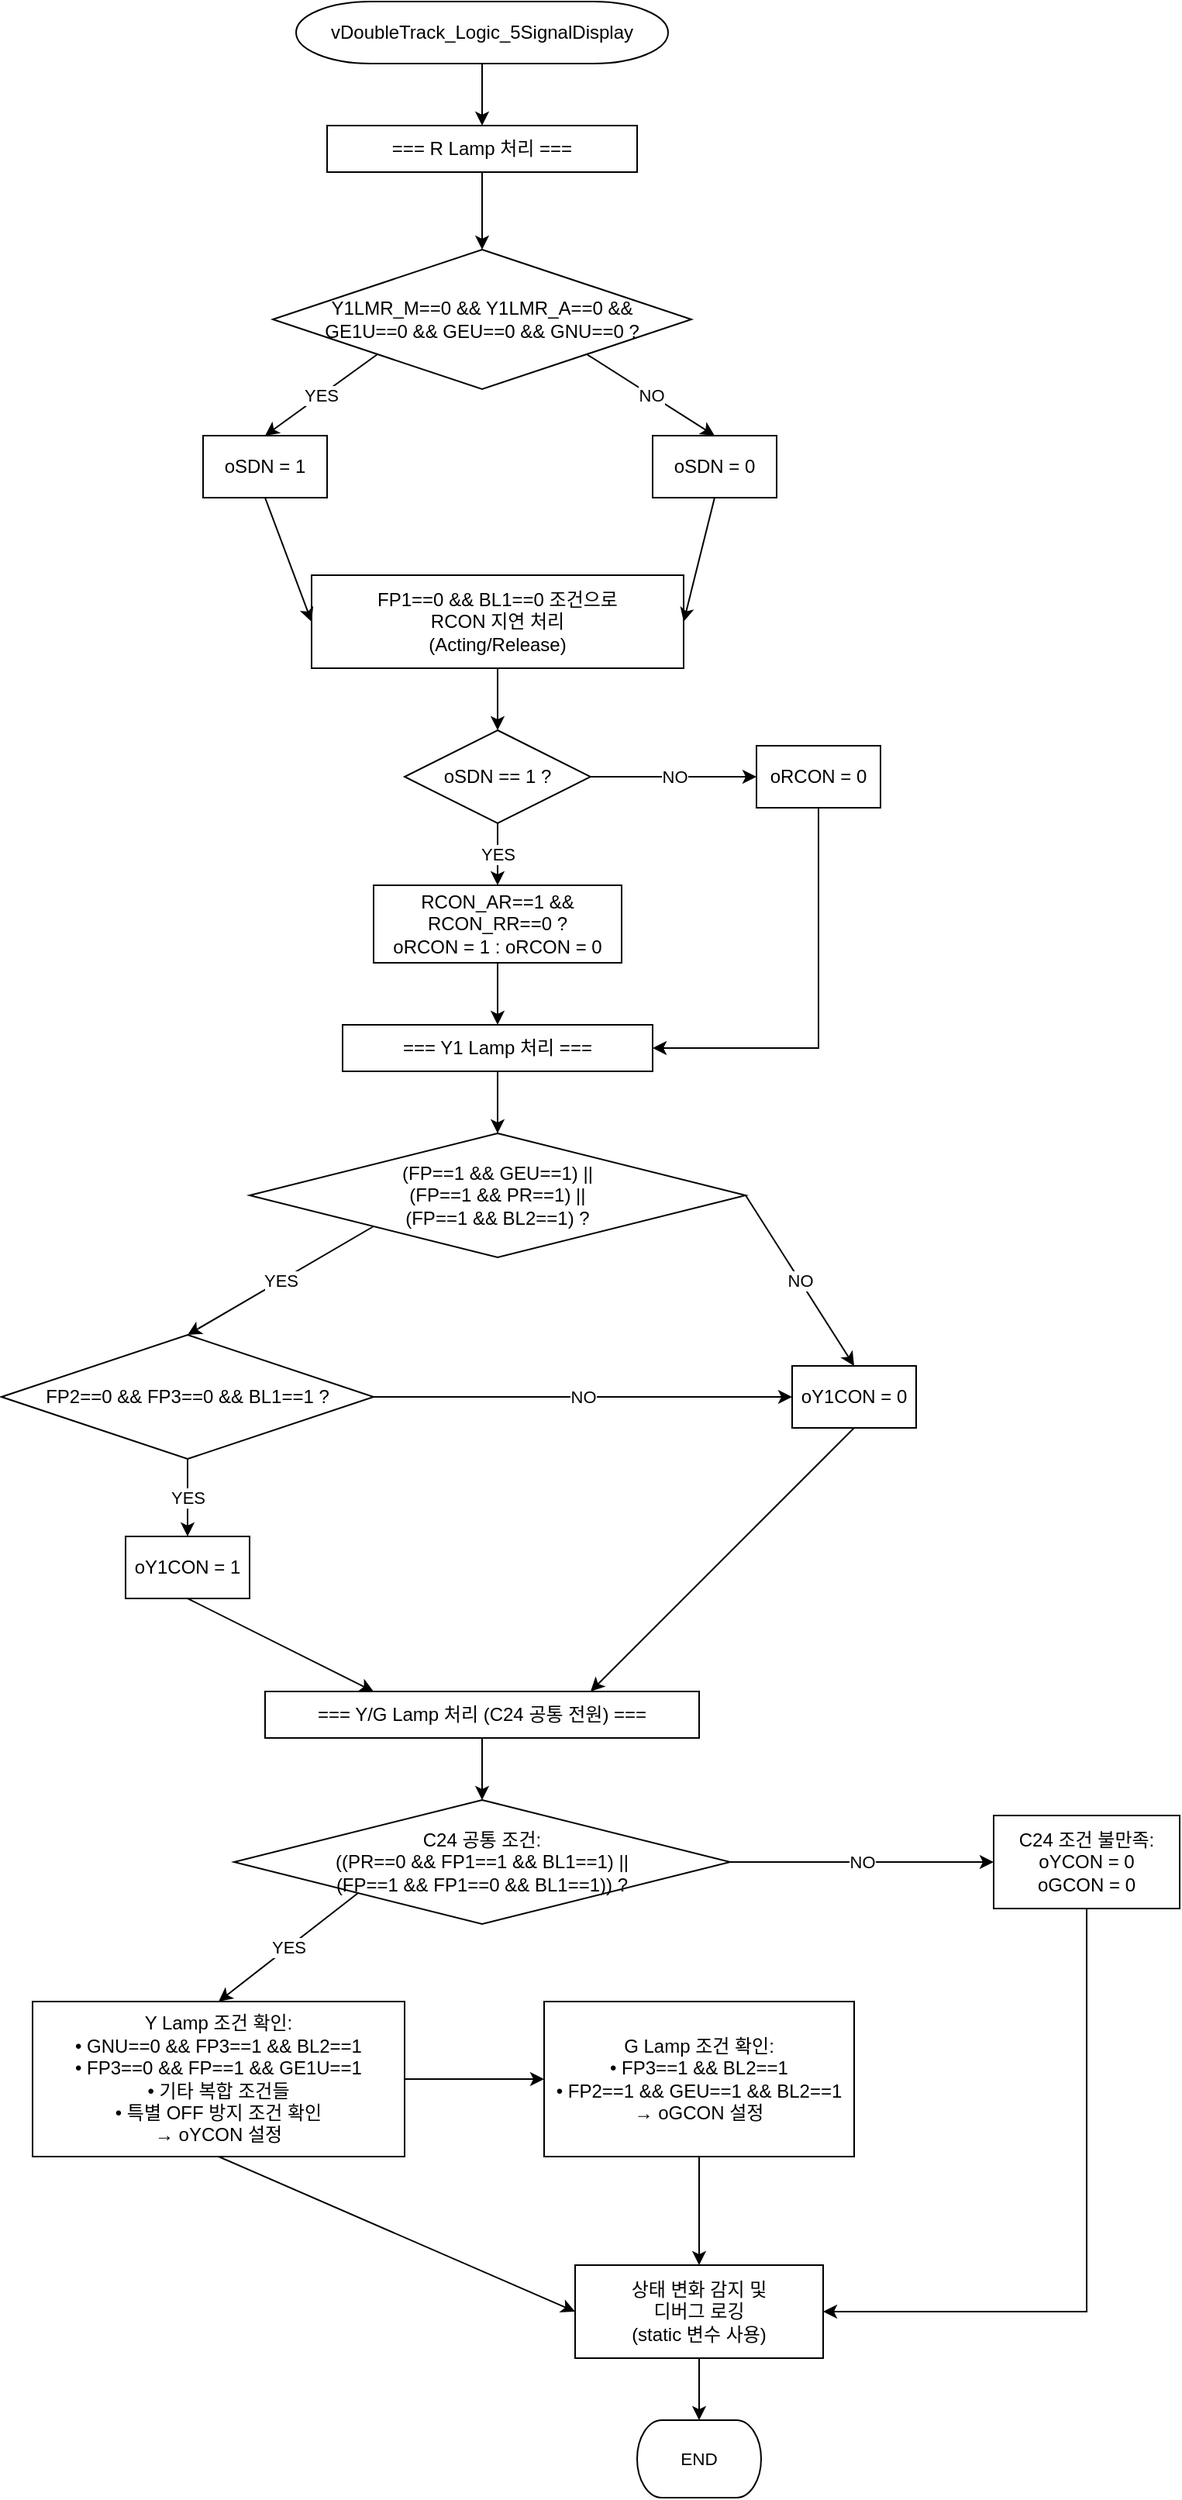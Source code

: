 <mxfile version="20.3.0" type="device" pages="12"><diagram id="i6p-qYqamSz1HaGtFiNi" name="vDoubleTrack_Logic_5SignalDisplay"><mxGraphModel dx="1209" dy="844" grid="1" gridSize="10" guides="1" tooltips="1" connect="1" arrows="1" fold="1" page="1" pageScale="1" pageWidth="827" pageHeight="1169" math="0" shadow="0"><root><mxCell id="0"/><mxCell id="1" parent="0"/><mxCell id="vodWE8g10J1QM2l7QtVS-2" value="=== R Lamp 처리 ===" style="rounded=0;whiteSpace=wrap;html=1;strokeWidth=1;fontStyle=0;strokeColor=#000000;" parent="1" vertex="1"><mxGeometry x="470" y="160" width="200" height="30" as="geometry"/></mxCell><mxCell id="vodWE8g10J1QM2l7QtVS-3" value="Y1LMR_M==0 &amp;&amp; Y1LMR_A==0 &amp;&amp;&#10;GE1U==0 &amp;&amp; GEU==0 &amp;&amp; GNU==0 ?" style="rhombus;whiteSpace=wrap;html=1;strokeWidth=1;fontStyle=0;strokeColor=#000000;" parent="1" vertex="1"><mxGeometry x="435" y="240" width="270" height="90" as="geometry"/></mxCell><mxCell id="vodWE8g10J1QM2l7QtVS-4" value="oSDN = 1" style="rounded=0;whiteSpace=wrap;html=1;strokeWidth=1;fontStyle=0;strokeColor=#000000;" parent="1" vertex="1"><mxGeometry x="390" y="360" width="80" height="40" as="geometry"/></mxCell><mxCell id="vodWE8g10J1QM2l7QtVS-5" value="oSDN = 0" style="rounded=0;whiteSpace=wrap;html=1;strokeWidth=1;fontStyle=0;strokeColor=#000000;" parent="1" vertex="1"><mxGeometry x="680" y="360" width="80" height="40" as="geometry"/></mxCell><mxCell id="vodWE8g10J1QM2l7QtVS-6" value="FP1==0 &amp;&amp; BL1==0 조건으로&#10;RCON 지연 처리&#10;(Acting/Release)" style="rounded=0;whiteSpace=wrap;html=1;strokeWidth=1;fontStyle=0;strokeColor=#000000;" parent="1" vertex="1"><mxGeometry x="460" y="450" width="240" height="60" as="geometry"/></mxCell><mxCell id="vodWE8g10J1QM2l7QtVS-7" value="oSDN == 1 ?" style="rhombus;whiteSpace=wrap;html=1;strokeWidth=1;fontStyle=0;strokeColor=#000000;" parent="1" vertex="1"><mxGeometry x="520" y="550" width="120" height="60" as="geometry"/></mxCell><mxCell id="vodWE8g10J1QM2l7QtVS-8" value="RCON_AR==1 &amp;&amp; RCON_RR==0 ?&#10;oRCON = 1 : oRCON = 0" style="rounded=0;whiteSpace=wrap;html=1;strokeWidth=1;fontStyle=0;strokeColor=#000000;" parent="1" vertex="1"><mxGeometry x="500" y="650" width="160" height="50" as="geometry"/></mxCell><mxCell id="vodWE8g10J1QM2l7QtVS-9" value="oRCON = 0" style="rounded=0;whiteSpace=wrap;html=1;strokeWidth=1;fontStyle=0;strokeColor=#000000;" parent="1" vertex="1"><mxGeometry x="747" y="560" width="80" height="40" as="geometry"/></mxCell><mxCell id="vodWE8g10J1QM2l7QtVS-10" value="=== Y1 Lamp 처리 ===" style="rounded=0;whiteSpace=wrap;html=1;strokeWidth=1;fontStyle=0;strokeColor=#000000;" parent="1" vertex="1"><mxGeometry x="480" y="740" width="200" height="30" as="geometry"/></mxCell><mxCell id="vodWE8g10J1QM2l7QtVS-11" value="(FP==1 &amp;amp;&amp;amp; GEU==1) ||&lt;br&gt;(FP==1 &amp;amp;&amp;amp; PR==1) ||&lt;br&gt;(FP==1 &amp;amp;&amp;amp; BL2==1) ?" style="rhombus;whiteSpace=wrap;html=1;strokeWidth=1;fontStyle=0;strokeColor=#000000;" parent="1" vertex="1"><mxGeometry x="420" y="810" width="320" height="80" as="geometry"/></mxCell><mxCell id="vodWE8g10J1QM2l7QtVS-12" value="FP2==0 &amp;amp;&amp;amp; FP3==0 &amp;amp;&amp;amp; BL1==1 ?" style="rhombus;whiteSpace=wrap;html=1;strokeWidth=1;fontStyle=0;strokeColor=#000000;" parent="1" vertex="1"><mxGeometry x="260" y="940" width="240" height="80" as="geometry"/></mxCell><mxCell id="vodWE8g10J1QM2l7QtVS-13" value="oY1CON = 1" style="rounded=0;whiteSpace=wrap;html=1;strokeWidth=1;fontStyle=0;strokeColor=#000000;" parent="1" vertex="1"><mxGeometry x="340" y="1070" width="80" height="40" as="geometry"/></mxCell><mxCell id="vodWE8g10J1QM2l7QtVS-14" value="oY1CON = 0" style="rounded=0;whiteSpace=wrap;html=1;strokeWidth=1;fontStyle=0;strokeColor=#000000;" parent="1" vertex="1"><mxGeometry x="770" y="960" width="80" height="40" as="geometry"/></mxCell><mxCell id="vodWE8g10J1QM2l7QtVS-15" value="=== Y/G Lamp 처리 (C24 공통 전원) ===" style="rounded=0;whiteSpace=wrap;html=1;strokeWidth=1;fontStyle=0;strokeColor=#000000;" parent="1" vertex="1"><mxGeometry x="430" y="1170" width="280" height="30" as="geometry"/></mxCell><mxCell id="vodWE8g10J1QM2l7QtVS-16" value="C24 공통 조건:&#10;((PR==0 &amp;&amp; FP1==1 &amp;&amp; BL1==1) ||&#10;(FP==1 &amp;&amp; FP1==0 &amp;&amp; BL1==1)) ?" style="rhombus;whiteSpace=wrap;html=1;strokeWidth=1;fontStyle=0;strokeColor=#000000;" parent="1" vertex="1"><mxGeometry x="410" y="1240" width="320" height="80" as="geometry"/></mxCell><mxCell id="vodWE8g10J1QM2l7QtVS-17" value="Y Lamp 조건 확인:&#10;• GNU==0 &amp;&amp; FP3==1 &amp;&amp; BL2==1&#10;• FP3==0 &amp;&amp; FP==1 &amp;&amp; GE1U==1&#10;• 기타 복합 조건들&#10;• 특별 OFF 방지 조건 확인&#10;→ oYCON 설정" style="rounded=0;whiteSpace=wrap;html=1;strokeWidth=1;fontStyle=0;strokeColor=#000000;" parent="1" vertex="1"><mxGeometry x="280" y="1370" width="240" height="100" as="geometry"/></mxCell><mxCell id="vodWE8g10J1QM2l7QtVS-18" value="G Lamp 조건 확인:&#10;• FP3==1 &amp;&amp; BL2==1&#10;• FP2==1 &amp;&amp; GEU==1 &amp;&amp; BL2==1&#10;→ oGCON 설정" style="rounded=0;whiteSpace=wrap;html=1;strokeWidth=1;fontStyle=0;strokeColor=#000000;" parent="1" vertex="1"><mxGeometry x="610" y="1370" width="200" height="100" as="geometry"/></mxCell><mxCell id="vodWE8g10J1QM2l7QtVS-19" value="C24 조건 불만족:&#10;oYCON = 0&#10;oGCON = 0" style="rounded=0;whiteSpace=wrap;html=1;strokeWidth=1;fontStyle=0;strokeColor=#000000;" parent="1" vertex="1"><mxGeometry x="900" y="1250" width="120" height="60" as="geometry"/></mxCell><mxCell id="vodWE8g10J1QM2l7QtVS-20" value="상태 변화 감지 및&#10;디버그 로깅&#10;(static 변수 사용)" style="rounded=0;whiteSpace=wrap;html=1;strokeWidth=1;fontStyle=0;strokeColor=#000000;" parent="1" vertex="1"><mxGeometry x="630" y="1540" width="160" height="60" as="geometry"/></mxCell><mxCell id="vodWE8g10J1QM2l7QtVS-22" value="" style="endArrow=classic;html=1;rounded=0;exitX=0.5;exitY=1;exitDx=0;exitDy=0;exitPerimeter=0;entryX=0.5;entryY=0;entryDx=0;entryDy=0;" parent="1" source="a3729-1C5r5uHcX9drqY-1" target="vodWE8g10J1QM2l7QtVS-2" edge="1"><mxGeometry width="50" height="50" relative="1" as="geometry"><mxPoint x="570" y="120" as="sourcePoint"/><mxPoint x="570" y="160" as="targetPoint"/></mxGeometry></mxCell><mxCell id="vodWE8g10J1QM2l7QtVS-23" value="" style="endArrow=classic;html=1;rounded=0;exitX=0.5;exitY=1;exitDx=0;exitDy=0;entryX=0.5;entryY=0;entryDx=0;entryDy=0;" parent="1" source="vodWE8g10J1QM2l7QtVS-2" target="vodWE8g10J1QM2l7QtVS-3" edge="1"><mxGeometry width="50" height="50" relative="1" as="geometry"><mxPoint x="570" y="280" as="sourcePoint"/><mxPoint x="570" y="300" as="targetPoint"/></mxGeometry></mxCell><mxCell id="vodWE8g10J1QM2l7QtVS-24" value="YES" style="endArrow=classic;html=1;rounded=0;exitX=0;exitY=1;exitDx=0;exitDy=0;entryX=0.5;entryY=0;entryDx=0;entryDy=0;" parent="1" source="vodWE8g10J1QM2l7QtVS-3" target="vodWE8g10J1QM2l7QtVS-4" edge="1"><mxGeometry width="50" height="50" relative="1" as="geometry"><mxPoint x="450" y="380" as="sourcePoint"/><mxPoint x="390" y="410" as="targetPoint"/></mxGeometry></mxCell><mxCell id="vodWE8g10J1QM2l7QtVS-25" value="NO" style="endArrow=classic;html=1;rounded=0;exitX=1;exitY=1;exitDx=0;exitDy=0;entryX=0.5;entryY=0;entryDx=0;entryDy=0;" parent="1" source="vodWE8g10J1QM2l7QtVS-3" target="vodWE8g10J1QM2l7QtVS-5" edge="1"><mxGeometry width="50" height="50" relative="1" as="geometry"><mxPoint x="690" y="380" as="sourcePoint"/><mxPoint x="650" y="410" as="targetPoint"/></mxGeometry></mxCell><mxCell id="vodWE8g10J1QM2l7QtVS-26" value="" style="endArrow=classic;html=1;rounded=0;exitX=0.5;exitY=1;exitDx=0;exitDy=0;entryX=0;entryY=0.5;entryDx=0;entryDy=0;" parent="1" source="vodWE8g10J1QM2l7QtVS-4" target="vodWE8g10J1QM2l7QtVS-6" edge="1"><mxGeometry width="50" height="50" relative="1" as="geometry"><mxPoint x="390" y="450" as="sourcePoint"/><mxPoint x="450" y="500" as="targetPoint"/></mxGeometry></mxCell><mxCell id="vodWE8g10J1QM2l7QtVS-27" value="" style="endArrow=classic;html=1;rounded=0;exitX=0.5;exitY=1;exitDx=0;exitDy=0;entryX=1;entryY=0.5;entryDx=0;entryDy=0;" parent="1" source="vodWE8g10J1QM2l7QtVS-5" target="vodWE8g10J1QM2l7QtVS-6" edge="1"><mxGeometry width="50" height="50" relative="1" as="geometry"><mxPoint x="650" y="450" as="sourcePoint"/><mxPoint x="690" y="500" as="targetPoint"/></mxGeometry></mxCell><mxCell id="vodWE8g10J1QM2l7QtVS-28" value="" style="endArrow=classic;html=1;rounded=0;exitX=0.5;exitY=1;exitDx=0;exitDy=0;entryX=0.5;entryY=0;entryDx=0;entryDy=0;" parent="1" source="vodWE8g10J1QM2l7QtVS-6" target="vodWE8g10J1QM2l7QtVS-7" edge="1"><mxGeometry width="50" height="50" relative="1" as="geometry"><mxPoint x="570" y="530" as="sourcePoint"/><mxPoint x="570" y="550" as="targetPoint"/></mxGeometry></mxCell><mxCell id="vodWE8g10J1QM2l7QtVS-29" value="YES" style="endArrow=classic;html=1;rounded=0;exitX=0.5;exitY=1;exitDx=0;exitDy=0;entryX=0.5;entryY=0;entryDx=0;entryDy=0;" parent="1" source="vodWE8g10J1QM2l7QtVS-7" target="vodWE8g10J1QM2l7QtVS-8" edge="1"><mxGeometry width="50" height="50" relative="1" as="geometry"><mxPoint x="570" y="610" as="sourcePoint"/><mxPoint x="530" y="630" as="targetPoint"/></mxGeometry></mxCell><mxCell id="vodWE8g10J1QM2l7QtVS-30" value="NO" style="endArrow=classic;html=1;rounded=0;exitX=1;exitY=0.5;exitDx=0;exitDy=0;entryX=0;entryY=0.5;entryDx=0;entryDy=0;" parent="1" source="vodWE8g10J1QM2l7QtVS-7" target="vodWE8g10J1QM2l7QtVS-9" edge="1"><mxGeometry width="50" height="50" relative="1" as="geometry"><mxPoint x="630" y="580" as="sourcePoint"/><mxPoint x="670" y="590" as="targetPoint"/></mxGeometry></mxCell><mxCell id="vodWE8g10J1QM2l7QtVS-31" value="" style="endArrow=classic;html=1;rounded=0;exitX=0.5;exitY=1;exitDx=0;exitDy=0;entryX=0.5;entryY=0;entryDx=0;entryDy=0;" parent="1" source="vodWE8g10J1QM2l7QtVS-8" target="vodWE8g10J1QM2l7QtVS-10" edge="1"><mxGeometry width="50" height="50" relative="1" as="geometry"><mxPoint x="530" y="680" as="sourcePoint"/><mxPoint x="570" y="710" as="targetPoint"/></mxGeometry></mxCell><mxCell id="vodWE8g10J1QM2l7QtVS-32" value="" style="endArrow=classic;html=1;rounded=0;exitX=0.5;exitY=1;exitDx=0;exitDy=0;entryX=1;entryY=0.5;entryDx=0;entryDy=0;" parent="1" source="vodWE8g10J1QM2l7QtVS-9" target="vodWE8g10J1QM2l7QtVS-10" edge="1"><mxGeometry width="50" height="50" relative="1" as="geometry"><mxPoint x="710" y="610" as="sourcePoint"/><mxPoint x="670" y="725" as="targetPoint"/><Array as="points"><mxPoint x="787" y="755"/></Array></mxGeometry></mxCell><mxCell id="vodWE8g10J1QM2l7QtVS-33" value="" style="endArrow=classic;html=1;rounded=0;exitX=0.5;exitY=1;exitDx=0;exitDy=0;entryX=0.5;entryY=0;entryDx=0;entryDy=0;" parent="1" source="vodWE8g10J1QM2l7QtVS-10" target="vodWE8g10J1QM2l7QtVS-11" edge="1"><mxGeometry width="50" height="50" relative="1" as="geometry"><mxPoint x="570" y="740" as="sourcePoint"/><mxPoint x="570" y="760" as="targetPoint"/></mxGeometry></mxCell><mxCell id="vodWE8g10J1QM2l7QtVS-34" value="YES" style="endArrow=classic;html=1;rounded=0;exitX=0;exitY=1;exitDx=0;exitDy=0;entryX=0.5;entryY=0;entryDx=0;entryDy=0;" parent="1" source="vodWE8g10J1QM2l7QtVS-11" target="vodWE8g10J1QM2l7QtVS-12" edge="1"><mxGeometry width="50" height="50" relative="1" as="geometry"><mxPoint x="410" y="840" as="sourcePoint"/><mxPoint x="350" y="870" as="targetPoint"/></mxGeometry></mxCell><mxCell id="vodWE8g10J1QM2l7QtVS-35" value="NO" style="endArrow=classic;html=1;rounded=0;exitX=1;exitY=0.5;exitDx=0;exitDy=0;entryX=0.5;entryY=0;entryDx=0;entryDy=0;" parent="1" source="vodWE8g10J1QM2l7QtVS-11" target="vodWE8g10J1QM2l7QtVS-14" edge="1"><mxGeometry width="50" height="50" relative="1" as="geometry"><mxPoint x="730" y="800" as="sourcePoint"/><mxPoint x="530" y="900" as="targetPoint"/></mxGeometry></mxCell><mxCell id="vodWE8g10J1QM2l7QtVS-36" value="YES" style="endArrow=classic;html=1;rounded=0;exitX=0.5;exitY=1;exitDx=0;exitDy=0;entryX=0.5;entryY=0;entryDx=0;entryDy=0;" parent="1" source="vodWE8g10J1QM2l7QtVS-12" target="vodWE8g10J1QM2l7QtVS-13" edge="1"><mxGeometry width="50" height="50" relative="1" as="geometry"><mxPoint x="350" y="950" as="sourcePoint"/><mxPoint x="350" y="990" as="targetPoint"/></mxGeometry></mxCell><mxCell id="vodWE8g10J1QM2l7QtVS-37" value="NO" style="endArrow=classic;html=1;rounded=0;exitX=1;exitY=0.5;exitDx=0;exitDy=0;entryX=0;entryY=0.5;entryDx=0;entryDy=0;" parent="1" source="vodWE8g10J1QM2l7QtVS-12" target="vodWE8g10J1QM2l7QtVS-14" edge="1"><mxGeometry width="50" height="50" relative="1" as="geometry"><mxPoint x="470" y="910" as="sourcePoint"/><mxPoint x="570" y="920" as="targetPoint"/></mxGeometry></mxCell><mxCell id="vodWE8g10J1QM2l7QtVS-38" value="" style="endArrow=classic;html=1;rounded=0;exitX=0.5;exitY=1;exitDx=0;exitDy=0;entryX=0.25;entryY=0;entryDx=0;entryDy=0;" parent="1" source="vodWE8g10J1QM2l7QtVS-13" target="vodWE8g10J1QM2l7QtVS-15" edge="1"><mxGeometry width="50" height="50" relative="1" as="geometry"><mxPoint x="350" y="1170" as="sourcePoint"/><mxPoint x="430" y="1205" as="targetPoint"/><Array as="points"/></mxGeometry></mxCell><mxCell id="vodWE8g10J1QM2l7QtVS-39" value="" style="endArrow=classic;html=1;rounded=0;exitX=0.5;exitY=1;exitDx=0;exitDy=0;entryX=0.75;entryY=0;entryDx=0;entryDy=0;" parent="1" source="vodWE8g10J1QM2l7QtVS-14" target="vodWE8g10J1QM2l7QtVS-15" edge="1"><mxGeometry width="50" height="50" relative="1" as="geometry"><mxPoint x="570" y="920" as="sourcePoint"/><mxPoint x="710" y="1065" as="targetPoint"/><Array as="points"/></mxGeometry></mxCell><mxCell id="vodWE8g10J1QM2l7QtVS-40" value="" style="endArrow=classic;html=1;rounded=0;exitX=0.5;exitY=1;exitDx=0;exitDy=0;entryX=0.5;entryY=0;entryDx=0;entryDy=0;" parent="1" source="vodWE8g10J1QM2l7QtVS-15" target="vodWE8g10J1QM2l7QtVS-16" edge="1"><mxGeometry width="50" height="50" relative="1" as="geometry"><mxPoint x="570" y="1220" as="sourcePoint"/><mxPoint x="570" y="1240" as="targetPoint"/></mxGeometry></mxCell><mxCell id="vodWE8g10J1QM2l7QtVS-41" value="YES" style="endArrow=classic;html=1;rounded=0;exitX=0;exitY=1;exitDx=0;exitDy=0;entryX=0.5;entryY=0;entryDx=0;entryDy=0;" parent="1" source="vodWE8g10J1QM2l7QtVS-16" target="vodWE8g10J1QM2l7QtVS-17" edge="1"><mxGeometry width="50" height="50" relative="1" as="geometry"><mxPoint x="410" y="1320" as="sourcePoint"/><mxPoint x="350" y="1350" as="targetPoint"/></mxGeometry></mxCell><mxCell id="vodWE8g10J1QM2l7QtVS-43" value="NO" style="endArrow=classic;html=1;rounded=0;exitX=1;exitY=0.5;exitDx=0;exitDy=0;entryX=0;entryY=0.5;entryDx=0;entryDy=0;" parent="1" source="vodWE8g10J1QM2l7QtVS-16" target="vodWE8g10J1QM2l7QtVS-19" edge="1"><mxGeometry width="50" height="50" relative="1" as="geometry"><mxPoint x="730" y="1280" as="sourcePoint"/><mxPoint x="790" y="1300" as="targetPoint"/></mxGeometry></mxCell><mxCell id="vodWE8g10J1QM2l7QtVS-44" value="" style="endArrow=classic;html=1;rounded=0;exitX=0.5;exitY=1;exitDx=0;exitDy=0;entryX=0;entryY=0.5;entryDx=0;entryDy=0;" parent="1" source="vodWE8g10J1QM2l7QtVS-17" target="vodWE8g10J1QM2l7QtVS-20" edge="1"><mxGeometry width="50" height="50" relative="1" as="geometry"><mxPoint x="350" y="1450" as="sourcePoint"/><mxPoint x="370" y="1500" as="targetPoint"/></mxGeometry></mxCell><mxCell id="vodWE8g10J1QM2l7QtVS-45" value="" style="endArrow=classic;html=1;rounded=0;exitX=0.5;exitY=1;exitDx=0;exitDy=0;entryX=0.5;entryY=0;entryDx=0;entryDy=0;" parent="1" source="vodWE8g10J1QM2l7QtVS-18" target="vodWE8g10J1QM2l7QtVS-20" edge="1"><mxGeometry width="50" height="50" relative="1" as="geometry"><mxPoint x="610" y="1450" as="sourcePoint"/><mxPoint x="530" y="1500" as="targetPoint"/></mxGeometry></mxCell><mxCell id="vodWE8g10J1QM2l7QtVS-46" value="" style="endArrow=classic;html=1;rounded=0;exitX=0.5;exitY=1;exitDx=0;exitDy=0;entryX=1;entryY=0.5;entryDx=0;entryDy=0;" parent="1" source="vodWE8g10J1QM2l7QtVS-19" target="vodWE8g10J1QM2l7QtVS-20" edge="1"><mxGeometry width="50" height="50" relative="1" as="geometry"><mxPoint x="850" y="1330" as="sourcePoint"/><mxPoint x="450" y="1470" as="targetPoint"/><Array as="points"><mxPoint x="960" y="1480"/><mxPoint x="960" y="1540"/><mxPoint x="960" y="1570"/></Array></mxGeometry></mxCell><UserObject label="&lt;div style=&quot;&quot;&gt;&lt;font style=&quot;direction: ltr; line-height: 120%; opacity: 1;&quot;&gt;vDoubleTrack_Logic_5SignalDisplay&lt;br&gt;&lt;/font&gt;&lt;/div&gt;" tags="순서도" id="a3729-1C5r5uHcX9drqY-1"><mxCell style="verticalAlign=middle;align=center;overflow=width;vsdxID=2;fillColor=#FFFFFF;gradientColor=none;shape=stencil(tVLLDsIgEPwajiQIMfFe638Qu22JCM2Ctv69kK0Rm9qDibeZndkXC1NV6PUATIoQ0V9gNE3smToyKY3rAU1MiKmaqar1CB36m2uIDzo7M7r6e64wUZ4UOUWKB9GdIH4irzWu8B42vRrPScNFXZzN+5mvl3qJXE8mcPRRR+Pdh2Y1dsBTE95a3c0TkBRGgKEIb6wg1/r+ssCXd/vLCgm8z9caa+n6pb48dwrRV1H1Ew==);strokeColor=#000000;spacingTop=-1;spacingBottom=-1;spacingLeft=-1;spacingRight=-1;points=[[0.5,1,0],[0.5,0,0],[0,0.5,0],[1,0.5,0]];labelBackgroundColor=none;rounded=0;html=1;whiteSpace=wrap;strokeWidth=1;fontStyle=0" parent="1" vertex="1"><mxGeometry x="450" y="80" width="240" height="40" as="geometry"/></mxCell></UserObject><UserObject label="&lt;div style=&quot;font-size: 1px&quot;&gt;&lt;font style=&quot;font-size:11.29px;font-family:Arial;color:#000000;direction:ltr;letter-spacing:0px;line-height:120%;opacity:1&quot;&gt;END&lt;br&gt;&lt;/font&gt;&lt;/div&gt;" tags="순서도" id="HtVmgOg9vARzOKP2dtCu-1"><mxCell style="verticalAlign=middle;align=center;overflow=width;vsdxID=77;fillColor=#FFFFFF;gradientColor=none;shape=stencil(tVLLDsIgEPwajiQIMfFe638Qu22JCM2Ctv69kK0Rm9qDibeZndkXC1NV6PUATIoQ0V9gNE3smToyKY3rAU1MiKmaqar1CB36m2uIDzo7M7r6e64wUZ4UOUWKB9GdIH4irzWu8B42vRrPScNFXZzN+5mvl3qJXE8mcPRRR+Pdh2Y1dsBTE95a3c0TkBRGgKEIb6wg1/r+ssCXd/vLCgm8z9caa+n6pb48dwrRV1H1Ew==);strokeColor=#000000;spacingTop=-1;spacingBottom=-1;spacingLeft=-1;spacingRight=-1;points=[[0.5,1,0],[0.5,0,0],[0,0.5,0],[1,0.5,0]];labelBackgroundColor=none;rounded=0;html=1;whiteSpace=wrap;strokeWidth=1;fontStyle=0" parent="1" vertex="1"><mxGeometry x="670" y="1640" width="80" height="50" as="geometry"/></mxCell></UserObject><mxCell id="HtVmgOg9vARzOKP2dtCu-2" value="" style="endArrow=classic;html=1;rounded=0;entryX=0.5;entryY=0;entryDx=0;entryDy=0;entryPerimeter=0;exitX=0.5;exitY=1;exitDx=0;exitDy=0;" parent="1" source="vodWE8g10J1QM2l7QtVS-20" target="HtVmgOg9vARzOKP2dtCu-1" edge="1"><mxGeometry width="50" height="50" relative="1" as="geometry"><mxPoint x="390" y="1470" as="sourcePoint"/><mxPoint x="440" y="1420" as="targetPoint"/></mxGeometry></mxCell><mxCell id="HtVmgOg9vARzOKP2dtCu-3" value="" style="endArrow=classic;html=1;rounded=0;entryX=0;entryY=0.5;entryDx=0;entryDy=0;exitX=1;exitY=0.5;exitDx=0;exitDy=0;" parent="1" source="vodWE8g10J1QM2l7QtVS-17" target="vodWE8g10J1QM2l7QtVS-18" edge="1"><mxGeometry width="50" height="50" relative="1" as="geometry"><mxPoint x="390" y="1300" as="sourcePoint"/><mxPoint x="440" y="1250" as="targetPoint"/></mxGeometry></mxCell></root></mxGraphModel></diagram><diagram id="wyqgMZQ4on22vfrc2T--" name="vDoubleTrack_Pre_Logic_5SignalDisplay"><mxGraphModel dx="1209" dy="844" grid="1" gridSize="10" guides="1" tooltips="1" connect="1" arrows="1" fold="1" page="1" pageScale="1" pageWidth="827" pageHeight="1169" math="0" shadow="0"><root><mxCell id="0"/><mxCell id="1" parent="0"/><mxCell id="C2UAMEtgtOcWW14Qz1C2-2" value="FP==1 &amp;&amp; FP1==0 &amp;&amp;&#10;FP2==0 &amp;&amp; FP3==0 ?" style="rhombus;whiteSpace=wrap;html=1;strokeWidth=1;fontStyle=0;strokeColor=#000000;" vertex="1" parent="1"><mxGeometry x="910" y="210" width="200" height="80" as="geometry"/></mxCell><mxCell id="C2UAMEtgtOcWW14Qz1C2-3" value="신호등 설정 1:&#10;• oSDN = 0&#10;• oYCON = 1 (Y등 ON)&#10;• oRCON = 0&#10;• oGCON = 0&#10;• oY1CON = 1 (Y1등 ON)" style="rounded=0;whiteSpace=wrap;html=1;strokeWidth=1;fontStyle=0;strokeColor=#000000;" vertex="1" parent="1"><mxGeometry x="750" y="310" width="180" height="100" as="geometry"/></mxCell><mxCell id="C2UAMEtgtOcWW14Qz1C2-4" value="FP==0 &amp;&amp; FP1==1 &amp;&amp;&#10;FP2==0 &amp;&amp; FP3==0 ?" style="rhombus;whiteSpace=wrap;html=1;strokeWidth=1;fontStyle=0;strokeColor=#000000;" vertex="1" parent="1"><mxGeometry x="1041" y="300" width="200" height="80" as="geometry"/></mxCell><mxCell id="C2UAMEtgtOcWW14Qz1C2-5" value="신호등 설정 2:&#10;• oSDN = 0&#10;• oYCON = 1 (Y등 ON)&#10;• oRCON = 0&#10;• oGCON = 0&#10;• oY1CON = 0" style="rounded=0;whiteSpace=wrap;html=1;strokeWidth=1;fontStyle=0;strokeColor=#000000;" vertex="1" parent="1"><mxGeometry x="1050" y="420" width="180" height="100" as="geometry"/></mxCell><mxCell id="C2UAMEtgtOcWW14Qz1C2-6" value="FP==0 &amp;&amp; FP1==1 &amp;&amp;&#10;FP2==1 &amp;&amp; FP3==0 ?" style="rhombus;whiteSpace=wrap;html=1;strokeWidth=1;fontStyle=0;strokeColor=#000000;" vertex="1" parent="1"><mxGeometry x="1260" y="380" width="200" height="80" as="geometry"/></mxCell><mxCell id="C2UAMEtgtOcWW14Qz1C2-7" value="신호등 설정 3:&#10;• oSDN = 0&#10;• oYCON = 1 (Y등 ON)&#10;• oRCON = 0&#10;• oGCON = 1 (G등 ON)&#10;• oY1CON = 0" style="rounded=0;whiteSpace=wrap;html=1;strokeWidth=1;fontStyle=0;strokeColor=#000000;" vertex="1" parent="1"><mxGeometry x="1270" y="520" width="180" height="100" as="geometry"/></mxCell><mxCell id="C2UAMEtgtOcWW14Qz1C2-8" value="FP==0 &amp;&amp; FP1==1 &amp;&amp;&#10;FP2==0 &amp;&amp; FP3==1 ?" style="rhombus;whiteSpace=wrap;html=1;strokeWidth=1;fontStyle=0;strokeColor=#000000;" vertex="1" parent="1"><mxGeometry x="1480" y="480" width="200" height="80" as="geometry"/></mxCell><mxCell id="C2UAMEtgtOcWW14Qz1C2-9" value="신호등 설정 4:&#10;• oSDN = 0&#10;• oYCON = 0&#10;• oRCON = 0&#10;• oGCON = 1 (G등 ON)&#10;• oY1CON = 0" style="rounded=0;whiteSpace=wrap;html=1;strokeWidth=1;fontStyle=0;strokeColor=#000000;" vertex="1" parent="1"><mxGeometry x="1490" y="620" width="180" height="100" as="geometry"/></mxCell><mxCell id="C2UAMEtgtOcWW14Qz1C2-10" value="신호등 설정 (기본):&#10;• oSDN = 1&#10;• oYCON = 0&#10;• oRCON = 1 (R등 ON)&#10;• oGCON = 0&#10;• oY1CON = 0" style="rounded=0;whiteSpace=wrap;html=1;strokeWidth=1;fontStyle=0;strokeColor=#000000;" vertex="1" parent="1"><mxGeometry x="1710" y="620" width="180" height="100" as="geometry"/></mxCell><mxCell id="C2UAMEtgtOcWW14Qz1C2-13" value="" style="endArrow=classic;html=1;rounded=0;exitX=0.5;exitY=1;exitDx=0;exitDy=0;exitPerimeter=0;entryX=0.5;entryY=0;entryDx=0;entryDy=0;" edge="1" parent="1" source="h3tAkx0SuULMDxQ_Er5N-1" target="C2UAMEtgtOcWW14Qz1C2-2"><mxGeometry width="50" height="50" relative="1" as="geometry"><mxPoint x="1010" y="130" as="sourcePoint"/><mxPoint x="1010" y="210" as="targetPoint"/></mxGeometry></mxCell><mxCell id="C2UAMEtgtOcWW14Qz1C2-14" value="YES" style="endArrow=classic;html=1;rounded=0;exitX=0;exitY=0.5;exitDx=0;exitDy=0;entryX=0.5;entryY=0;entryDx=0;entryDy=0;" edge="1" parent="1" source="C2UAMEtgtOcWW14Qz1C2-2" target="C2UAMEtgtOcWW14Qz1C2-3"><mxGeometry width="50" height="50" relative="1" as="geometry"><mxPoint x="910" y="290" as="sourcePoint"/><mxPoint x="780" y="330" as="targetPoint"/></mxGeometry></mxCell><mxCell id="C2UAMEtgtOcWW14Qz1C2-15" value="NO" style="endArrow=classic;html=1;rounded=0;exitX=1;exitY=0.5;exitDx=0;exitDy=0;entryX=0.5;entryY=0;entryDx=0;entryDy=0;" edge="1" parent="1" source="C2UAMEtgtOcWW14Qz1C2-2" target="C2UAMEtgtOcWW14Qz1C2-4"><mxGeometry width="50" height="50" relative="1" as="geometry"><mxPoint x="1110" y="250" as="sourcePoint"/><mxPoint x="1150" y="370" as="targetPoint"/></mxGeometry></mxCell><mxCell id="C2UAMEtgtOcWW14Qz1C2-16" value="YES" style="endArrow=classic;html=1;rounded=0;exitX=0.5;exitY=1;exitDx=0;exitDy=0;entryX=0.5;entryY=0;entryDx=0;entryDy=0;" edge="1" parent="1" source="C2UAMEtgtOcWW14Qz1C2-4" target="C2UAMEtgtOcWW14Qz1C2-5"><mxGeometry width="50" height="50" relative="1" as="geometry"><mxPoint x="1150" y="410" as="sourcePoint"/><mxPoint x="1080" y="450" as="targetPoint"/></mxGeometry></mxCell><mxCell id="C2UAMEtgtOcWW14Qz1C2-17" value="NO" style="endArrow=classic;html=1;rounded=0;exitX=1;exitY=0.5;exitDx=0;exitDy=0;entryX=0.5;entryY=0;entryDx=0;entryDy=0;" edge="1" parent="1" source="C2UAMEtgtOcWW14Qz1C2-4" target="C2UAMEtgtOcWW14Qz1C2-6"><mxGeometry width="50" height="50" relative="1" as="geometry"><mxPoint x="1350" y="370" as="sourcePoint"/><mxPoint x="1390" y="490" as="targetPoint"/></mxGeometry></mxCell><mxCell id="C2UAMEtgtOcWW14Qz1C2-18" value="YES" style="endArrow=classic;html=1;rounded=0;exitX=0.5;exitY=1;exitDx=0;exitDy=0;entryX=0.5;entryY=0;entryDx=0;entryDy=0;" edge="1" parent="1" source="C2UAMEtgtOcWW14Qz1C2-6" target="C2UAMEtgtOcWW14Qz1C2-7"><mxGeometry width="50" height="50" relative="1" as="geometry"><mxPoint x="1390" y="530" as="sourcePoint"/><mxPoint x="1320" y="570" as="targetPoint"/></mxGeometry></mxCell><mxCell id="C2UAMEtgtOcWW14Qz1C2-19" value="NO" style="endArrow=classic;html=1;rounded=0;exitX=1;exitY=0.5;exitDx=0;exitDy=0;entryX=0.5;entryY=0;entryDx=0;entryDy=0;" edge="1" parent="1" source="C2UAMEtgtOcWW14Qz1C2-6" target="C2UAMEtgtOcWW14Qz1C2-8"><mxGeometry width="50" height="50" relative="1" as="geometry"><mxPoint x="1590" y="490" as="sourcePoint"/><mxPoint x="1630" y="610" as="targetPoint"/></mxGeometry></mxCell><mxCell id="C2UAMEtgtOcWW14Qz1C2-20" value="YES" style="endArrow=classic;html=1;rounded=0;exitX=0.5;exitY=1;exitDx=0;exitDy=0;entryX=0.5;entryY=0;entryDx=0;entryDy=0;" edge="1" parent="1" source="C2UAMEtgtOcWW14Qz1C2-8" target="C2UAMEtgtOcWW14Qz1C2-9"><mxGeometry width="50" height="50" relative="1" as="geometry"><mxPoint x="1630" y="650" as="sourcePoint"/><mxPoint x="1560" y="690" as="targetPoint"/></mxGeometry></mxCell><mxCell id="C2UAMEtgtOcWW14Qz1C2-21" value="NO" style="endArrow=classic;html=1;rounded=0;exitX=1;exitY=0.5;exitDx=0;exitDy=0;entryX=0.5;entryY=0;entryDx=0;entryDy=0;" edge="1" parent="1" source="C2UAMEtgtOcWW14Qz1C2-8" target="C2UAMEtgtOcWW14Qz1C2-10"><mxGeometry width="50" height="50" relative="1" as="geometry"><mxPoint x="1830" y="650" as="sourcePoint"/><mxPoint x="1800" y="690" as="targetPoint"/></mxGeometry></mxCell><mxCell id="C2UAMEtgtOcWW14Qz1C2-22" value="" style="endArrow=classic;html=1;rounded=0;exitX=0.5;exitY=1;exitDx=0;exitDy=0;entryX=0;entryY=0.5;entryDx=0;entryDy=0;entryPerimeter=0;" edge="1" parent="1" source="C2UAMEtgtOcWW14Qz1C2-3" target="x_FXu4tzaaxi9Y1hyY51-1"><mxGeometry width="50" height="50" relative="1" as="geometry"><mxPoint x="780" y="430" as="sourcePoint"/><mxPoint x="980" y="890" as="targetPoint"/><Array as="points"><mxPoint x="840" y="745"/></Array></mxGeometry></mxCell><UserObject label="&lt;div style=&quot;&quot;&gt;&lt;font style=&quot;direction: ltr; line-height: 120%; opacity: 1;&quot;&gt;vDoubleTrack_Pre_Logic_5SignalDisplay&lt;br&gt;&lt;/font&gt;&lt;/div&gt;" tags="순서도" id="h3tAkx0SuULMDxQ_Er5N-1"><mxCell style="verticalAlign=middle;align=center;overflow=width;vsdxID=2;fillColor=#FFFFFF;gradientColor=none;shape=stencil(tVLLDsIgEPwajiQIMfFe638Qu22JCM2Ctv69kK0Rm9qDibeZndkXC1NV6PUATIoQ0V9gNE3smToyKY3rAU1MiKmaqar1CB36m2uIDzo7M7r6e64wUZ4UOUWKB9GdIH4irzWu8B42vRrPScNFXZzN+5mvl3qJXE8mcPRRR+Pdh2Y1dsBTE95a3c0TkBRGgKEIb6wg1/r+ssCXd/vLCgm8z9caa+n6pb48dwrRV1H1Ew==);strokeColor=#000000;spacingTop=-1;spacingBottom=-1;spacingLeft=-1;spacingRight=-1;points=[[0.5,1,0],[0.5,0,0],[0,0.5,0],[1,0.5,0]];labelBackgroundColor=none;rounded=0;html=1;whiteSpace=wrap;strokeWidth=1;fontStyle=0" vertex="1" parent="1"><mxGeometry x="880" y="120" width="260" height="40" as="geometry"/></mxCell></UserObject><UserObject label="&lt;div style=&quot;font-size: 1px&quot;&gt;&lt;font style=&quot;font-size:11.29px;font-family:Arial;color:#000000;direction:ltr;letter-spacing:0px;line-height:120%;opacity:1&quot;&gt;END&lt;br&gt;&lt;/font&gt;&lt;/div&gt;" tags="순서도" id="x_FXu4tzaaxi9Y1hyY51-1"><mxCell style="verticalAlign=middle;align=center;overflow=width;vsdxID=77;fillColor=#FFFFFF;gradientColor=none;shape=stencil(tVLLDsIgEPwajiQIMfFe638Qu22JCM2Ctv69kK0Rm9qDibeZndkXC1NV6PUATIoQ0V9gNE3smToyKY3rAU1MiKmaqar1CB36m2uIDzo7M7r6e64wUZ4UOUWKB9GdIH4irzWu8B42vRrPScNFXZzN+5mvl3qJXE8mcPRRR+Pdh2Y1dsBTE95a3c0TkBRGgKEIb6wg1/r+ssCXd/vLCgm8z9caa+n6pb48dwrRV1H1Ew==);strokeColor=#000000;spacingTop=-1;spacingBottom=-1;spacingLeft=-1;spacingRight=-1;points=[[0.5,1,0],[0.5,0,0],[0,0.5,0],[1,0.5,0]];labelBackgroundColor=none;rounded=0;html=1;whiteSpace=wrap;strokeWidth=1;fontStyle=0" vertex="1" parent="1"><mxGeometry x="1100" y="720" width="80" height="50" as="geometry"/></mxCell></UserObject><mxCell id="x_FXu4tzaaxi9Y1hyY51-2" value="" style="endArrow=classic;html=1;rounded=0;entryX=0.5;entryY=0;entryDx=0;entryDy=0;entryPerimeter=0;exitX=0.5;exitY=1;exitDx=0;exitDy=0;" edge="1" parent="1" source="C2UAMEtgtOcWW14Qz1C2-5" target="x_FXu4tzaaxi9Y1hyY51-1"><mxGeometry width="50" height="50" relative="1" as="geometry"><mxPoint x="1230" y="620" as="sourcePoint"/><mxPoint x="1280" y="570" as="targetPoint"/></mxGeometry></mxCell><mxCell id="x_FXu4tzaaxi9Y1hyY51-3" value="" style="endArrow=classic;html=1;rounded=0;exitX=0.5;exitY=1;exitDx=0;exitDy=0;entryX=0.5;entryY=0;entryDx=0;entryDy=0;entryPerimeter=0;" edge="1" parent="1" source="C2UAMEtgtOcWW14Qz1C2-7" target="x_FXu4tzaaxi9Y1hyY51-1"><mxGeometry width="50" height="50" relative="1" as="geometry"><mxPoint x="1230" y="620" as="sourcePoint"/><mxPoint x="1280" y="570" as="targetPoint"/></mxGeometry></mxCell><mxCell id="x_FXu4tzaaxi9Y1hyY51-4" value="" style="endArrow=classic;html=1;rounded=0;entryX=1;entryY=0.5;entryDx=0;entryDy=0;entryPerimeter=0;exitX=0.5;exitY=1;exitDx=0;exitDy=0;" edge="1" parent="1" source="C2UAMEtgtOcWW14Qz1C2-10" target="x_FXu4tzaaxi9Y1hyY51-1"><mxGeometry width="50" height="50" relative="1" as="geometry"><mxPoint x="1230" y="620" as="sourcePoint"/><mxPoint x="1190" y="770" as="targetPoint"/><Array as="points"><mxPoint x="1800" y="745"/></Array></mxGeometry></mxCell><mxCell id="x_FXu4tzaaxi9Y1hyY51-5" value="" style="endArrow=classic;html=1;rounded=0;entryX=1;entryY=0.5;entryDx=0;entryDy=0;entryPerimeter=0;exitX=0.5;exitY=1;exitDx=0;exitDy=0;" edge="1" parent="1" source="C2UAMEtgtOcWW14Qz1C2-9" target="x_FXu4tzaaxi9Y1hyY51-1"><mxGeometry width="50" height="50" relative="1" as="geometry"><mxPoint x="1430" y="620" as="sourcePoint"/><mxPoint x="1480" y="570" as="targetPoint"/><Array as="points"><mxPoint x="1580" y="745"/></Array></mxGeometry></mxCell></root></mxGraphModel></diagram><diagram id="BMJiMoWFirEJP1oWclOq" name="vDoubleTrack_Logic_ControlSignal_Send"><mxGraphModel dx="1209" dy="844" grid="1" gridSize="10" guides="1" tooltips="1" connect="1" arrows="1" fold="1" page="1" pageScale="1" pageWidth="827" pageHeight="1169" math="0" shadow="0"><root><mxCell id="0"/><mxCell id="1" parent="0"/><mxCell id="mkxbNp_1M32iN3TD0FNN-2" value="EH_DIR == 1U ?" style="rhombus;whiteSpace=wrap;html=1;strokeWidth=1;fontStyle=0;strokeColor=#000000;" vertex="1" parent="1"><mxGeometry x="500" y="180" width="140" height="60" as="geometry"/></mxCell><mxCell id="mkxbNp_1M32iN3TD0FNN-3" value="DIR = 1" style="rounded=0;whiteSpace=wrap;html=1;strokeWidth=1;fontStyle=0;strokeColor=#000000;" vertex="1" parent="1"><mxGeometry x="400" y="260" width="80" height="40" as="geometry"/></mxCell><mxCell id="mkxbNp_1M32iN3TD0FNN-4" value="DIR = 0" style="rounded=0;whiteSpace=wrap;html=1;strokeWidth=1;fontStyle=0;strokeColor=#000000;" vertex="1" parent="1"><mxGeometry x="640" y="260" width="80" height="40" as="geometry"/></mxCell><mxCell id="mkxbNp_1M32iN3TD0FNN-5" value="TestSW == 1U ?" style="rhombus;whiteSpace=wrap;html=1;strokeWidth=1;fontStyle=0;strokeColor=#000000;" vertex="1" parent="1"><mxGeometry x="500" y="340" width="140" height="60" as="geometry"/></mxCell><mxCell id="mkxbNp_1M32iN3TD0FNN-6" value="T_SW = 1" style="rounded=0;whiteSpace=wrap;html=1;strokeWidth=1;fontStyle=0;strokeColor=#000000;" vertex="1" parent="1"><mxGeometry x="400" y="430" width="80" height="40" as="geometry"/></mxCell><mxCell id="mkxbNp_1M32iN3TD0FNN-7" value="T_SW = 0" style="rounded=0;whiteSpace=wrap;html=1;strokeWidth=1;fontStyle=0;strokeColor=#000000;" vertex="1" parent="1"><mxGeometry x="640" y="430" width="80" height="40" as="geometry"/></mxCell><mxCell id="mkxbNp_1M32iN3TD0FNN-8" value="(GEU==1) || (GNU==1) ||&#10;(GEU==1 &amp;&amp; GE1U==1) ?" style="rhombus;whiteSpace=wrap;html=1;strokeWidth=1;fontStyle=0;strokeColor=#000000;" vertex="1" parent="1"><mxGeometry x="460" y="490" width="220" height="80" as="geometry"/></mxCell><mxCell id="mkxbNp_1M32iN3TD0FNN-9" value="SE3 = 1" style="rounded=0;whiteSpace=wrap;html=1;strokeWidth=1;fontStyle=0;strokeColor=#000000;" vertex="1" parent="1"><mxGeometry x="400" y="600" width="100" height="50" as="geometry"/></mxCell><mxCell id="mkxbNp_1M32iN3TD0FNN-10" value="SE3 = 0" style="rounded=0;whiteSpace=wrap;html=1;strokeWidth=1;fontStyle=0;strokeColor=#000000;" vertex="1" parent="1"><mxGeometry x="640" y="600" width="80" height="40" as="geometry"/></mxCell><mxCell id="mkxbNp_1M32iN3TD0FNN-11" value="GEU==1 &amp;&amp; GE1U==0 &amp;&amp;&#10;GNU==0 ?" style="rhombus;whiteSpace=wrap;html=1;strokeWidth=1;fontStyle=0;strokeColor=#000000;" vertex="1" parent="1"><mxGeometry x="470" y="670" width="200" height="80" as="geometry"/></mxCell><mxCell id="mkxbNp_1M32iN3TD0FNN-12" value="SE2 = 1" style="rounded=0;whiteSpace=wrap;html=1;strokeWidth=1;fontStyle=0;strokeColor=#000000;" vertex="1" parent="1"><mxGeometry x="400" y="765" width="100" height="50" as="geometry"/></mxCell><mxCell id="mkxbNp_1M32iN3TD0FNN-13" value="SE2 = 0" style="rounded=0;whiteSpace=wrap;html=1;strokeWidth=1;fontStyle=0;strokeColor=#000000;" vertex="1" parent="1"><mxGeometry x="640" y="770" width="80" height="40" as="geometry"/></mxCell><mxCell id="mkxbNp_1M32iN3TD0FNN-14" value="GNU == 1U ?" style="rhombus;whiteSpace=wrap;html=1;strokeWidth=1;fontStyle=0;strokeColor=#000000;" vertex="1" parent="1"><mxGeometry x="500" y="840" width="140" height="60" as="geometry"/></mxCell><mxCell id="mkxbNp_1M32iN3TD0FNN-15" value="SE1 = 1" style="rounded=0;whiteSpace=wrap;html=1;strokeWidth=1;fontStyle=0;strokeColor=#000000;" vertex="1" parent="1"><mxGeometry x="400" y="930" width="100" height="50" as="geometry"/></mxCell><mxCell id="mkxbNp_1M32iN3TD0FNN-16" value="SE1 = 0" style="rounded=0;whiteSpace=wrap;html=1;strokeWidth=1;fontStyle=0;strokeColor=#000000;" vertex="1" parent="1"><mxGeometry x="640" y="935" width="80" height="40" as="geometry"/></mxCell><mxCell id="mkxbNp_1M32iN3TD0FNN-19" value="" style="endArrow=classic;html=1;rounded=0;exitX=0.5;exitY=1;exitDx=0;exitDy=0;exitPerimeter=0;entryX=0.5;entryY=0;entryDx=0;entryDy=0;" edge="1" parent="1" source="Mrd8uZBiExsmUOxmCYsm-1" target="mkxbNp_1M32iN3TD0FNN-2"><mxGeometry width="50" height="50" relative="1" as="geometry"><mxPoint x="570" y="140" as="sourcePoint"/><mxPoint x="570" y="180" as="targetPoint"/></mxGeometry></mxCell><mxCell id="mkxbNp_1M32iN3TD0FNN-20" value="YES" style="endArrow=classic;html=1;rounded=0;exitX=0;exitY=1;exitDx=0;exitDy=0;entryX=0.5;entryY=0;entryDx=0;entryDy=0;" edge="1" parent="1" source="mkxbNp_1M32iN3TD0FNN-2" target="mkxbNp_1M32iN3TD0FNN-3"><mxGeometry width="50" height="50" relative="1" as="geometry"><mxPoint x="500" y="240" as="sourcePoint"/><mxPoint x="430" y="260" as="targetPoint"/></mxGeometry></mxCell><mxCell id="mkxbNp_1M32iN3TD0FNN-21" value="NO" style="endArrow=classic;html=1;rounded=0;exitX=1;exitY=1;exitDx=0;exitDy=0;entryX=0.5;entryY=0;entryDx=0;entryDy=0;" edge="1" parent="1" source="mkxbNp_1M32iN3TD0FNN-2" target="mkxbNp_1M32iN3TD0FNN-4"><mxGeometry width="50" height="50" relative="1" as="geometry"><mxPoint x="640" y="240" as="sourcePoint"/><mxPoint x="710" y="260" as="targetPoint"/></mxGeometry></mxCell><mxCell id="mkxbNp_1M32iN3TD0FNN-22" value="" style="endArrow=classic;html=1;rounded=0;exitX=0.5;exitY=1;exitDx=0;exitDy=0;entryX=0;entryY=0;entryDx=0;entryDy=0;" edge="1" parent="1" source="mkxbNp_1M32iN3TD0FNN-3" target="mkxbNp_1M32iN3TD0FNN-5"><mxGeometry width="50" height="50" relative="1" as="geometry"><mxPoint x="430" y="300" as="sourcePoint"/><mxPoint x="500" y="360" as="targetPoint"/></mxGeometry></mxCell><mxCell id="mkxbNp_1M32iN3TD0FNN-23" value="" style="endArrow=classic;html=1;rounded=0;exitX=0.5;exitY=1;exitDx=0;exitDy=0;entryX=1;entryY=0;entryDx=0;entryDy=0;" edge="1" parent="1" source="mkxbNp_1M32iN3TD0FNN-4" target="mkxbNp_1M32iN3TD0FNN-5"><mxGeometry width="50" height="50" relative="1" as="geometry"><mxPoint x="710" y="300" as="sourcePoint"/><mxPoint x="640" y="360" as="targetPoint"/></mxGeometry></mxCell><mxCell id="mkxbNp_1M32iN3TD0FNN-24" value="YES" style="endArrow=classic;html=1;rounded=0;exitX=0;exitY=1;exitDx=0;exitDy=0;entryX=0.5;entryY=0;entryDx=0;entryDy=0;" edge="1" parent="1" source="mkxbNp_1M32iN3TD0FNN-5" target="mkxbNp_1M32iN3TD0FNN-6"><mxGeometry width="50" height="50" relative="1" as="geometry"><mxPoint x="500" y="390" as="sourcePoint"/><mxPoint x="430" y="410" as="targetPoint"/></mxGeometry></mxCell><mxCell id="mkxbNp_1M32iN3TD0FNN-25" value="NO" style="endArrow=classic;html=1;rounded=0;exitX=1;exitY=1;exitDx=0;exitDy=0;entryX=0.5;entryY=0;entryDx=0;entryDy=0;" edge="1" parent="1" source="mkxbNp_1M32iN3TD0FNN-5" target="mkxbNp_1M32iN3TD0FNN-7"><mxGeometry width="50" height="50" relative="1" as="geometry"><mxPoint x="640" y="390" as="sourcePoint"/><mxPoint x="710" y="410" as="targetPoint"/></mxGeometry></mxCell><mxCell id="mkxbNp_1M32iN3TD0FNN-26" value="" style="endArrow=classic;html=1;rounded=0;exitX=0.5;exitY=1;exitDx=0;exitDy=0;entryX=0;entryY=0;entryDx=0;entryDy=0;" edge="1" parent="1" source="mkxbNp_1M32iN3TD0FNN-6" target="mkxbNp_1M32iN3TD0FNN-8"><mxGeometry width="50" height="50" relative="1" as="geometry"><mxPoint x="430" y="450" as="sourcePoint"/><mxPoint x="460" y="520" as="targetPoint"/></mxGeometry></mxCell><mxCell id="mkxbNp_1M32iN3TD0FNN-27" value="" style="endArrow=classic;html=1;rounded=0;exitX=0.5;exitY=1;exitDx=0;exitDy=0;" edge="1" parent="1" source="mkxbNp_1M32iN3TD0FNN-7" target="mkxbNp_1M32iN3TD0FNN-8"><mxGeometry width="50" height="50" relative="1" as="geometry"><mxPoint x="710" y="450" as="sourcePoint"/><mxPoint x="680" y="520" as="targetPoint"/></mxGeometry></mxCell><mxCell id="mkxbNp_1M32iN3TD0FNN-28" value="YES" style="endArrow=classic;html=1;rounded=0;exitX=0;exitY=1;exitDx=0;exitDy=0;entryX=0.5;entryY=0;entryDx=0;entryDy=0;" edge="1" parent="1" source="mkxbNp_1M32iN3TD0FNN-8" target="mkxbNp_1M32iN3TD0FNN-9"><mxGeometry width="50" height="50" relative="1" as="geometry"><mxPoint x="460" y="560" as="sourcePoint"/><mxPoint x="400" y="590" as="targetPoint"/></mxGeometry></mxCell><mxCell id="mkxbNp_1M32iN3TD0FNN-29" value="NO" style="endArrow=classic;html=1;rounded=0;exitX=1;exitY=1;exitDx=0;exitDy=0;entryX=0.5;entryY=0;entryDx=0;entryDy=0;" edge="1" parent="1" source="mkxbNp_1M32iN3TD0FNN-8" target="mkxbNp_1M32iN3TD0FNN-10"><mxGeometry width="50" height="50" relative="1" as="geometry"><mxPoint x="680" y="560" as="sourcePoint"/><mxPoint x="730" y="590" as="targetPoint"/></mxGeometry></mxCell><mxCell id="mkxbNp_1M32iN3TD0FNN-30" value="" style="endArrow=classic;html=1;rounded=0;exitX=0.5;exitY=1;exitDx=0;exitDy=0;entryX=0;entryY=0;entryDx=0;entryDy=0;" edge="1" parent="1" source="mkxbNp_1M32iN3TD0FNN-9" target="mkxbNp_1M32iN3TD0FNN-11"><mxGeometry width="50" height="50" relative="1" as="geometry"><mxPoint x="400" y="640" as="sourcePoint"/><mxPoint x="480" y="700" as="targetPoint"/></mxGeometry></mxCell><mxCell id="mkxbNp_1M32iN3TD0FNN-31" value="" style="endArrow=classic;html=1;rounded=0;exitX=0.5;exitY=1;exitDx=0;exitDy=0;" edge="1" parent="1" source="mkxbNp_1M32iN3TD0FNN-10" target="mkxbNp_1M32iN3TD0FNN-11"><mxGeometry width="50" height="50" relative="1" as="geometry"><mxPoint x="730" y="630" as="sourcePoint"/><mxPoint x="660" y="700" as="targetPoint"/></mxGeometry></mxCell><mxCell id="mkxbNp_1M32iN3TD0FNN-32" value="YES" style="endArrow=classic;html=1;rounded=0;exitX=0;exitY=1;exitDx=0;exitDy=0;entryX=0.5;entryY=0;entryDx=0;entryDy=0;" edge="1" parent="1" source="mkxbNp_1M32iN3TD0FNN-11" target="mkxbNp_1M32iN3TD0FNN-12"><mxGeometry width="50" height="50" relative="1" as="geometry"><mxPoint x="480" y="740" as="sourcePoint"/><mxPoint x="420" y="770" as="targetPoint"/></mxGeometry></mxCell><mxCell id="mkxbNp_1M32iN3TD0FNN-33" value="NO" style="endArrow=classic;html=1;rounded=0;exitX=1;exitY=1;exitDx=0;exitDy=0;entryX=0.5;entryY=0;entryDx=0;entryDy=0;" edge="1" parent="1" source="mkxbNp_1M32iN3TD0FNN-11" target="mkxbNp_1M32iN3TD0FNN-13"><mxGeometry width="50" height="50" relative="1" as="geometry"><mxPoint x="660" y="740" as="sourcePoint"/><mxPoint x="710" y="770" as="targetPoint"/></mxGeometry></mxCell><mxCell id="mkxbNp_1M32iN3TD0FNN-34" value="" style="endArrow=classic;html=1;rounded=0;exitX=0.5;exitY=1;exitDx=0;exitDy=0;entryX=0;entryY=0;entryDx=0;entryDy=0;" edge="1" parent="1" source="mkxbNp_1M32iN3TD0FNN-12" target="mkxbNp_1M32iN3TD0FNN-14"><mxGeometry width="50" height="50" relative="1" as="geometry"><mxPoint x="420" y="820" as="sourcePoint"/><mxPoint x="500" y="870" as="targetPoint"/></mxGeometry></mxCell><mxCell id="mkxbNp_1M32iN3TD0FNN-35" value="" style="endArrow=classic;html=1;rounded=0;exitX=0.5;exitY=1;exitDx=0;exitDy=0;entryX=1;entryY=0;entryDx=0;entryDy=0;" edge="1" parent="1" source="mkxbNp_1M32iN3TD0FNN-13" target="mkxbNp_1M32iN3TD0FNN-14"><mxGeometry width="50" height="50" relative="1" as="geometry"><mxPoint x="710" y="810" as="sourcePoint"/><mxPoint x="640" y="870" as="targetPoint"/></mxGeometry></mxCell><mxCell id="mkxbNp_1M32iN3TD0FNN-36" value="YES" style="endArrow=classic;html=1;rounded=0;exitX=0;exitY=1;exitDx=0;exitDy=0;entryX=0.5;entryY=0;entryDx=0;entryDy=0;" edge="1" parent="1" source="mkxbNp_1M32iN3TD0FNN-14" target="mkxbNp_1M32iN3TD0FNN-15"><mxGeometry width="50" height="50" relative="1" as="geometry"><mxPoint x="500" y="900" as="sourcePoint"/><mxPoint x="440" y="920" as="targetPoint"/></mxGeometry></mxCell><mxCell id="mkxbNp_1M32iN3TD0FNN-37" value="NO" style="endArrow=classic;html=1;rounded=0;exitX=1;exitY=1;exitDx=0;exitDy=0;entryX=0.5;entryY=0;entryDx=0;entryDy=0;" edge="1" parent="1" source="mkxbNp_1M32iN3TD0FNN-14" target="mkxbNp_1M32iN3TD0FNN-16"><mxGeometry width="50" height="50" relative="1" as="geometry"><mxPoint x="640" y="900" as="sourcePoint"/><mxPoint x="710" y="920" as="targetPoint"/></mxGeometry></mxCell><mxCell id="mkxbNp_1M32iN3TD0FNN-38" value="" style="endArrow=classic;html=1;rounded=0;exitX=0.5;exitY=1;exitDx=0;exitDy=0;entryX=0;entryY=0.5;entryDx=0;entryDy=0;entryPerimeter=0;" edge="1" parent="1" source="mkxbNp_1M32iN3TD0FNN-15" target="hppzvG1w2myLwQcDiTzP-1"><mxGeometry width="50" height="50" relative="1" as="geometry"><mxPoint x="440" y="970" as="sourcePoint"/><mxPoint x="540" y="1020" as="targetPoint"/></mxGeometry></mxCell><mxCell id="mkxbNp_1M32iN3TD0FNN-39" value="" style="endArrow=classic;html=1;rounded=0;exitX=0.5;exitY=1;exitDx=0;exitDy=0;entryX=1;entryY=0.5;entryDx=0;entryDy=0;entryPerimeter=0;" edge="1" parent="1" source="mkxbNp_1M32iN3TD0FNN-16" target="hppzvG1w2myLwQcDiTzP-1"><mxGeometry width="50" height="50" relative="1" as="geometry"><mxPoint x="710" y="960" as="sourcePoint"/><mxPoint x="600" y="1020" as="targetPoint"/></mxGeometry></mxCell><UserObject label="&lt;div style=&quot;&quot;&gt;&lt;font style=&quot;direction: ltr; line-height: 120%; opacity: 1;&quot;&gt;vDoubleTrack_Logic_ControlSignal_Send&lt;br&gt;&lt;/font&gt;&lt;/div&gt;" tags="순서도" id="Mrd8uZBiExsmUOxmCYsm-1"><mxCell style="verticalAlign=middle;align=center;overflow=width;vsdxID=2;fillColor=#FFFFFF;gradientColor=none;shape=stencil(tVLLDsIgEPwajiQIMfFe638Qu22JCM2Ctv69kK0Rm9qDibeZndkXC1NV6PUATIoQ0V9gNE3smToyKY3rAU1MiKmaqar1CB36m2uIDzo7M7r6e64wUZ4UOUWKB9GdIH4irzWu8B42vRrPScNFXZzN+5mvl3qJXE8mcPRRR+Pdh2Y1dsBTE95a3c0TkBRGgKEIb6wg1/r+ssCXd/vLCgm8z9caa+n6pb48dwrRV1H1Ew==);strokeColor=#000000;spacingTop=-1;spacingBottom=-1;spacingLeft=-1;spacingRight=-1;points=[[0.5,1,0],[0.5,0,0],[0,0.5,0],[1,0.5,0]];labelBackgroundColor=none;rounded=0;html=1;whiteSpace=wrap;strokeWidth=1;fontStyle=0" vertex="1" parent="1"><mxGeometry x="440" y="90" width="260" height="40" as="geometry"/></mxCell></UserObject><UserObject label="&lt;div style=&quot;font-size: 1px&quot;&gt;&lt;font style=&quot;font-size:11.29px;font-family:Arial;color:#000000;direction:ltr;letter-spacing:0px;line-height:120%;opacity:1&quot;&gt;END&lt;br&gt;&lt;/font&gt;&lt;/div&gt;" tags="순서도" id="hppzvG1w2myLwQcDiTzP-1"><mxCell style="verticalAlign=middle;align=center;overflow=width;vsdxID=77;fillColor=#FFFFFF;gradientColor=none;shape=stencil(tVLLDsIgEPwajiQIMfFe638Qu22JCM2Ctv69kK0Rm9qDibeZndkXC1NV6PUATIoQ0V9gNE3smToyKY3rAU1MiKmaqar1CB36m2uIDzo7M7r6e64wUZ4UOUWKB9GdIH4irzWu8B42vRrPScNFXZzN+5mvl3qJXE8mcPRRR+Pdh2Y1dsBTE95a3c0TkBRGgKEIb6wg1/r+ssCXd/vLCgm8z9caa+n6pb48dwrRV1H1Ew==);strokeColor=#000000;spacingTop=-1;spacingBottom=-1;spacingLeft=-1;spacingRight=-1;points=[[0.5,1,0],[0.5,0,0],[0,0.5,0],[1,0.5,0]];labelBackgroundColor=none;rounded=0;html=1;whiteSpace=wrap;strokeWidth=1;fontStyle=0" vertex="1" parent="1"><mxGeometry x="530" y="1010" width="80" height="50" as="geometry"/></mxCell></UserObject></root></mxGraphModel></diagram><diagram id="jo2qFiH5A3qL7NTo3Nm9" name="vDoubleTrack_Logic_ControlSignal_Recv"><mxGraphModel dx="1209" dy="844" grid="1" gridSize="10" guides="1" tooltips="1" connect="1" arrows="1" fold="1" page="1" pageScale="1" pageWidth="827" pageHeight="1169" math="0" shadow="0"><root><mxCell id="0"/><mxCell id="1" parent="0"/><mxCell id="92jGj1mMsDp7PGvylVrH-2" value="=== EH1R 릴레이 처리 ===" style="rounded=0;whiteSpace=wrap;html=1;strokeWidth=1;fontStyle=0;strokeColor=#000000;" vertex="1" parent="1"><mxGeometry x="590" y="160" width="160" height="30" as="geometry"/></mxCell><mxCell id="92jGj1mMsDp7PGvylVrH-3" value="(TestSW==0 &amp;&amp; EH_Se1==1) ||&#10;(TestSW==1 &amp;&amp; T_EH1==1) ?" style="rhombus;whiteSpace=wrap;html=1;strokeWidth=1;fontStyle=0;strokeColor=#000000;" vertex="1" parent="1"><mxGeometry x="550" y="210" width="240" height="80" as="geometry"/></mxCell><mxCell id="92jGj1mMsDp7PGvylVrH-4" value="EH1R = 1" style="rounded=0;whiteSpace=wrap;html=1;strokeWidth=1;fontStyle=0;strokeColor=#000000;" vertex="1" parent="1"><mxGeometry x="470" y="320" width="80" height="40" as="geometry"/></mxCell><mxCell id="92jGj1mMsDp7PGvylVrH-5" value="EH1R = 0" style="rounded=0;whiteSpace=wrap;html=1;strokeWidth=1;fontStyle=0;strokeColor=#000000;" vertex="1" parent="1"><mxGeometry x="790" y="320" width="80" height="40" as="geometry"/></mxCell><mxCell id="92jGj1mMsDp7PGvylVrH-6" value="=== EH2R 릴레이 처리 ===" style="rounded=0;whiteSpace=wrap;html=1;strokeWidth=1;fontStyle=0;strokeColor=#000000;" vertex="1" parent="1"><mxGeometry x="590" y="390" width="160" height="30" as="geometry"/></mxCell><mxCell id="92jGj1mMsDp7PGvylVrH-7" value="(TestSW==0 &amp;&amp; EH_Se2==1) ||&#10;(TestSW==1 &amp;&amp; T_EH2==1) ?" style="rhombus;whiteSpace=wrap;html=1;strokeWidth=1;fontStyle=0;strokeColor=#000000;" vertex="1" parent="1"><mxGeometry x="550" y="440" width="240" height="80" as="geometry"/></mxCell><mxCell id="92jGj1mMsDp7PGvylVrH-8" value="EH2R = 1" style="rounded=0;whiteSpace=wrap;html=1;strokeWidth=1;fontStyle=0;strokeColor=#000000;" vertex="1" parent="1"><mxGeometry x="470" y="550" width="80" height="40" as="geometry"/></mxCell><mxCell id="92jGj1mMsDp7PGvylVrH-9" value="EH2R = 0" style="rounded=0;whiteSpace=wrap;html=1;strokeWidth=1;fontStyle=0;strokeColor=#000000;" vertex="1" parent="1"><mxGeometry x="790" y="550" width="80" height="40" as="geometry"/></mxCell><mxCell id="92jGj1mMsDp7PGvylVrH-10" value="=== EH3R 릴레이 처리 ===" style="rounded=0;whiteSpace=wrap;html=1;strokeWidth=1;fontStyle=0;strokeColor=#000000;" vertex="1" parent="1"><mxGeometry x="590" y="620" width="160" height="30" as="geometry"/></mxCell><mxCell id="92jGj1mMsDp7PGvylVrH-11" value="(TestSW==0 &amp;&amp; EH_Se3==1) ||&#10;(TestSW==1 &amp;&amp; T_EH3==1) ?" style="rhombus;whiteSpace=wrap;html=1;strokeWidth=1;fontStyle=0;strokeColor=#000000;" vertex="1" parent="1"><mxGeometry x="550" y="670" width="240" height="80" as="geometry"/></mxCell><mxCell id="92jGj1mMsDp7PGvylVrH-12" value="EH3R = 1" style="rounded=0;whiteSpace=wrap;html=1;strokeWidth=1;fontStyle=0;strokeColor=#000000;" vertex="1" parent="1"><mxGeometry x="470" y="780" width="80" height="40" as="geometry"/></mxCell><mxCell id="92jGj1mMsDp7PGvylVrH-13" value="EH3R = 0" style="rounded=0;whiteSpace=wrap;html=1;strokeWidth=1;fontStyle=0;strokeColor=#000000;" vertex="1" parent="1"><mxGeometry x="790" y="780" width="80" height="40" as="geometry"/></mxCell><mxCell id="92jGj1mMsDp7PGvylVrH-15" value="공통 로직 패턴:&#10;각 EH 릴레이는 다음 조건으로 설정:&#10;&#10;• 정상 모드: TestSW==0 일 때&#10;  해당 EH_Se 신호가 1이면 ON&#10;&#10;• 테스트 모드: TestSW==1 일 때&#10;  해당 T_EH 신호가 1이면 ON&#10;&#10;• 위 조건 모두 불만족 시 OFF" style="rounded=1;whiteSpace=wrap;html=1;strokeWidth=2;fontStyle=1;strokeColor=#666666;dashed=1;" vertex="1" parent="1"><mxGeometry x="120" y="320" width="240" height="200" as="geometry"/></mxCell><mxCell id="92jGj1mMsDp7PGvylVrH-16" value="" style="endArrow=classic;html=1;rounded=0;exitX=0.5;exitY=1;exitDx=0;exitDy=0;exitPerimeter=0;entryX=0.5;entryY=0;entryDx=0;entryDy=0;" edge="1" parent="1" source="GukXKpcht0eBRMy8xShO-1" target="92jGj1mMsDp7PGvylVrH-2"><mxGeometry width="50" height="50" relative="1" as="geometry"><mxPoint x="670" y="120" as="sourcePoint"/><mxPoint x="670" y="160" as="targetPoint"/></mxGeometry></mxCell><mxCell id="92jGj1mMsDp7PGvylVrH-17" value="" style="endArrow=classic;html=1;rounded=0;exitX=0.5;exitY=1;exitDx=0;exitDy=0;entryX=0.5;entryY=0;entryDx=0;entryDy=0;" edge="1" parent="1" source="92jGj1mMsDp7PGvylVrH-2" target="92jGj1mMsDp7PGvylVrH-3"><mxGeometry width="50" height="50" relative="1" as="geometry"><mxPoint x="670" y="190" as="sourcePoint"/><mxPoint x="670" y="210" as="targetPoint"/></mxGeometry></mxCell><mxCell id="92jGj1mMsDp7PGvylVrH-18" value="YES" style="endArrow=classic;html=1;rounded=0;exitX=0;exitY=1;exitDx=0;exitDy=0;entryX=0.5;entryY=0;entryDx=0;entryDy=0;" edge="1" parent="1" source="92jGj1mMsDp7PGvylVrH-3" target="92jGj1mMsDp7PGvylVrH-4"><mxGeometry width="50" height="50" relative="1" as="geometry"><mxPoint x="550" y="290" as="sourcePoint"/><mxPoint x="510" y="320" as="targetPoint"/></mxGeometry></mxCell><mxCell id="92jGj1mMsDp7PGvylVrH-19" value="NO" style="endArrow=classic;html=1;rounded=0;exitX=1;exitY=1;exitDx=0;exitDy=0;entryX=0.5;entryY=0;entryDx=0;entryDy=0;" edge="1" parent="1" source="92jGj1mMsDp7PGvylVrH-3" target="92jGj1mMsDp7PGvylVrH-5"><mxGeometry width="50" height="50" relative="1" as="geometry"><mxPoint x="790" y="290" as="sourcePoint"/><mxPoint x="830" y="320" as="targetPoint"/></mxGeometry></mxCell><mxCell id="92jGj1mMsDp7PGvylVrH-20" value="" style="endArrow=classic;html=1;rounded=0;exitX=0.5;exitY=1;exitDx=0;exitDy=0;entryX=0;entryY=0.5;entryDx=0;entryDy=0;" edge="1" parent="1" source="92jGj1mMsDp7PGvylVrH-4" target="92jGj1mMsDp7PGvylVrH-6"><mxGeometry width="50" height="50" relative="1" as="geometry"><mxPoint x="510" y="360" as="sourcePoint"/><mxPoint x="590" y="405" as="targetPoint"/></mxGeometry></mxCell><mxCell id="92jGj1mMsDp7PGvylVrH-21" value="" style="endArrow=classic;html=1;rounded=0;exitX=0.5;exitY=1;exitDx=0;exitDy=0;entryX=1;entryY=0.5;entryDx=0;entryDy=0;" edge="1" parent="1" source="92jGj1mMsDp7PGvylVrH-5" target="92jGj1mMsDp7PGvylVrH-6"><mxGeometry width="50" height="50" relative="1" as="geometry"><mxPoint x="830" y="360" as="sourcePoint"/><mxPoint x="750" y="405" as="targetPoint"/></mxGeometry></mxCell><mxCell id="92jGj1mMsDp7PGvylVrH-22" value="" style="endArrow=classic;html=1;rounded=0;exitX=0.5;exitY=1;exitDx=0;exitDy=0;entryX=0.5;entryY=0;entryDx=0;entryDy=0;" edge="1" parent="1" source="92jGj1mMsDp7PGvylVrH-6" target="92jGj1mMsDp7PGvylVrH-7"><mxGeometry width="50" height="50" relative="1" as="geometry"><mxPoint x="670" y="420" as="sourcePoint"/><mxPoint x="670" y="440" as="targetPoint"/></mxGeometry></mxCell><mxCell id="92jGj1mMsDp7PGvylVrH-23" value="YES" style="endArrow=classic;html=1;rounded=0;exitX=0;exitY=1;exitDx=0;exitDy=0;entryX=0.5;entryY=0;entryDx=0;entryDy=0;" edge="1" parent="1" source="92jGj1mMsDp7PGvylVrH-7" target="92jGj1mMsDp7PGvylVrH-8"><mxGeometry width="50" height="50" relative="1" as="geometry"><mxPoint x="550" y="520" as="sourcePoint"/><mxPoint x="510" y="550" as="targetPoint"/></mxGeometry></mxCell><mxCell id="92jGj1mMsDp7PGvylVrH-24" value="NO" style="endArrow=classic;html=1;rounded=0;exitX=1;exitY=1;exitDx=0;exitDy=0;entryX=0.5;entryY=0;entryDx=0;entryDy=0;" edge="1" parent="1" source="92jGj1mMsDp7PGvylVrH-7" target="92jGj1mMsDp7PGvylVrH-9"><mxGeometry width="50" height="50" relative="1" as="geometry"><mxPoint x="790" y="520" as="sourcePoint"/><mxPoint x="830" y="550" as="targetPoint"/></mxGeometry></mxCell><mxCell id="92jGj1mMsDp7PGvylVrH-25" value="" style="endArrow=classic;html=1;rounded=0;exitX=0.5;exitY=1;exitDx=0;exitDy=0;entryX=0;entryY=0.5;entryDx=0;entryDy=0;" edge="1" parent="1" source="92jGj1mMsDp7PGvylVrH-8" target="92jGj1mMsDp7PGvylVrH-10"><mxGeometry width="50" height="50" relative="1" as="geometry"><mxPoint x="510" y="590" as="sourcePoint"/><mxPoint x="590" y="635" as="targetPoint"/></mxGeometry></mxCell><mxCell id="92jGj1mMsDp7PGvylVrH-26" value="" style="endArrow=classic;html=1;rounded=0;exitX=0.5;exitY=1;exitDx=0;exitDy=0;entryX=1;entryY=0.5;entryDx=0;entryDy=0;" edge="1" parent="1" source="92jGj1mMsDp7PGvylVrH-9" target="92jGj1mMsDp7PGvylVrH-10"><mxGeometry width="50" height="50" relative="1" as="geometry"><mxPoint x="830" y="590" as="sourcePoint"/><mxPoint x="750" y="635" as="targetPoint"/></mxGeometry></mxCell><mxCell id="92jGj1mMsDp7PGvylVrH-27" value="" style="endArrow=classic;html=1;rounded=0;exitX=0.5;exitY=1;exitDx=0;exitDy=0;entryX=0.5;entryY=0;entryDx=0;entryDy=0;" edge="1" parent="1" source="92jGj1mMsDp7PGvylVrH-10" target="92jGj1mMsDp7PGvylVrH-11"><mxGeometry width="50" height="50" relative="1" as="geometry"><mxPoint x="670" y="650" as="sourcePoint"/><mxPoint x="670" y="670" as="targetPoint"/></mxGeometry></mxCell><mxCell id="92jGj1mMsDp7PGvylVrH-28" value="YES" style="endArrow=classic;html=1;rounded=0;exitX=0;exitY=1;exitDx=0;exitDy=0;entryX=0.5;entryY=0;entryDx=0;entryDy=0;" edge="1" parent="1" source="92jGj1mMsDp7PGvylVrH-11" target="92jGj1mMsDp7PGvylVrH-12"><mxGeometry width="50" height="50" relative="1" as="geometry"><mxPoint x="550" y="750" as="sourcePoint"/><mxPoint x="510" y="780" as="targetPoint"/></mxGeometry></mxCell><mxCell id="92jGj1mMsDp7PGvylVrH-29" value="NO" style="endArrow=classic;html=1;rounded=0;exitX=1;exitY=1;exitDx=0;exitDy=0;entryX=0.5;entryY=0;entryDx=0;entryDy=0;" edge="1" parent="1" source="92jGj1mMsDp7PGvylVrH-11" target="92jGj1mMsDp7PGvylVrH-13"><mxGeometry width="50" height="50" relative="1" as="geometry"><mxPoint x="790" y="750" as="sourcePoint"/><mxPoint x="830" y="780" as="targetPoint"/></mxGeometry></mxCell><mxCell id="92jGj1mMsDp7PGvylVrH-30" value="" style="endArrow=classic;html=1;rounded=0;exitX=0.5;exitY=1;exitDx=0;exitDy=0;entryX=0;entryY=0.5;entryDx=0;entryDy=0;entryPerimeter=0;" edge="1" parent="1" source="92jGj1mMsDp7PGvylVrH-12" target="0d8pzH3h5YMUst58CzF2-1"><mxGeometry width="50" height="50" relative="1" as="geometry"><mxPoint x="510" y="820" as="sourcePoint"/><mxPoint x="640" y="880" as="targetPoint"/></mxGeometry></mxCell><mxCell id="92jGj1mMsDp7PGvylVrH-31" value="" style="endArrow=classic;html=1;rounded=0;exitX=0.5;exitY=1;exitDx=0;exitDy=0;entryX=1;entryY=0.5;entryDx=0;entryDy=0;entryPerimeter=0;" edge="1" parent="1" source="92jGj1mMsDp7PGvylVrH-13" target="0d8pzH3h5YMUst58CzF2-1"><mxGeometry width="50" height="50" relative="1" as="geometry"><mxPoint x="830" y="820" as="sourcePoint"/><mxPoint x="710" y="1000" as="targetPoint"/></mxGeometry></mxCell><UserObject label="&lt;div style=&quot;&quot;&gt;&lt;font style=&quot;direction: ltr; line-height: 120%; opacity: 1;&quot;&gt;vDoubleTrack_Logic_ControlSignal_Recv&lt;br&gt;&lt;/font&gt;&lt;/div&gt;" tags="순서도" id="GukXKpcht0eBRMy8xShO-1"><mxCell style="verticalAlign=middle;align=center;overflow=width;vsdxID=2;fillColor=#FFFFFF;gradientColor=none;shape=stencil(tVLLDsIgEPwajiQIMfFe638Qu22JCM2Ctv69kK0Rm9qDibeZndkXC1NV6PUATIoQ0V9gNE3smToyKY3rAU1MiKmaqar1CB36m2uIDzo7M7r6e64wUZ4UOUWKB9GdIH4irzWu8B42vRrPScNFXZzN+5mvl3qJXE8mcPRRR+Pdh2Y1dsBTE95a3c0TkBRGgKEIb6wg1/r+ssCXd/vLCgm8z9caa+n6pb48dwrRV1H1Ew==);strokeColor=#000000;spacingTop=-1;spacingBottom=-1;spacingLeft=-1;spacingRight=-1;points=[[0.5,1,0],[0.5,0,0],[0,0.5,0],[1,0.5,0]];labelBackgroundColor=none;rounded=0;html=1;whiteSpace=wrap;strokeWidth=1;fontStyle=0" vertex="1" parent="1"><mxGeometry x="540" y="70" width="260" height="40" as="geometry"/></mxCell></UserObject><UserObject label="&lt;div style=&quot;font-size: 1px&quot;&gt;&lt;font style=&quot;font-size:11.29px;font-family:Arial;color:#000000;direction:ltr;letter-spacing:0px;line-height:120%;opacity:1&quot;&gt;END&lt;br&gt;&lt;/font&gt;&lt;/div&gt;" tags="순서도" id="0d8pzH3h5YMUst58CzF2-1"><mxCell style="verticalAlign=middle;align=center;overflow=width;vsdxID=77;fillColor=#FFFFFF;gradientColor=none;shape=stencil(tVLLDsIgEPwajiQIMfFe638Qu22JCM2Ctv69kK0Rm9qDibeZndkXC1NV6PUATIoQ0V9gNE3smToyKY3rAU1MiKmaqar1CB36m2uIDzo7M7r6e64wUZ4UOUWKB9GdIH4irzWu8B42vRrPScNFXZzN+5mvl3qJXE8mcPRRR+Pdh2Y1dsBTE95a3c0TkBRGgKEIb6wg1/r+ssCXd/vLCgm8z9caa+n6pb48dwrRV1H1Ew==);strokeColor=#000000;spacingTop=-1;spacingBottom=-1;spacingLeft=-1;spacingRight=-1;points=[[0.5,1,0],[0.5,0,0],[0,0.5,0],[1,0.5,0]];labelBackgroundColor=none;rounded=0;html=1;whiteSpace=wrap;strokeWidth=1;fontStyle=0" vertex="1" parent="1"><mxGeometry x="630" y="860" width="80" height="50" as="geometry"/></mxCell></UserObject></root></mxGraphModel></diagram><diagram id="-Ntvj94zaLo8QtUTW5Re" name="vAnalyzeFLR"><mxGraphModel dx="1209" dy="844" grid="1" gridSize="10" guides="1" tooltips="1" connect="1" arrows="1" fold="1" page="1" pageScale="1" pageWidth="827" pageHeight="1169" math="0" shadow="0"><root><mxCell id="0"/><mxCell id="1" parent="0"/><mxCell id="as9aAVnCDg_GSMfbqicM-2" value="tempFaultStatus 구조체 초기화" style="rounded=0;whiteSpace=wrap;html=1;strokeWidth=1;fontStyle=0;strokeColor=#000000;" parent="1" vertex="1"><mxGeometry x="660" y="210" width="200" height="50" as="geometry"/></mxCell><mxCell id="as9aAVnCDg_GSMfbqicM-3" value="M600V != 1U ?" style="rhombus;whiteSpace=wrap;html=1;strokeWidth=1;fontStyle=0;strokeColor=#000000;" parent="1" vertex="1"><mxGeometry x="690" y="290" width="140" height="60" as="geometry"/></mxCell><mxCell id="as9aAVnCDg_GSMfbqicM-4" value="m600vFault = true" style="rounded=0;whiteSpace=wrap;html=1;strokeWidth=1;fontStyle=0;strokeColor=#000000;" parent="1" vertex="1"><mxGeometry x="480" y="300" width="120" height="40" as="geometry"/></mxCell><mxCell id="as9aAVnCDg_GSMfbqicM-5" value="_FUSE != 0U ?" style="rhombus;whiteSpace=wrap;html=1;strokeWidth=1;fontStyle=0;strokeColor=#000000;" parent="1" vertex="1"><mxGeometry x="690" y="380" width="140" height="60" as="geometry"/></mxCell><mxCell id="as9aAVnCDg_GSMfbqicM-6" value="fuseFault = true" style="rounded=0;whiteSpace=wrap;html=1;strokeWidth=1;fontStyle=0;strokeColor=#000000;" parent="1" vertex="1"><mxGeometry x="480" y="390" width="120" height="40" as="geometry"/></mxCell><mxCell id="as9aAVnCDg_GSMfbqicM-7" value="CPT != 0U ?" style="rhombus;whiteSpace=wrap;html=1;strokeWidth=1;fontStyle=0;strokeColor=#000000;" parent="1" vertex="1"><mxGeometry x="690" y="470" width="140" height="60" as="geometry"/></mxCell><mxCell id="as9aAVnCDg_GSMfbqicM-8" value="cptFault = true" style="rounded=0;whiteSpace=wrap;html=1;strokeWidth=1;fontStyle=0;strokeColor=#000000;" parent="1" vertex="1"><mxGeometry x="480" y="480" width="120" height="40" as="geometry"/></mxCell><mxCell id="as9aAVnCDg_GSMfbqicM-9" value="ECPT != 1U ?" style="rhombus;whiteSpace=wrap;html=1;strokeWidth=1;fontStyle=0;strokeColor=#000000;" parent="1" vertex="1"><mxGeometry x="690" y="560" width="140" height="60" as="geometry"/></mxCell><mxCell id="as9aAVnCDg_GSMfbqicM-10" value="ecptFault = true" style="rounded=0;whiteSpace=wrap;html=1;strokeWidth=1;fontStyle=0;strokeColor=#000000;" parent="1" vertex="1"><mxGeometry x="480" y="570" width="120" height="40" as="geometry"/></mxCell><mxCell id="as9aAVnCDg_GSMfbqicM-11" value="램프 고장 분석:&#10;• 조건별 Y1, Y, G 램프 체크&#10;• FP 릴레이 조합에 따른 검사" style="rounded=0;whiteSpace=wrap;html=1;strokeWidth=1;fontStyle=0;strokeColor=#000000;" parent="1" vertex="1"><mxGeometry x="660" y="650" width="200" height="70" as="geometry"/></mxCell><mxCell id="as9aAVnCDg_GSMfbqicM-12" value="RLMR_M != 1U ?" style="rhombus;whiteSpace=wrap;html=1;strokeWidth=1;fontStyle=0;strokeColor=#000000;" parent="1" vertex="1"><mxGeometry x="690" y="750" width="140" height="60" as="geometry"/></mxCell><mxCell id="as9aAVnCDg_GSMfbqicM-13" value="rLampFault = true" style="rounded=0;whiteSpace=wrap;html=1;strokeWidth=1;fontStyle=0;strokeColor=#000000;" parent="1" vertex="1"><mxGeometry x="480" y="760" width="120" height="40" as="geometry"/></mxCell><mxCell id="as9aAVnCDg_GSMfbqicM-14" value="faultStatus = tempFaultStatus" style="rounded=0;whiteSpace=wrap;html=1;strokeWidth=1;fontStyle=0;strokeColor=#000000;" parent="1" vertex="1"><mxGeometry x="660" y="840" width="200" height="50" as="geometry"/></mxCell><mxCell id="as9aAVnCDg_GSMfbqicM-16" value="고장 분석 세부 항목:&#10;&#10;1. 시스템 고장:&#10;   • M600V: 600V 전원&#10;   • FUSE: 퓨즈 상태&#10;   • CPT/ECPT: 취급 상태&#10;&#10;2. 램프 고장:&#10;   • Y1, Y, G, R 램프&#10;   • FP 조합별 조건 검사&#10;&#10;3. 모든 검사 후 일괄 업데이트" style="rounded=1;whiteSpace=wrap;html=1;strokeWidth=2;fontStyle=1;strokeColor=#666666;dashed=1;" parent="1" vertex="1"><mxGeometry x="140" y="410" width="200" height="230" as="geometry"/></mxCell><mxCell id="as9aAVnCDg_GSMfbqicM-17" value="" style="endArrow=classic;html=1;rounded=0;exitX=0.5;exitY=1;exitDx=0;exitDy=0;exitPerimeter=0;entryX=0.5;entryY=0;entryDx=0;entryDy=0;" parent="1" source="miKP1scS2_Hb6d1u4G0l-1" target="as9aAVnCDg_GSMfbqicM-2" edge="1"><mxGeometry width="50" height="50" relative="1" as="geometry"><mxPoint x="760" y="170" as="sourcePoint"/><mxPoint x="760" y="210" as="targetPoint"/></mxGeometry></mxCell><mxCell id="as9aAVnCDg_GSMfbqicM-18" value="" style="endArrow=classic;html=1;rounded=0;exitX=0.5;exitY=1;exitDx=0;exitDy=0;entryX=0.5;entryY=0;entryDx=0;entryDy=0;" parent="1" source="as9aAVnCDg_GSMfbqicM-2" target="as9aAVnCDg_GSMfbqicM-3" edge="1"><mxGeometry width="50" height="50" relative="1" as="geometry"><mxPoint x="760" y="260" as="sourcePoint"/><mxPoint x="760" y="290" as="targetPoint"/></mxGeometry></mxCell><mxCell id="as9aAVnCDg_GSMfbqicM-19" value="YES" style="endArrow=classic;html=1;rounded=0;exitX=0;exitY=0.5;exitDx=0;exitDy=0;entryX=1;entryY=0.5;entryDx=0;entryDy=0;" parent="1" source="as9aAVnCDg_GSMfbqicM-3" target="as9aAVnCDg_GSMfbqicM-4" edge="1"><mxGeometry width="50" height="50" relative="1" as="geometry"><mxPoint x="690" y="320" as="sourcePoint"/><mxPoint x="660" y="320" as="targetPoint"/></mxGeometry></mxCell><mxCell id="as9aAVnCDg_GSMfbqicM-20" value="" style="endArrow=classic;html=1;rounded=0;exitX=0.5;exitY=1;exitDx=0;exitDy=0;entryX=0.5;entryY=0;entryDx=0;entryDy=0;" parent="1" source="as9aAVnCDg_GSMfbqicM-3" target="as9aAVnCDg_GSMfbqicM-5" edge="1"><mxGeometry width="50" height="50" relative="1" as="geometry"><mxPoint x="760" y="350" as="sourcePoint"/><mxPoint x="760" y="380" as="targetPoint"/></mxGeometry></mxCell><mxCell id="as9aAVnCDg_GSMfbqicM-21" value="" style="endArrow=classic;html=1;rounded=0;exitX=0.5;exitY=1;exitDx=0;exitDy=0;entryX=0;entryY=0;entryDx=0;entryDy=0;" parent="1" source="as9aAVnCDg_GSMfbqicM-4" target="as9aAVnCDg_GSMfbqicM-5" edge="1"><mxGeometry width="50" height="50" relative="1" as="geometry"><mxPoint x="600" y="340" as="sourcePoint"/><mxPoint x="690" y="410" as="targetPoint"/></mxGeometry></mxCell><mxCell id="as9aAVnCDg_GSMfbqicM-22" value="YES" style="endArrow=classic;html=1;rounded=0;exitX=0;exitY=0.5;exitDx=0;exitDy=0;entryX=1;entryY=0.5;entryDx=0;entryDy=0;" parent="1" source="as9aAVnCDg_GSMfbqicM-5" target="as9aAVnCDg_GSMfbqicM-6" edge="1"><mxGeometry width="50" height="50" relative="1" as="geometry"><mxPoint x="690" y="410" as="sourcePoint"/><mxPoint x="660" y="410" as="targetPoint"/></mxGeometry></mxCell><mxCell id="as9aAVnCDg_GSMfbqicM-23" value="" style="endArrow=classic;html=1;rounded=0;exitX=0.5;exitY=1;exitDx=0;exitDy=0;entryX=0.5;entryY=0;entryDx=0;entryDy=0;" parent="1" source="as9aAVnCDg_GSMfbqicM-5" target="as9aAVnCDg_GSMfbqicM-7" edge="1"><mxGeometry width="50" height="50" relative="1" as="geometry"><mxPoint x="760" y="440" as="sourcePoint"/><mxPoint x="760" y="470" as="targetPoint"/></mxGeometry></mxCell><mxCell id="as9aAVnCDg_GSMfbqicM-24" value="" style="endArrow=classic;html=1;rounded=0;exitX=0.5;exitY=1;exitDx=0;exitDy=0;entryX=0;entryY=0;entryDx=0;entryDy=0;" parent="1" source="as9aAVnCDg_GSMfbqicM-6" target="as9aAVnCDg_GSMfbqicM-7" edge="1"><mxGeometry width="50" height="50" relative="1" as="geometry"><mxPoint x="600" y="430" as="sourcePoint"/><mxPoint x="690" y="500" as="targetPoint"/></mxGeometry></mxCell><mxCell id="as9aAVnCDg_GSMfbqicM-25" value="YES" style="endArrow=classic;html=1;rounded=0;exitX=0;exitY=0.5;exitDx=0;exitDy=0;entryX=1;entryY=0.5;entryDx=0;entryDy=0;" parent="1" source="as9aAVnCDg_GSMfbqicM-7" target="as9aAVnCDg_GSMfbqicM-8" edge="1"><mxGeometry width="50" height="50" relative="1" as="geometry"><mxPoint x="690" y="500" as="sourcePoint"/><mxPoint x="660" y="500" as="targetPoint"/></mxGeometry></mxCell><mxCell id="as9aAVnCDg_GSMfbqicM-26" value="" style="endArrow=classic;html=1;rounded=0;exitX=0.5;exitY=1;exitDx=0;exitDy=0;entryX=0.5;entryY=0;entryDx=0;entryDy=0;" parent="1" source="as9aAVnCDg_GSMfbqicM-7" target="as9aAVnCDg_GSMfbqicM-9" edge="1"><mxGeometry width="50" height="50" relative="1" as="geometry"><mxPoint x="760" y="530" as="sourcePoint"/><mxPoint x="760" y="560" as="targetPoint"/></mxGeometry></mxCell><mxCell id="as9aAVnCDg_GSMfbqicM-27" value="" style="endArrow=classic;html=1;rounded=0;exitX=0.5;exitY=1;exitDx=0;exitDy=0;entryX=0;entryY=0;entryDx=0;entryDy=0;" parent="1" source="as9aAVnCDg_GSMfbqicM-8" target="as9aAVnCDg_GSMfbqicM-9" edge="1"><mxGeometry width="50" height="50" relative="1" as="geometry"><mxPoint x="600" y="520" as="sourcePoint"/><mxPoint x="690" y="590" as="targetPoint"/></mxGeometry></mxCell><mxCell id="as9aAVnCDg_GSMfbqicM-28" value="YES" style="endArrow=classic;html=1;rounded=0;exitX=0;exitY=0.5;exitDx=0;exitDy=0;entryX=1;entryY=0.5;entryDx=0;entryDy=0;" parent="1" source="as9aAVnCDg_GSMfbqicM-9" target="as9aAVnCDg_GSMfbqicM-10" edge="1"><mxGeometry width="50" height="50" relative="1" as="geometry"><mxPoint x="690" y="590" as="sourcePoint"/><mxPoint x="660" y="590" as="targetPoint"/></mxGeometry></mxCell><mxCell id="as9aAVnCDg_GSMfbqicM-29" value="" style="endArrow=classic;html=1;rounded=0;exitX=0.5;exitY=1;exitDx=0;exitDy=0;entryX=0.5;entryY=0;entryDx=0;entryDy=0;" parent="1" source="as9aAVnCDg_GSMfbqicM-9" target="as9aAVnCDg_GSMfbqicM-11" edge="1"><mxGeometry width="50" height="50" relative="1" as="geometry"><mxPoint x="760" y="620" as="sourcePoint"/><mxPoint x="760" y="650" as="targetPoint"/></mxGeometry></mxCell><mxCell id="as9aAVnCDg_GSMfbqicM-30" value="" style="endArrow=classic;html=1;rounded=0;exitX=0.5;exitY=1;exitDx=0;exitDy=0;entryX=0;entryY=0.5;entryDx=0;entryDy=0;" parent="1" source="as9aAVnCDg_GSMfbqicM-10" target="as9aAVnCDg_GSMfbqicM-11" edge="1"><mxGeometry width="50" height="50" relative="1" as="geometry"><mxPoint x="600" y="610" as="sourcePoint"/><mxPoint x="660" y="685" as="targetPoint"/></mxGeometry></mxCell><mxCell id="as9aAVnCDg_GSMfbqicM-31" value="" style="endArrow=classic;html=1;rounded=0;exitX=0.5;exitY=1;exitDx=0;exitDy=0;entryX=0.5;entryY=0;entryDx=0;entryDy=0;" parent="1" source="as9aAVnCDg_GSMfbqicM-11" target="as9aAVnCDg_GSMfbqicM-12" edge="1"><mxGeometry width="50" height="50" relative="1" as="geometry"><mxPoint x="760" y="720" as="sourcePoint"/><mxPoint x="760" y="750" as="targetPoint"/></mxGeometry></mxCell><mxCell id="as9aAVnCDg_GSMfbqicM-32" value="YES" style="endArrow=classic;html=1;rounded=0;exitX=0;exitY=0.5;exitDx=0;exitDy=0;entryX=1;entryY=0.5;entryDx=0;entryDy=0;" parent="1" source="as9aAVnCDg_GSMfbqicM-12" target="as9aAVnCDg_GSMfbqicM-13" edge="1"><mxGeometry width="50" height="50" relative="1" as="geometry"><mxPoint x="690" y="780" as="sourcePoint"/><mxPoint x="660" y="780" as="targetPoint"/></mxGeometry></mxCell><mxCell id="as9aAVnCDg_GSMfbqicM-33" value="" style="endArrow=classic;html=1;rounded=0;exitX=0.5;exitY=1;exitDx=0;exitDy=0;entryX=0.5;entryY=0;entryDx=0;entryDy=0;" parent="1" source="as9aAVnCDg_GSMfbqicM-12" target="as9aAVnCDg_GSMfbqicM-14" edge="1"><mxGeometry width="50" height="50" relative="1" as="geometry"><mxPoint x="760" y="810" as="sourcePoint"/><mxPoint x="760" y="840" as="targetPoint"/></mxGeometry></mxCell><mxCell id="as9aAVnCDg_GSMfbqicM-34" value="" style="endArrow=classic;html=1;rounded=0;exitX=0.5;exitY=1;exitDx=0;exitDy=0;entryX=0;entryY=0.5;entryDx=0;entryDy=0;" parent="1" source="as9aAVnCDg_GSMfbqicM-13" target="as9aAVnCDg_GSMfbqicM-14" edge="1"><mxGeometry width="50" height="50" relative="1" as="geometry"><mxPoint x="600" y="800" as="sourcePoint"/><mxPoint x="660" y="865" as="targetPoint"/></mxGeometry></mxCell><mxCell id="as9aAVnCDg_GSMfbqicM-35" value="" style="endArrow=classic;html=1;rounded=0;exitX=0.5;exitY=1;exitDx=0;exitDy=0;entryX=0.5;entryY=0;entryDx=0;entryDy=0;entryPerimeter=0;" parent="1" source="as9aAVnCDg_GSMfbqicM-14" target="geWbd1lS2r1ev2ABZVO8-1" edge="1"><mxGeometry width="50" height="50" relative="1" as="geometry"><mxPoint x="760" y="890" as="sourcePoint"/><mxPoint x="760" y="930" as="targetPoint"/></mxGeometry></mxCell><UserObject label="&lt;div style=&quot;&quot;&gt;&lt;font style=&quot;direction: ltr; line-height: 120%; opacity: 1;&quot;&gt;vAnalyzeFLR&lt;br&gt;&lt;/font&gt;&lt;/div&gt;" tags="순서도" id="miKP1scS2_Hb6d1u4G0l-1"><mxCell style="verticalAlign=middle;align=center;overflow=width;vsdxID=2;fillColor=#FFFFFF;gradientColor=none;shape=stencil(tVLLDsIgEPwajiQIMfFe638Qu22JCM2Ctv69kK0Rm9qDibeZndkXC1NV6PUATIoQ0V9gNE3smToyKY3rAU1MiKmaqar1CB36m2uIDzo7M7r6e64wUZ4UOUWKB9GdIH4irzWu8B42vRrPScNFXZzN+5mvl3qJXE8mcPRRR+Pdh2Y1dsBTE95a3c0TkBRGgKEIb6wg1/r+ssCXd/vLCgm8z9caa+n6pb48dwrRV1H1Ew==);strokeColor=#000000;spacingTop=-1;spacingBottom=-1;spacingLeft=-1;spacingRight=-1;points=[[0.5,1,0],[0.5,0,0],[0,0.5,0],[1,0.5,0]];labelBackgroundColor=none;rounded=0;html=1;whiteSpace=wrap;strokeWidth=1;fontStyle=0" parent="1" vertex="1"><mxGeometry x="685" y="120" width="150" height="40" as="geometry"/></mxCell></UserObject><UserObject label="&lt;div style=&quot;font-size: 1px&quot;&gt;&lt;font style=&quot;font-size:11.29px;font-family:Arial;color:#000000;direction:ltr;letter-spacing:0px;line-height:120%;opacity:1&quot;&gt;END&lt;br&gt;&lt;/font&gt;&lt;/div&gt;" tags="순서도" id="geWbd1lS2r1ev2ABZVO8-1"><mxCell style="verticalAlign=middle;align=center;overflow=width;vsdxID=77;fillColor=#FFFFFF;gradientColor=none;shape=stencil(tVLLDsIgEPwajiQIMfFe638Qu22JCM2Ctv69kK0Rm9qDibeZndkXC1NV6PUATIoQ0V9gNE3smToyKY3rAU1MiKmaqar1CB36m2uIDzo7M7r6e64wUZ4UOUWKB9GdIH4irzWu8B42vRrPScNFXZzN+5mvl3qJXE8mcPRRR+Pdh2Y1dsBTE95a3c0TkBRGgKEIb6wg1/r+ssCXd/vLCgm8z9caa+n6pb48dwrRV1H1Ew==);strokeColor=#000000;spacingTop=-1;spacingBottom=-1;spacingLeft=-1;spacingRight=-1;points=[[0.5,1,0],[0.5,0,0],[0,0.5,0],[1,0.5,0]];labelBackgroundColor=none;rounded=0;html=1;whiteSpace=wrap;strokeWidth=1;fontStyle=0" parent="1" vertex="1"><mxGeometry x="720" y="940" width="80" height="50" as="geometry"/></mxCell></UserObject></root></mxGraphModel></diagram><diagram id="0VE7Wql3ZqcpK18_cJUT" name="vPrintFlrFaultStatus"><mxGraphModel dx="1209" dy="844" grid="1" gridSize="10" guides="1" tooltips="1" connect="1" arrows="1" fold="1" page="1" pageScale="1" pageWidth="827" pageHeight="1169" math="0" shadow="0"><root><mxCell id="0"/><mxCell id="1" parent="0"/><mxCell id="12pU3T32psM-DXZgUky6-2" value="static xFlrLastLogTick = 0&lt;br&gt;now = xTaskGetTickCount()" style="rounded=0;whiteSpace=wrap;html=1;strokeWidth=1;fontStyle=0;strokeColor=#000000;" parent="1" vertex="1"><mxGeometry x="780" y="240" width="200" height="60" as="geometry"/></mxCell><mxCell id="12pU3T32psM-DXZgUky6-3" value="hasAnyFault 계산:&#10;(FLR==0) &amp;&amp; (y1LampFault ||&#10;yLampFault || gLampFault ||&#10;rLampFault || m600vFault ||&#10;fuseFault || cptFault || ecptFault)" style="rounded=0;whiteSpace=wrap;html=1;strokeWidth=1;fontStyle=0;strokeColor=#000000;" parent="1" vertex="1"><mxGeometry x="730" y="330" width="300" height="80" as="geometry"/></mxCell><mxCell id="12pU3T32psM-DXZgUky6-4" value="!hasAnyFault ||&#10;(now - xFlrLastLogTick &lt; 3000UL) ?" style="rhombus;whiteSpace=wrap;html=1;strokeWidth=1;fontStyle=0;strokeColor=#000000;" parent="1" vertex="1"><mxGeometry x="760" y="440" width="240" height="80" as="geometry"/></mxCell><mxCell id="12pU3T32psM-DXZgUky6-5" value="return" style="rounded=0;whiteSpace=wrap;html=1;strokeWidth=1;fontStyle=0;strokeColor=#000000;" parent="1" vertex="1"><mxGeometry x="1080" y="455" width="120" height="50" as="geometry"/></mxCell><mxCell id="12pU3T32psM-DXZgUky6-6" value="xFlrLastLogTick = now" style="rounded=0;whiteSpace=wrap;html=1;strokeWidth=1;fontStyle=0;strokeColor=#000000;" parent="1" vertex="1"><mxGeometry x="800" y="550" width="160" height="50" as="geometry"/></mxCell><mxCell id="12pU3T32psM-DXZgUky6-7" value="DBG_PRINTF_WARN:&#10;&quot;[LAMP BREAKDOWN] : FLR=%d&quot;" style="rounded=0;whiteSpace=wrap;html=1;strokeWidth=1;fontStyle=0;strokeColor=#000000;" parent="1" vertex="1"><mxGeometry x="780" y="630" width="200" height="50" as="geometry"/></mxCell><mxCell id="12pU3T32psM-DXZgUky6-8" value="DBG_PRINTF_WARN:&lt;br&gt;&quot;M600V:%s, FUSE:%s, CPT:%s, ECPT:%s&quot;" style="rounded=0;whiteSpace=wrap;html=1;strokeWidth=1;fontStyle=0;strokeColor=#000000;" parent="1" vertex="1"><mxGeometry x="760" y="710" width="240" height="60" as="geometry"/></mxCell><mxCell id="12pU3T32psM-DXZgUky6-9" value="DBG_PRINTF_WARN:&lt;br&gt;&quot;Y1:%s, Y:%s, G:%s, R:%s&quot;" style="rounded=0;whiteSpace=wrap;html=1;strokeWidth=1;fontStyle=0;strokeColor=#000000;" parent="1" vertex="1"><mxGeometry x="780" y="800" width="200" height="60" as="geometry"/></mxCell><mxCell id="12pU3T32psM-DXZgUky6-11" value="기능 설명:&lt;br&gt;&lt;br&gt;• 3초 간격으로 FLR 고장 상태 로그 출력&lt;br&gt;• FLR==0이고 실제 고장이 있을 때만 출력&lt;br&gt;• 시스템 고장과 램프 고장을 구분하여 표시&lt;br&gt;• 각 항목별로 FAULT/OK 상태 출력" style="rounded=1;whiteSpace=wrap;html=1;strokeWidth=2;fontStyle=1;strokeColor=#666666;dashed=1;" parent="1" vertex="1"><mxGeometry x="380" y="420" width="260" height="120" as="geometry"/></mxCell><mxCell id="12pU3T32psM-DXZgUky6-12" value="" style="endArrow=classic;html=1;rounded=0;exitX=0.5;exitY=1;exitDx=0;exitDy=0;exitPerimeter=0;entryX=0.5;entryY=0;entryDx=0;entryDy=0;" parent="1" source="rSGTFxmdPCkwliAHD2PI-1" target="12pU3T32psM-DXZgUky6-2" edge="1"><mxGeometry width="50" height="50" relative="1" as="geometry"><mxPoint x="880" y="200" as="sourcePoint"/><mxPoint x="880" y="240" as="targetPoint"/></mxGeometry></mxCell><mxCell id="12pU3T32psM-DXZgUky6-13" value="" style="endArrow=classic;html=1;rounded=0;exitX=0.5;exitY=1;exitDx=0;exitDy=0;entryX=0.5;entryY=0;entryDx=0;entryDy=0;" parent="1" source="12pU3T32psM-DXZgUky6-2" target="12pU3T32psM-DXZgUky6-3" edge="1"><mxGeometry width="50" height="50" relative="1" as="geometry"><mxPoint x="880" y="300" as="sourcePoint"/><mxPoint x="880" y="330" as="targetPoint"/></mxGeometry></mxCell><mxCell id="12pU3T32psM-DXZgUky6-14" value="" style="endArrow=classic;html=1;rounded=0;exitX=0.5;exitY=1;exitDx=0;exitDy=0;entryX=0.5;entryY=0;entryDx=0;entryDy=0;" parent="1" source="12pU3T32psM-DXZgUky6-3" target="12pU3T32psM-DXZgUky6-4" edge="1"><mxGeometry width="50" height="50" relative="1" as="geometry"><mxPoint x="880" y="410" as="sourcePoint"/><mxPoint x="880" y="440" as="targetPoint"/></mxGeometry></mxCell><mxCell id="12pU3T32psM-DXZgUky6-15" value="YES" style="endArrow=classic;html=1;rounded=0;exitX=1;exitY=0.5;exitDx=0;exitDy=0;entryX=0;entryY=0.5;entryDx=0;entryDy=0;" parent="1" source="12pU3T32psM-DXZgUky6-4" target="12pU3T32psM-DXZgUky6-5" edge="1"><mxGeometry width="50" height="50" relative="1" as="geometry"><mxPoint x="980" y="480" as="sourcePoint"/><mxPoint x="1080" y="485" as="targetPoint"/></mxGeometry></mxCell><mxCell id="12pU3T32psM-DXZgUky6-16" value="NO" style="endArrow=classic;html=1;rounded=0;exitX=0.5;exitY=1;exitDx=0;exitDy=0;entryX=0.5;entryY=0;entryDx=0;entryDy=0;" parent="1" source="12pU3T32psM-DXZgUky6-4" target="12pU3T32psM-DXZgUky6-6" edge="1"><mxGeometry width="50" height="50" relative="1" as="geometry"><mxPoint x="880" y="520" as="sourcePoint"/><mxPoint x="880" y="550" as="targetPoint"/></mxGeometry></mxCell><mxCell id="12pU3T32psM-DXZgUky6-17" value="" style="endArrow=classic;html=1;rounded=0;exitX=0.5;exitY=1;exitDx=0;exitDy=0;entryX=0.5;entryY=0;entryDx=0;entryDy=0;" parent="1" source="12pU3T32psM-DXZgUky6-6" target="12pU3T32psM-DXZgUky6-7" edge="1"><mxGeometry width="50" height="50" relative="1" as="geometry"><mxPoint x="880" y="600" as="sourcePoint"/><mxPoint x="880" y="630" as="targetPoint"/></mxGeometry></mxCell><mxCell id="12pU3T32psM-DXZgUky6-18" value="" style="endArrow=classic;html=1;rounded=0;exitX=0.5;exitY=1;exitDx=0;exitDy=0;entryX=0.5;entryY=0;entryDx=0;entryDy=0;" parent="1" source="12pU3T32psM-DXZgUky6-7" target="12pU3T32psM-DXZgUky6-8" edge="1"><mxGeometry width="50" height="50" relative="1" as="geometry"><mxPoint x="880" y="680" as="sourcePoint"/><mxPoint x="880" y="710" as="targetPoint"/></mxGeometry></mxCell><mxCell id="12pU3T32psM-DXZgUky6-19" value="" style="endArrow=classic;html=1;rounded=0;exitX=0.5;exitY=1;exitDx=0;exitDy=0;entryX=0.5;entryY=0;entryDx=0;entryDy=0;" parent="1" source="12pU3T32psM-DXZgUky6-8" target="12pU3T32psM-DXZgUky6-9" edge="1"><mxGeometry width="50" height="50" relative="1" as="geometry"><mxPoint x="880" y="770" as="sourcePoint"/><mxPoint x="880" y="800" as="targetPoint"/></mxGeometry></mxCell><mxCell id="12pU3T32psM-DXZgUky6-20" value="" style="endArrow=classic;html=1;rounded=0;exitX=0.5;exitY=1;exitDx=0;exitDy=0;entryX=0.5;entryY=0;entryDx=0;entryDy=0;entryPerimeter=0;" parent="1" source="12pU3T32psM-DXZgUky6-9" target="23Khw5M836PalMViiocW-1" edge="1"><mxGeometry width="50" height="50" relative="1" as="geometry"><mxPoint x="880" y="860" as="sourcePoint"/><mxPoint x="880" y="900" as="targetPoint"/></mxGeometry></mxCell><mxCell id="12pU3T32psM-DXZgUky6-21" value="" style="endArrow=classic;html=1;rounded=0;exitX=0.5;exitY=1;exitDx=0;exitDy=0;entryX=1;entryY=0.5;entryDx=0;entryDy=0;entryPerimeter=0;" parent="1" source="12pU3T32psM-DXZgUky6-5" target="23Khw5M836PalMViiocW-1" edge="1"><mxGeometry width="50" height="50" relative="1" as="geometry"><mxPoint x="1140" y="510" as="sourcePoint"/><mxPoint x="910" y="920" as="targetPoint"/><Array as="points"><mxPoint x="1140" y="925"/></Array></mxGeometry></mxCell><UserObject label="&lt;div style=&quot;&quot;&gt;&lt;font style=&quot;direction: ltr; line-height: 120%; opacity: 1;&quot;&gt;vPrintFlrFaultStatus&lt;br&gt;&lt;/font&gt;&lt;/div&gt;" tags="순서도" id="rSGTFxmdPCkwliAHD2PI-1"><mxCell style="verticalAlign=middle;align=center;overflow=width;vsdxID=2;fillColor=#FFFFFF;gradientColor=none;shape=stencil(tVLLDsIgEPwajiQIMfFe638Qu22JCM2Ctv69kK0Rm9qDibeZndkXC1NV6PUATIoQ0V9gNE3smToyKY3rAU1MiKmaqar1CB36m2uIDzo7M7r6e64wUZ4UOUWKB9GdIH4irzWu8B42vRrPScNFXZzN+5mvl3qJXE8mcPRRR+Pdh2Y1dsBTE95a3c0TkBRGgKEIb6wg1/r+ssCXd/vLCgm8z9caa+n6pb48dwrRV1H1Ew==);strokeColor=#000000;spacingTop=-1;spacingBottom=-1;spacingLeft=-1;spacingRight=-1;points=[[0.5,1,0],[0.5,0,0],[0,0.5,0],[1,0.5,0]];labelBackgroundColor=none;rounded=0;html=1;whiteSpace=wrap;strokeWidth=1;fontStyle=0" parent="1" vertex="1"><mxGeometry x="805" y="160" width="150" height="40" as="geometry"/></mxCell></UserObject><UserObject label="&lt;div style=&quot;font-size: 1px&quot;&gt;&lt;font style=&quot;font-size:11.29px;font-family:Arial;color:#000000;direction:ltr;letter-spacing:0px;line-height:120%;opacity:1&quot;&gt;END&lt;br&gt;&lt;/font&gt;&lt;/div&gt;" tags="순서도" id="23Khw5M836PalMViiocW-1"><mxCell style="verticalAlign=middle;align=center;overflow=width;vsdxID=77;fillColor=#FFFFFF;gradientColor=none;shape=stencil(tVLLDsIgEPwajiQIMfFe638Qu22JCM2Ctv69kK0Rm9qDibeZndkXC1NV6PUATIoQ0V9gNE3smToyKY3rAU1MiKmaqar1CB36m2uIDzo7M7r6e64wUZ4UOUWKB9GdIH4irzWu8B42vRrPScNFXZzN+5mvl3qJXE8mcPRRR+Pdh2Y1dsBTE95a3c0TkBRGgKEIb6wg1/r+ssCXd/vLCgm8z9caa+n6pb48dwrRV1H1Ew==);strokeColor=#000000;spacingTop=-1;spacingBottom=-1;spacingLeft=-1;spacingRight=-1;points=[[0.5,1,0],[0.5,0,0],[0,0.5,0],[1,0.5,0]];labelBackgroundColor=none;rounded=0;html=1;whiteSpace=wrap;strokeWidth=1;fontStyle=0" parent="1" vertex="1"><mxGeometry x="840" y="900" width="80" height="50" as="geometry"/></mxCell></UserObject></root></mxGraphModel></diagram><diagram id="33dRM9YBTwCb8Qx7BZda" name="vDoubleTrack_Logic_FLR"><mxGraphModel dx="1209" dy="844" grid="1" gridSize="10" guides="1" tooltips="1" connect="1" arrows="1" fold="1" page="1" pageScale="1" pageWidth="827" pageHeight="1169" math="0" shadow="0"><root><mxCell id="0"/><mxCell id="1" parent="0"/><mxCell id="FkDqe8Kcm9y2KvDXnWA--1" value="&#10;  &#10;    &#10;      &#10;        &#10;        &#10;        &#10;        &#10;        &#10;          &#10;            &#10;          &#10;        &#10;&#10;        &#10;        &#10;          &#10;        &#10;&#10;        &#10;        &#10;          &#10;        &#10;&#10;        &#10;        &#10;          &#10;        &#10;&#10;        &#10;        &#10;          &#10;        &#10;&#10;        &#10;        &#10;          &#10;        &#10;&#10;        &#10;        &#10;          &#10;        &#10;&#10;        &#10;        &#10;          &#10;        &#10;&#10;        &#10;        &#10;          &#10;        &#10;&#10;        &#10;        &#10;          &#10;        &#10;&#10;        &#10;        &#10;          &#10;        &#10;&#10;        &#10;        &#10;          &#10;        &#10;&#10;        &#10;        &#10;          &#10;        &#10;&#10;        &#10;        &#10;          &#10;        &#10;&#10;        &#10;        &#10;          &#10;            &#10;          &#10;        &#10;&#10;        &#10;        &#10;        &#10;          &#10;            &#10;            &#10;          &#10;        &#10;&#10;        &#10;        &#10;          &#10;            &#10;            &#10;            &#10;              &#10;            &#10;          &#10;        &#10;&#10;        &#10;        &#10;          &#10;            &#10;            &#10;            &#10;              &#10;            &#10;          &#10;        &#10;&#10;        &#10;        &#10;          &#10;            &#10;            &#10;            &#10;              &#10;              &#10;              &#10;              &#10;            &#10;          &#10;        &#10;&#10;        &#10;        &#10;          &#10;            &#10;            &#10;            &#10;              &#10;              &#10;              &#10;              &#10;            &#10;          &#10;        &#10;&#10;        &#10;        &#10;          &#10;            &#10;            &#10;          &#10;        &#10;&#10;        &#10;        &#10;          " style="text;whiteSpace=wrap;html=1;" parent="1" vertex="1"><mxGeometry x="130" y="200" width="30" height="2250" as="geometry"/></mxCell><mxCell id="FkDqe8Kcm9y2KvDXnWA--2" value="vDoubleTrack_Logic_FLR" style="verticalAlign=middle;align=center;overflow=width;fillColor=#FFFFFF;gradientColor=none;shape=ellipse;strokeColor=#000000;rounded=0;html=1;whiteSpace=wrap;strokeWidth=1;fontStyle=0" parent="1" vertex="1"><mxGeometry x="420" y="40" width="180" height="50" as="geometry"/></mxCell><mxCell id="FkDqe8Kcm9y2KvDXnWA--3" value="FLR 전송 조건 체크?&lt;br&gt;(FP2==0 &amp;&amp; FP==1 &amp;&amp; FP1==0 &amp;&amp; Y1LMR_M==1 &amp;&amp; YLMR_M==1) ||&lt;br&gt;(FP2==0 &amp;&amp; FP3==0 &amp;&amp; YLMR_M==1 &amp;&amp; RLMR_A==0 &amp;&amp; FP1==1) ||&lt;br&gt;(FP3==1 &amp;&amp; GLMR_M==1 &amp;&amp; RLMR_A==0 &amp;&amp; FP1==1) ||&lt;br&gt;(FP2==1 &amp;&amp; YLMR_M==1 &amp;&amp; GLMR_M==1 &amp;&amp; RLMR_A==0 &amp;&amp; FP1==1) ||&lt;br&gt;(RLMR_M==1)" style="rhombus;whiteSpace=wrap;html=1;strokeWidth=1;fontStyle=0;fillColor=none;strokeColor=#000000;" parent="1" vertex="1"><mxGeometry x="250" y="120" width="520" height="190" as="geometry"/></mxCell><mxCell id="FkDqe8Kcm9y2KvDXnWA--4" value="vRelayActingDelayProcessDt(&lt;br&gt;&quot;FLR&quot;, &amp;FLR_AR, &amp;FLR_RR,&lt;br&gt;&amp;FLR_TICK, ActingDelayTime)" style="rounded=0;whiteSpace=wrap;html=1;strokeWidth=1;fontStyle=0;fillColor=none;strokeColor=#000000;" parent="1" vertex="1"><mxGeometry x="220" y="340" width="200" height="60" as="geometry"/></mxCell><mxCell id="FkDqe8Kcm9y2KvDXnWA--5" value="vRelayReleaseDelayProcessDt(&lt;br&gt;&quot;FLR&quot;, &amp;FLR_AR, &amp;FLR_RR,&lt;br&gt;&amp;FLR_TICK, ReleaseDelayTime)" style="rounded=0;whiteSpace=wrap;html=1;strokeWidth=1;fontStyle=0;fillColor=none;strokeColor=#000000;" parent="1" vertex="1"><mxGeometry x="630" y="340" width="200" height="60" as="geometry"/></mxCell><mxCell id="FkDqe8Kcm9y2KvDXnWA--6" value="FLR_AR == 1 &amp;&amp;&lt;br&gt;FLR_RR == 0 ?" style="rhombus;whiteSpace=wrap;html=1;strokeWidth=1;fontStyle=0;fillColor=none;strokeColor=#000000;" parent="1" vertex="1"><mxGeometry x="420" y="450" width="180" height="80" as="geometry"/></mxCell><mxCell id="FkDqe8Kcm9y2KvDXnWA--7" value="(M600V==1 &amp;&amp; _FUSE==0 &amp;&amp; CPT==0) ||&lt;br&gt;(M600V==1 &amp;&amp; _FUSE==0 &amp;&amp; ECPT==1) ?" style="rhombus;whiteSpace=wrap;html=1;strokeWidth=1;fontStyle=0;fillColor=none;strokeColor=#000000;" parent="1" vertex="1"><mxGeometry x="230" y="550" width="290" height="130" as="geometry"/></mxCell><mxCell id="FkDqe8Kcm9y2KvDXnWA--8" value="정상&lt;br&gt;xV_Relay.FLR = 1" style="rounded=0;whiteSpace=wrap;html=1;strokeWidth=1;fontStyle=0;fillColor=none;strokeColor=#000000;" parent="1" vertex="1"><mxGeometry x="230" y="720" width="120" height="50" as="geometry"/></mxCell><mxCell id="FkDqe8Kcm9y2KvDXnWA--9" value="고장&lt;br&gt;xV_Relay.FLR = 0" style="rounded=0;whiteSpace=wrap;html=1;strokeWidth=1;fontStyle=0;fillColor=none;strokeColor=#000000;" parent="1" vertex="1"><mxGeometry x="400" y="720" width="120" height="50" as="geometry"/></mxCell><mxCell id="FkDqe8Kcm9y2KvDXnWA--10" value="FLR_AR == 0 &amp;&amp;&lt;br&gt;FLR_RR == 1 ?" style="rhombus;whiteSpace=wrap;html=1;strokeWidth=1;fontStyle=0;fillColor=none;strokeColor=#000000;" parent="1" vertex="1"><mxGeometry x="580" y="560" width="180" height="80" as="geometry"/></mxCell><mxCell id="FkDqe8Kcm9y2KvDXnWA--11" value="Lamp 고장&lt;br&gt;xV_Relay.FLR = 0" style="rounded=0;whiteSpace=wrap;html=1;strokeWidth=1;fontStyle=0;fillColor=none;strokeColor=#000000;" parent="1" vertex="1"><mxGeometry x="565" y="720" width="120" height="50" as="geometry"/></mxCell><mxCell id="FkDqe8Kcm9y2KvDXnWA--12" value="// MISRAC2012-Rule-15.7&lt;br&gt;(No action)" style="rounded=0;whiteSpace=wrap;html=1;strokeWidth=1;fontStyle=0;fillColor=none;strokeColor=#000000;" parent="1" vertex="1"><mxGeometry x="720" y="720" width="140" height="50" as="geometry"/></mxCell><mxCell id="FkDqe8Kcm9y2KvDXnWA--13" value="xV_Relay.FLR == 0 ?" style="rhombus;whiteSpace=wrap;html=1;strokeWidth=1;fontStyle=0;fillColor=none;strokeColor=#000000;" parent="1" vertex="1"><mxGeometry x="450" y="820" width="180" height="80" as="geometry"/></mxCell><mxCell id="FkDqe8Kcm9y2KvDXnWA--14" value="vAnalyzeFLR()" style="rounded=0;whiteSpace=wrap;html=1;strokeWidth=1;fontStyle=0;fillColor=none;strokeColor=#000000;" parent="1" vertex="1"><mxGeometry x="310" y="950" width="120" height="40" as="geometry"/></mxCell><mxCell id="FkDqe8Kcm9y2KvDXnWA--15" value="vPrintFlrFaultStatus()" style="rounded=0;whiteSpace=wrap;html=1;strokeWidth=1;fontStyle=0;fillColor=none;strokeColor=#000000;" parent="1" vertex="1"><mxGeometry x="480" y="950" width="120" height="40" as="geometry"/></mxCell><mxCell id="FkDqe8Kcm9y2KvDXnWA--16" value="END" style="verticalAlign=middle;align=center;overflow=width;fillColor=#FFFFFF;gradientColor=none;shape=ellipse;strokeColor=#000000;rounded=0;html=1;whiteSpace=wrap;strokeWidth=1;fontStyle=0" parent="1" vertex="1"><mxGeometry x="495" y="1030" width="90" height="50" as="geometry"/></mxCell><mxCell id="FkDqe8Kcm9y2KvDXnWA--17" value="" style="endArrow=classic;html=1;rounded=0;exitX=0.5;exitY=1;exitDx=0;exitDy=0;entryX=0.5;entryY=0;entryDx=0;entryDy=0;" parent="1" source="FkDqe8Kcm9y2KvDXnWA--2" target="FkDqe8Kcm9y2KvDXnWA--3" edge="1"><mxGeometry width="50" height="50" relative="1" as="geometry"><mxPoint x="470" y="100" as="sourcePoint"/><mxPoint x="470" y="120" as="targetPoint"/></mxGeometry></mxCell><mxCell id="FkDqe8Kcm9y2KvDXnWA--18" value="TRUE" style="endArrow=classic;html=1;rounded=0;exitX=0;exitY=1;exitDx=0;exitDy=0;entryX=0.5;entryY=0;entryDx=0;entryDy=0;" parent="1" source="FkDqe8Kcm9y2KvDXnWA--3" target="FkDqe8Kcm9y2KvDXnWA--4" edge="1"><mxGeometry width="50" height="50" relative="1" as="geometry"><mxPoint x="250" y="190" as="sourcePoint"/><mxPoint x="250" y="320" as="targetPoint"/><Array as="points"/></mxGeometry></mxCell><mxCell id="FkDqe8Kcm9y2KvDXnWA--19" value="FALSE" style="endArrow=classic;html=1;rounded=0;exitX=1;exitY=1;exitDx=0;exitDy=0;entryX=0.5;entryY=0;entryDx=0;entryDy=0;" parent="1" source="FkDqe8Kcm9y2KvDXnWA--3" target="FkDqe8Kcm9y2KvDXnWA--5" edge="1"><mxGeometry width="50" height="50" relative="1" as="geometry"><mxPoint x="650" y="190" as="sourcePoint"/><mxPoint x="650" y="320" as="targetPoint"/><Array as="points"><mxPoint x="680" y="290"/></Array></mxGeometry></mxCell><mxCell id="FkDqe8Kcm9y2KvDXnWA--21" value="" style="endArrow=classic;html=1;rounded=0;exitX=0.5;exitY=1;exitDx=0;exitDy=0;entryX=1;entryY=0;entryDx=0;entryDy=0;" parent="1" source="FkDqe8Kcm9y2KvDXnWA--5" target="FkDqe8Kcm9y2KvDXnWA--6" edge="1"><mxGeometry width="50" height="50" relative="1" as="geometry"><mxPoint x="650" y="380" as="sourcePoint"/><mxPoint x="550" y="460" as="targetPoint"/><Array as="points"/></mxGeometry></mxCell><mxCell id="FkDqe8Kcm9y2KvDXnWA--22" value="TRUE" style="endArrow=classic;html=1;rounded=0;exitX=0;exitY=1;exitDx=0;exitDy=0;entryX=0.5;entryY=0;entryDx=0;entryDy=0;" parent="1" source="FkDqe8Kcm9y2KvDXnWA--6" target="FkDqe8Kcm9y2KvDXnWA--7" edge="1"><mxGeometry width="50" height="50" relative="1" as="geometry"><mxPoint x="370" y="500" as="sourcePoint"/><mxPoint x="270" y="540" as="targetPoint"/></mxGeometry></mxCell><mxCell id="FkDqe8Kcm9y2KvDXnWA--23" value="FALSE" style="endArrow=classic;html=1;rounded=0;exitX=1;exitY=1;exitDx=0;exitDy=0;entryX=0.5;entryY=0;entryDx=0;entryDy=0;" parent="1" source="FkDqe8Kcm9y2KvDXnWA--6" target="FkDqe8Kcm9y2KvDXnWA--10" edge="1"><mxGeometry width="50" height="50" relative="1" as="geometry"><mxPoint x="550" y="500" as="sourcePoint"/><mxPoint x="660" y="540" as="targetPoint"/></mxGeometry></mxCell><mxCell id="FkDqe8Kcm9y2KvDXnWA--24" value="TRUE" style="endArrow=classic;html=1;rounded=0;exitX=0;exitY=1;exitDx=0;exitDy=0;entryX=0.5;entryY=0;entryDx=0;entryDy=0;" parent="1" source="FkDqe8Kcm9y2KvDXnWA--7" target="FkDqe8Kcm9y2KvDXnWA--8" edge="1"><mxGeometry width="50" height="50" relative="1" as="geometry"><mxPoint x="200" y="790" as="sourcePoint"/><mxPoint x="190" y="850" as="targetPoint"/></mxGeometry></mxCell><mxCell id="FkDqe8Kcm9y2KvDXnWA--25" value="FALSE" style="endArrow=classic;html=1;rounded=0;exitX=1;exitY=1;exitDx=0;exitDy=0;entryX=0.5;entryY=0;entryDx=0;entryDy=0;" parent="1" source="FkDqe8Kcm9y2KvDXnWA--7" target="FkDqe8Kcm9y2KvDXnWA--9" edge="1"><mxGeometry width="50" height="50" relative="1" as="geometry"><mxPoint x="440" y="790" as="sourcePoint"/><mxPoint x="390" y="850" as="targetPoint"/></mxGeometry></mxCell><mxCell id="FkDqe8Kcm9y2KvDXnWA--26" value="TRUE" style="endArrow=classic;html=1;rounded=0;exitX=0;exitY=1;exitDx=0;exitDy=0;entryX=0.5;entryY=0;entryDx=0;entryDy=0;" parent="1" source="FkDqe8Kcm9y2KvDXnWA--10" target="FkDqe8Kcm9y2KvDXnWA--11" edge="1"><mxGeometry width="50" height="50" relative="1" as="geometry"><mxPoint x="710" y="770" as="sourcePoint"/><mxPoint x="710" y="850" as="targetPoint"/></mxGeometry></mxCell><mxCell id="FkDqe8Kcm9y2KvDXnWA--28" value="" style="endArrow=classic;html=1;rounded=0;exitX=0.5;exitY=1;exitDx=0;exitDy=0;entryX=0.2;entryY=0;entryDx=0;entryDy=0;" parent="1" source="FkDqe8Kcm9y2KvDXnWA--8" target="FkDqe8Kcm9y2KvDXnWA--13" edge="1"><mxGeometry width="50" height="50" relative="1" as="geometry"><mxPoint x="190" y="900" as="sourcePoint"/><mxPoint x="466" y="950" as="targetPoint"/></mxGeometry></mxCell><mxCell id="FkDqe8Kcm9y2KvDXnWA--29" value="" style="endArrow=classic;html=1;rounded=0;exitX=0.5;exitY=1;exitDx=0;exitDy=0;entryX=0.4;entryY=0;entryDx=0;entryDy=0;" parent="1" source="FkDqe8Kcm9y2KvDXnWA--9" target="FkDqe8Kcm9y2KvDXnWA--13" edge="1"><mxGeometry width="50" height="50" relative="1" as="geometry"><mxPoint x="390" y="900" as="sourcePoint"/><mxPoint x="502" y="950" as="targetPoint"/></mxGeometry></mxCell><mxCell id="FkDqe8Kcm9y2KvDXnWA--30" value="" style="endArrow=classic;html=1;rounded=0;exitX=0.5;exitY=1;exitDx=0;exitDy=0;entryX=0.6;entryY=0;entryDx=0;entryDy=0;" parent="1" source="FkDqe8Kcm9y2KvDXnWA--11" target="FkDqe8Kcm9y2KvDXnWA--13" edge="1"><mxGeometry width="50" height="50" relative="1" as="geometry"><mxPoint x="710" y="900" as="sourcePoint"/><mxPoint x="538" y="950" as="targetPoint"/></mxGeometry></mxCell><mxCell id="FkDqe8Kcm9y2KvDXnWA--31" value="" style="endArrow=classic;html=1;rounded=0;exitX=0;exitY=1;exitDx=0;exitDy=0;entryX=0.8;entryY=0;entryDx=0;entryDy=0;" parent="1" source="FkDqe8Kcm9y2KvDXnWA--12" target="FkDqe8Kcm9y2KvDXnWA--13" edge="1"><mxGeometry width="50" height="50" relative="1" as="geometry"><mxPoint x="830" y="900" as="sourcePoint"/><mxPoint x="574" y="950" as="targetPoint"/></mxGeometry></mxCell><mxCell id="FkDqe8Kcm9y2KvDXnWA--32" value="TRUE" style="endArrow=classic;html=1;rounded=0;exitX=0;exitY=1;exitDx=0;exitDy=0;entryX=0.5;entryY=0;entryDx=0;entryDy=0;" parent="1" source="FkDqe8Kcm9y2KvDXnWA--13" target="FkDqe8Kcm9y2KvDXnWA--14" edge="1"><mxGeometry width="50" height="50" relative="1" as="geometry"><mxPoint x="430" y="1030" as="sourcePoint"/><mxPoint x="320" y="1070" as="targetPoint"/></mxGeometry></mxCell><mxCell id="FkDqe8Kcm9y2KvDXnWA--34" value="FALSE" style="endArrow=classic;html=1;rounded=0;exitX=0.5;exitY=1;exitDx=0;exitDy=0;entryX=0.5;entryY=0;entryDx=0;entryDy=0;" parent="1" source="FkDqe8Kcm9y2KvDXnWA--13" target="FkDqe8Kcm9y2KvDXnWA--15" edge="1"><mxGeometry width="50" height="50" relative="1" as="geometry"><mxPoint x="520" y="1030" as="sourcePoint"/><mxPoint x="520" y="1150" as="targetPoint"/></mxGeometry></mxCell><mxCell id="FkDqe8Kcm9y2KvDXnWA--35" value="" style="endArrow=classic;html=1;rounded=0;exitX=0.5;exitY=1;exitDx=0;exitDy=0;entryX=0.5;entryY=0;entryDx=0;entryDy=0;" parent="1" source="FkDqe8Kcm9y2KvDXnWA--15" target="FkDqe8Kcm9y2KvDXnWA--16" edge="1"><mxGeometry width="50" height="50" relative="1" as="geometry"><mxPoint x="520" y="1190" as="sourcePoint"/><mxPoint x="520" y="1230" as="targetPoint"/></mxGeometry></mxCell><mxCell id="FkDqe8Kcm9y2KvDXnWA--36" value="" style="endArrow=classic;html=1;rounded=0;entryX=0;entryY=0;entryDx=0;entryDy=0;exitX=0.5;exitY=1;exitDx=0;exitDy=0;" parent="1" source="FkDqe8Kcm9y2KvDXnWA--4" target="FkDqe8Kcm9y2KvDXnWA--6" edge="1"><mxGeometry width="50" height="50" relative="1" as="geometry"><mxPoint x="390" y="790" as="sourcePoint"/><mxPoint x="440" y="740" as="targetPoint"/></mxGeometry></mxCell><mxCell id="FkDqe8Kcm9y2KvDXnWA--37" value="FALSE" style="endArrow=classic;html=1;rounded=0;exitX=1;exitY=1;exitDx=0;exitDy=0;entryX=0.5;entryY=0;entryDx=0;entryDy=0;" parent="1" source="FkDqe8Kcm9y2KvDXnWA--10" target="FkDqe8Kcm9y2KvDXnWA--12" edge="1"><mxGeometry width="50" height="50" relative="1" as="geometry"><mxPoint x="635" y="630" as="sourcePoint"/><mxPoint x="635" y="760" as="targetPoint"/></mxGeometry></mxCell><mxCell id="FkDqe8Kcm9y2KvDXnWA--38" value="" style="endArrow=classic;html=1;rounded=0;entryX=0;entryY=0.5;entryDx=0;entryDy=0;exitX=1;exitY=0.5;exitDx=0;exitDy=0;" parent="1" source="FkDqe8Kcm9y2KvDXnWA--14" target="FkDqe8Kcm9y2KvDXnWA--15" edge="1"><mxGeometry width="50" height="50" relative="1" as="geometry"><mxPoint x="390" y="940" as="sourcePoint"/><mxPoint x="440" y="890" as="targetPoint"/></mxGeometry></mxCell></root></mxGraphModel></diagram><diagram id="WCyWaUIq4g1HPEwDWYgX" name="vDoubleTrack_Logic_ATS"><mxGraphModel dx="1209" dy="844" grid="1" gridSize="10" guides="1" tooltips="1" connect="1" arrows="1" fold="1" page="1" pageScale="1" pageWidth="827" pageHeight="1169" math="0" shadow="0"><root><mxCell id="0"/><mxCell id="1" parent="0"/><mxCell id="I4VBPX4S3a6pmhul5Uts-2" value="(BL1==1 &amp;&amp; FP==1 &amp;&amp; EMS==0) ||&#10;(BL1==1 &amp;&amp; FP1==1 &amp;&amp; EMS==0)" style="rhombus;whiteSpace=wrap;html=1;strokeWidth=1;fillColor=none;strokeColor=#000000;" parent="1" vertex="1"><mxGeometry x="390" y="210" width="280" height="80" as="geometry"/></mxCell><mxCell id="I4VBPX4S3a6pmhul5Uts-3" value="xR_Relay.oATS_YY = 1" style="rounded=0;whiteSpace=wrap;html=1;strokeWidth=1;fillColor=none;strokeColor=#000000;" parent="1" vertex="1"><mxGeometry x="240" y="330" width="150" height="40" as="geometry"/></mxCell><mxCell id="I4VBPX4S3a6pmhul5Uts-4" value="xR_Relay.oATS_YY = 0" style="rounded=0;whiteSpace=wrap;html=1;strokeWidth=1;fillColor=none;strokeColor=#000000;" parent="1" vertex="1"><mxGeometry x="670" y="330" width="150" height="40" as="geometry"/></mxCell><mxCell id="I4VBPX4S3a6pmhul5Uts-5" value="BL1==1 &amp;&amp; FP==0 &amp;&amp;&#10;FP1==1 &amp;&amp; EMS==0" style="rhombus;whiteSpace=wrap;html=1;strokeWidth=1;fillColor=none;strokeColor=#000000;" parent="1" vertex="1"><mxGeometry x="410" y="410" width="240" height="80" as="geometry"/></mxCell><mxCell id="I4VBPX4S3a6pmhul5Uts-6" value="xR_Relay.oATS_Y = 1" style="rounded=0;whiteSpace=wrap;html=1;strokeWidth=1;fillColor=none;strokeColor=#000000;" parent="1" vertex="1"><mxGeometry x="240" y="530" width="150" height="40" as="geometry"/></mxCell><mxCell id="I4VBPX4S3a6pmhul5Uts-7" value="xR_Relay.oATS_Y = 0" style="rounded=0;whiteSpace=wrap;html=1;strokeWidth=1;fillColor=none;strokeColor=#000000;" parent="1" vertex="1"><mxGeometry x="670" y="530" width="150" height="40" as="geometry"/></mxCell><mxCell id="I4VBPX4S3a6pmhul5Uts-8" value="(BL1==1 &amp;&amp; FP1==1 &amp;&amp; FP2==1 &amp;&amp; EMS==0) ||&#10;(BL1==1 &amp;&amp; FP1==1 &amp;&amp; FP3==1 &amp;&amp; EMS==0) ||&#10;(BL1==1 &amp;&amp; FP==1 &amp;&amp; FP2==1 &amp;&amp; EMS==0) ||&#10;(BL1==1 &amp;&amp; FP==1 &amp;&amp; FP3==1 &amp;&amp; EMS==0)" style="rhombus;whiteSpace=wrap;html=1;strokeWidth=1;fillColor=none;strokeColor=#000000;" parent="1" vertex="1"><mxGeometry x="340" y="610" width="380" height="120" as="geometry"/></mxCell><mxCell id="I4VBPX4S3a6pmhul5Uts-9" value="xR_Relay.oATS_YG = 1" style="rounded=0;whiteSpace=wrap;html=1;strokeWidth=1;fillColor=none;strokeColor=#000000;" parent="1" vertex="1"><mxGeometry x="240" y="770" width="150" height="40" as="geometry"/></mxCell><mxCell id="I4VBPX4S3a6pmhul5Uts-10" value="xR_Relay.oATS_YG = 0" style="rounded=0;whiteSpace=wrap;html=1;strokeWidth=1;fillColor=none;strokeColor=#000000;" parent="1" vertex="1"><mxGeometry x="670" y="770" width="150" height="40" as="geometry"/></mxCell><mxCell id="I4VBPX4S3a6pmhul5Uts-11" value="(BL1==1 &amp;&amp; FP1==1 &amp;&amp; FP2==0 &amp;&amp; FP3==1 &amp;&amp; EMS==0) ||&#10;(BL1==1 &amp;&amp; FP==1 &amp;&amp; FP2==0 &amp;&amp; FP3==1 &amp;&amp; EMS==0)" style="rhombus;whiteSpace=wrap;html=1;strokeWidth=1;fillColor=none;strokeColor=#000000;" parent="1" vertex="1"><mxGeometry x="340" y="850" width="380" height="100" as="geometry"/></mxCell><mxCell id="I4VBPX4S3a6pmhul5Uts-12" value="xR_Relay.oATS_G = 1" style="rounded=0;whiteSpace=wrap;html=1;strokeWidth=1;fillColor=none;strokeColor=#000000;" parent="1" vertex="1"><mxGeometry x="240" y="990" width="150" height="40" as="geometry"/></mxCell><mxCell id="I4VBPX4S3a6pmhul5Uts-13" value="xR_Relay.oATS_G = 0" style="rounded=0;whiteSpace=wrap;html=1;strokeWidth=1;fillColor=none;strokeColor=#000000;" parent="1" vertex="1"><mxGeometry x="670" y="990" width="150" height="40" as="geometry"/></mxCell><mxCell id="I4VBPX4S3a6pmhul5Uts-14" value="BL1==1 &amp;&amp; BL2==1 &amp;&amp;&#10;FP2==0 &amp;&amp; FP3==0 &amp;&amp; EMS==0" style="rhombus;whiteSpace=wrap;html=1;strokeWidth=1;fillColor=none;strokeColor=#000000;" parent="1" vertex="1"><mxGeometry x="410" y="1070" width="240" height="80" as="geometry"/></mxCell><mxCell id="I4VBPX4S3a6pmhul5Uts-15" value="xR_Relay.oATS_90 = 1" style="rounded=0;whiteSpace=wrap;html=1;strokeWidth=1;fillColor=none;strokeColor=#000000;" parent="1" vertex="1"><mxGeometry x="240" y="1190" width="150" height="40" as="geometry"/></mxCell><mxCell id="I4VBPX4S3a6pmhul5Uts-16" value="xR_Relay.oATS_90 = 0" style="rounded=0;whiteSpace=wrap;html=1;strokeWidth=1;fillColor=none;strokeColor=#000000;" parent="1" vertex="1"><mxGeometry x="670" y="1190" width="150" height="40" as="geometry"/></mxCell><mxCell id="I4VBPX4S3a6pmhul5Uts-18" value="" style="endArrow=classic;html=1;rounded=0;exitX=0.5;exitY=1;exitDx=0;exitDy=0;entryX=0.5;entryY=0;entryDx=0;entryDy=0;" parent="1" source="WkgcCDfuhAe2phDFu-44-1" target="I4VBPX4S3a6pmhul5Uts-2" edge="1"><mxGeometry width="50" height="50" relative="1" as="geometry"><mxPoint x="530" y="170" as="sourcePoint"/><mxPoint x="530" y="210" as="targetPoint"/></mxGeometry></mxCell><mxCell id="I4VBPX4S3a6pmhul5Uts-19" value="TRUE" style="endArrow=classic;html=1;rounded=0;exitX=0;exitY=0.5;exitDx=0;exitDy=0;entryX=0.5;entryY=0;entryDx=0;entryDy=0;" parent="1" source="I4VBPX4S3a6pmhul5Uts-2" target="I4VBPX4S3a6pmhul5Uts-3" edge="1"><mxGeometry width="50" height="50" relative="1" as="geometry"><mxPoint x="390" y="250" as="sourcePoint"/><mxPoint x="315" y="330" as="targetPoint"/></mxGeometry></mxCell><mxCell id="I4VBPX4S3a6pmhul5Uts-20" value="FALSE" style="endArrow=classic;html=1;rounded=0;exitX=1;exitY=0.5;exitDx=0;exitDy=0;entryX=0.5;entryY=0;entryDx=0;entryDy=0;" parent="1" source="I4VBPX4S3a6pmhul5Uts-2" target="I4VBPX4S3a6pmhul5Uts-4" edge="1"><mxGeometry width="50" height="50" relative="1" as="geometry"><mxPoint x="670" y="250" as="sourcePoint"/><mxPoint x="745" y="330" as="targetPoint"/></mxGeometry></mxCell><mxCell id="I4VBPX4S3a6pmhul5Uts-22" value="TRUE" style="endArrow=classic;html=1;rounded=0;exitX=0;exitY=0.5;exitDx=0;exitDy=0;entryX=0.5;entryY=0;entryDx=0;entryDy=0;" parent="1" source="I4VBPX4S3a6pmhul5Uts-5" target="I4VBPX4S3a6pmhul5Uts-6" edge="1"><mxGeometry width="50" height="50" relative="1" as="geometry"><mxPoint x="410" y="450" as="sourcePoint"/><mxPoint x="315" y="530" as="targetPoint"/></mxGeometry></mxCell><mxCell id="I4VBPX4S3a6pmhul5Uts-23" value="FALSE" style="endArrow=classic;html=1;rounded=0;exitX=1;exitY=0.5;exitDx=0;exitDy=0;entryX=0.5;entryY=0;entryDx=0;entryDy=0;" parent="1" source="I4VBPX4S3a6pmhul5Uts-5" target="I4VBPX4S3a6pmhul5Uts-7" edge="1"><mxGeometry width="50" height="50" relative="1" as="geometry"><mxPoint x="650" y="450" as="sourcePoint"/><mxPoint x="745" y="530" as="targetPoint"/></mxGeometry></mxCell><mxCell id="I4VBPX4S3a6pmhul5Uts-25" value="TRUE" style="endArrow=classic;html=1;rounded=0;exitX=0;exitY=0.5;exitDx=0;exitDy=0;entryX=0.5;entryY=0;entryDx=0;entryDy=0;" parent="1" source="I4VBPX4S3a6pmhul5Uts-8" target="I4VBPX4S3a6pmhul5Uts-9" edge="1"><mxGeometry width="50" height="50" relative="1" as="geometry"><mxPoint x="340" y="670" as="sourcePoint"/><mxPoint x="315" y="770" as="targetPoint"/></mxGeometry></mxCell><mxCell id="I4VBPX4S3a6pmhul5Uts-26" value="FALSE" style="endArrow=classic;html=1;rounded=0;exitX=1;exitY=0.5;exitDx=0;exitDy=0;entryX=0.5;entryY=0;entryDx=0;entryDy=0;" parent="1" source="I4VBPX4S3a6pmhul5Uts-8" target="I4VBPX4S3a6pmhul5Uts-10" edge="1"><mxGeometry width="50" height="50" relative="1" as="geometry"><mxPoint x="720" y="670" as="sourcePoint"/><mxPoint x="745" y="770" as="targetPoint"/></mxGeometry></mxCell><mxCell id="I4VBPX4S3a6pmhul5Uts-28" value="TRUE" style="endArrow=classic;html=1;rounded=0;exitX=0;exitY=0.5;exitDx=0;exitDy=0;entryX=0.5;entryY=0;entryDx=0;entryDy=0;" parent="1" source="I4VBPX4S3a6pmhul5Uts-11" target="I4VBPX4S3a6pmhul5Uts-12" edge="1"><mxGeometry width="50" height="50" relative="1" as="geometry"><mxPoint x="340" y="900" as="sourcePoint"/><mxPoint x="315" y="990" as="targetPoint"/></mxGeometry></mxCell><mxCell id="I4VBPX4S3a6pmhul5Uts-29" value="FALSE" style="endArrow=classic;html=1;rounded=0;exitX=1;exitY=0.5;exitDx=0;exitDy=0;entryX=0.5;entryY=0;entryDx=0;entryDy=0;" parent="1" source="I4VBPX4S3a6pmhul5Uts-11" target="I4VBPX4S3a6pmhul5Uts-13" edge="1"><mxGeometry width="50" height="50" relative="1" as="geometry"><mxPoint x="720" y="900" as="sourcePoint"/><mxPoint x="745" y="990" as="targetPoint"/></mxGeometry></mxCell><mxCell id="I4VBPX4S3a6pmhul5Uts-31" value="TRUE" style="endArrow=classic;html=1;rounded=0;exitX=0;exitY=0.5;exitDx=0;exitDy=0;entryX=0.5;entryY=0;entryDx=0;entryDy=0;" parent="1" source="I4VBPX4S3a6pmhul5Uts-14" target="I4VBPX4S3a6pmhul5Uts-15" edge="1"><mxGeometry width="50" height="50" relative="1" as="geometry"><mxPoint x="410" y="1110" as="sourcePoint"/><mxPoint x="315" y="1190" as="targetPoint"/></mxGeometry></mxCell><mxCell id="I4VBPX4S3a6pmhul5Uts-32" value="FALSE" style="endArrow=classic;html=1;rounded=0;exitX=1;exitY=0.5;exitDx=0;exitDy=0;entryX=0.5;entryY=0;entryDx=0;entryDy=0;" parent="1" source="I4VBPX4S3a6pmhul5Uts-14" target="I4VBPX4S3a6pmhul5Uts-16" edge="1"><mxGeometry width="50" height="50" relative="1" as="geometry"><mxPoint x="650" y="1110" as="sourcePoint"/><mxPoint x="745" y="1190" as="targetPoint"/></mxGeometry></mxCell><mxCell id="I4VBPX4S3a6pmhul5Uts-34" value="" style="endArrow=classic;html=1;rounded=0;exitX=0.5;exitY=1;exitDx=0;exitDy=0;entryX=0;entryY=0;entryDx=0;entryDy=0;" parent="1" source="I4VBPX4S3a6pmhul5Uts-3" target="I4VBPX4S3a6pmhul5Uts-5" edge="1"><mxGeometry width="50" height="50" relative="1" as="geometry"><mxPoint x="315" y="370" as="sourcePoint"/><mxPoint x="410" y="410" as="targetPoint"/></mxGeometry></mxCell><mxCell id="I4VBPX4S3a6pmhul5Uts-35" value="" style="endArrow=classic;html=1;rounded=0;exitX=0.5;exitY=1;exitDx=0;exitDy=0;entryX=1;entryY=0;entryDx=0;entryDy=0;" parent="1" source="I4VBPX4S3a6pmhul5Uts-4" target="I4VBPX4S3a6pmhul5Uts-5" edge="1"><mxGeometry width="50" height="50" relative="1" as="geometry"><mxPoint x="745" y="370" as="sourcePoint"/><mxPoint x="650" y="410" as="targetPoint"/></mxGeometry></mxCell><mxCell id="I4VBPX4S3a6pmhul5Uts-36" value="" style="endArrow=classic;html=1;rounded=0;exitX=0.5;exitY=1;exitDx=0;exitDy=0;entryX=0;entryY=0;entryDx=0;entryDy=0;" parent="1" source="I4VBPX4S3a6pmhul5Uts-6" target="I4VBPX4S3a6pmhul5Uts-8" edge="1"><mxGeometry width="50" height="50" relative="1" as="geometry"><mxPoint x="315" y="570" as="sourcePoint"/><mxPoint x="340" y="610" as="targetPoint"/></mxGeometry></mxCell><mxCell id="I4VBPX4S3a6pmhul5Uts-37" value="" style="endArrow=classic;html=1;rounded=0;exitX=0.5;exitY=1;exitDx=0;exitDy=0;entryX=1;entryY=0;entryDx=0;entryDy=0;" parent="1" source="I4VBPX4S3a6pmhul5Uts-7" target="I4VBPX4S3a6pmhul5Uts-8" edge="1"><mxGeometry width="50" height="50" relative="1" as="geometry"><mxPoint x="745" y="570" as="sourcePoint"/><mxPoint x="720" y="610" as="targetPoint"/></mxGeometry></mxCell><mxCell id="I4VBPX4S3a6pmhul5Uts-38" value="" style="endArrow=classic;html=1;rounded=0;exitX=0.5;exitY=1;exitDx=0;exitDy=0;entryX=0;entryY=0;entryDx=0;entryDy=0;" parent="1" source="I4VBPX4S3a6pmhul5Uts-9" target="I4VBPX4S3a6pmhul5Uts-11" edge="1"><mxGeometry width="50" height="50" relative="1" as="geometry"><mxPoint x="315" y="810" as="sourcePoint"/><mxPoint x="340" y="850" as="targetPoint"/></mxGeometry></mxCell><mxCell id="I4VBPX4S3a6pmhul5Uts-39" value="" style="endArrow=classic;html=1;rounded=0;exitX=0.5;exitY=1;exitDx=0;exitDy=0;entryX=1;entryY=0;entryDx=0;entryDy=0;" parent="1" source="I4VBPX4S3a6pmhul5Uts-10" target="I4VBPX4S3a6pmhul5Uts-11" edge="1"><mxGeometry width="50" height="50" relative="1" as="geometry"><mxPoint x="745" y="810" as="sourcePoint"/><mxPoint x="720" y="850" as="targetPoint"/></mxGeometry></mxCell><mxCell id="I4VBPX4S3a6pmhul5Uts-40" value="" style="endArrow=classic;html=1;rounded=0;exitX=0.5;exitY=1;exitDx=0;exitDy=0;entryX=0;entryY=0;entryDx=0;entryDy=0;" parent="1" source="I4VBPX4S3a6pmhul5Uts-12" target="I4VBPX4S3a6pmhul5Uts-14" edge="1"><mxGeometry width="50" height="50" relative="1" as="geometry"><mxPoint x="315" y="1030" as="sourcePoint"/><mxPoint x="410" y="1070" as="targetPoint"/></mxGeometry></mxCell><mxCell id="I4VBPX4S3a6pmhul5Uts-41" value="" style="endArrow=classic;html=1;rounded=0;exitX=0.5;exitY=1;exitDx=0;exitDy=0;entryX=1;entryY=0;entryDx=0;entryDy=0;" parent="1" source="I4VBPX4S3a6pmhul5Uts-13" target="I4VBPX4S3a6pmhul5Uts-14" edge="1"><mxGeometry width="50" height="50" relative="1" as="geometry"><mxPoint x="745" y="1030" as="sourcePoint"/><mxPoint x="650" y="1070" as="targetPoint"/></mxGeometry></mxCell><mxCell id="I4VBPX4S3a6pmhul5Uts-42" value="" style="endArrow=classic;html=1;rounded=0;exitX=0.5;exitY=1;exitDx=0;exitDy=0;entryX=0;entryY=0.5;entryDx=0;entryDy=0;" parent="1" source="I4VBPX4S3a6pmhul5Uts-15" target="Xieg0M7MmY8SlFhS9OVU-1" edge="1"><mxGeometry width="50" height="50" relative="1" as="geometry"><mxPoint x="315" y="1230" as="sourcePoint"/><mxPoint x="470" y="1310" as="targetPoint"/></mxGeometry></mxCell><mxCell id="I4VBPX4S3a6pmhul5Uts-43" value="" style="endArrow=classic;html=1;rounded=0;exitX=0.5;exitY=1;exitDx=0;exitDy=0;entryX=1;entryY=0.5;entryDx=0;entryDy=0;" parent="1" source="I4VBPX4S3a6pmhul5Uts-16" target="Xieg0M7MmY8SlFhS9OVU-1" edge="1"><mxGeometry width="50" height="50" relative="1" as="geometry"><mxPoint x="745" y="1230" as="sourcePoint"/><mxPoint x="590" y="1270" as="targetPoint"/></mxGeometry></mxCell><mxCell id="WkgcCDfuhAe2phDFu-44-1" value="&lt;span style=&quot;&quot;&gt;vDoubleTrack_Logic_ATS&lt;/span&gt;" style="verticalAlign=middle;align=center;overflow=width;fillColor=#FFFFFF;gradientColor=none;shape=ellipse;strokeColor=#000000;rounded=0;html=1;whiteSpace=wrap;strokeWidth=1;fontStyle=0" parent="1" vertex="1"><mxGeometry x="440" y="110" width="180" height="50" as="geometry"/></mxCell><mxCell id="Xieg0M7MmY8SlFhS9OVU-1" value="END" style="verticalAlign=middle;align=center;overflow=width;fillColor=#FFFFFF;gradientColor=none;shape=ellipse;strokeColor=#000000;rounded=0;html=1;whiteSpace=wrap;strokeWidth=1;fontStyle=0" parent="1" vertex="1"><mxGeometry x="485" y="1270" width="90" height="50" as="geometry"/></mxCell></root></mxGraphModel></diagram><diagram id="1EIGd-If5wDaYs7CD32l" name="vDoubleTrack_Logic_Alarm"><mxGraphModel dx="1209" dy="844" grid="1" gridSize="10" guides="1" tooltips="1" connect="1" arrows="1" fold="1" page="1" pageScale="1" pageWidth="827" pageHeight="1169" math="0" shadow="0"><root><mxCell id="0"/><mxCell id="1" parent="0"/><mxCell id="DQc4C1lHF_OLVTDXoK3d-1" value="xV_Relay.EH_EMS == 1U" style="rhombus;whiteSpace=wrap;html=1;strokeWidth=1;fillColor=none;strokeColor=#000000;" parent="1" vertex="1"><mxGeometry x="450" y="110" width="240" height="60" as="geometry"/></mxCell><mxCell id="DQc4C1lHF_OLVTDXoK3d-3" value="xR_Relay.EMS= 0" style="rounded=0;whiteSpace=wrap;html=1;strokeWidth=1;fillColor=none;strokeColor=#000000;" parent="1" vertex="1"><mxGeometry x="690" y="200" width="150" height="40" as="geometry"/></mxCell><mxCell id="DQc4C1lHF_OLVTDXoK3d-4" value="" style="endArrow=classic;html=1;rounded=0;exitX=0.5;exitY=1;exitDx=0;exitDy=0;entryX=0.5;entryY=0;entryDx=0;entryDy=0;" parent="1" source="DQc4C1lHF_OLVTDXoK3d-7" target="DQc4C1lHF_OLVTDXoK3d-1" edge="1"><mxGeometry width="50" height="50" relative="1" as="geometry"><mxPoint x="570" y="70" as="sourcePoint"/><mxPoint x="570" y="110" as="targetPoint"/></mxGeometry></mxCell><mxCell id="DQc4C1lHF_OLVTDXoK3d-6" value="FALSE" style="endArrow=classic;html=1;rounded=0;exitX=1;exitY=0.5;exitDx=0;exitDy=0;entryX=0.5;entryY=0;entryDx=0;entryDy=0;" parent="1" source="DQc4C1lHF_OLVTDXoK3d-1" target="DQc4C1lHF_OLVTDXoK3d-3" edge="1"><mxGeometry width="50" height="50" relative="1" as="geometry"><mxPoint x="710" y="150" as="sourcePoint"/><mxPoint x="785" y="230" as="targetPoint"/></mxGeometry></mxCell><mxCell id="DQc4C1lHF_OLVTDXoK3d-7" value="vDoubleTrack_Logic_Alarm" style="verticalAlign=middle;align=center;overflow=width;fillColor=#FFFFFF;gradientColor=none;shape=ellipse;strokeColor=#000000;rounded=0;html=1;whiteSpace=wrap;strokeWidth=1;fontStyle=0" parent="1" vertex="1"><mxGeometry x="480" y="10" width="180" height="50" as="geometry"/></mxCell><mxCell id="PLAwYBsFjzGqEdy-yTWf-1" value="TRUE" style="endArrow=classic;html=1;rounded=0;exitX=0;exitY=0.5;exitDx=0;exitDy=0;entryX=0.5;entryY=0;entryDx=0;entryDy=0;" parent="1" target="PLAwYBsFjzGqEdy-yTWf-2" edge="1"><mxGeometry width="50" height="50" relative="1" as="geometry"><mxPoint x="450" y="140" as="sourcePoint"/><mxPoint x="355" y="230" as="targetPoint"/></mxGeometry></mxCell><mxCell id="PLAwYBsFjzGqEdy-yTWf-2" value="xR_Relay.EMS= 1" style="rounded=0;whiteSpace=wrap;html=1;strokeWidth=1;fillColor=none;strokeColor=#000000;" parent="1" vertex="1"><mxGeometry x="300" y="200" width="150" height="40" as="geometry"/></mxCell><mxCell id="PLAwYBsFjzGqEdy-yTWf-3" value="" style="endArrow=classic;html=1;rounded=0;entryX=0;entryY=0;entryDx=0;entryDy=0;exitX=0.5;exitY=1;exitDx=0;exitDy=0;" parent="1" source="PLAwYBsFjzGqEdy-yTWf-2" target="PLAwYBsFjzGqEdy-yTWf-4" edge="1"><mxGeometry width="50" height="50" relative="1" as="geometry"><mxPoint x="390" y="130" as="sourcePoint"/><mxPoint x="440" y="80" as="targetPoint"/></mxGeometry></mxCell><mxCell id="PLAwYBsFjzGqEdy-yTWf-4" value="xR_Relay.EMS == 1U&amp;nbsp;" style="rhombus;whiteSpace=wrap;html=1;strokeWidth=1;fillColor=none;strokeColor=#000000;" parent="1" vertex="1"><mxGeometry x="460" y="280" width="240" height="60" as="geometry"/></mxCell><mxCell id="PLAwYBsFjzGqEdy-yTWf-5" value="" style="endArrow=classic;html=1;rounded=0;entryX=1;entryY=0;entryDx=0;entryDy=0;exitX=0.5;exitY=1;exitDx=0;exitDy=0;" parent="1" target="PLAwYBsFjzGqEdy-yTWf-4" edge="1"><mxGeometry width="50" height="50" relative="1" as="geometry"><mxPoint x="765" y="240" as="sourcePoint"/><mxPoint x="440" y="80" as="targetPoint"/></mxGeometry></mxCell><mxCell id="PLAwYBsFjzGqEdy-yTWf-6" value="FALSE" style="endArrow=classic;html=1;rounded=0;exitX=1;exitY=1;exitDx=0;exitDy=0;entryX=0.5;entryY=0;entryDx=0;entryDy=0;" parent="1" source="PLAwYBsFjzGqEdy-yTWf-4" target="PLAwYBsFjzGqEdy-yTWf-12" edge="1"><mxGeometry width="50" height="50" relative="1" as="geometry"><mxPoint x="690" y="350" as="sourcePoint"/><mxPoint x="765" y="410" as="targetPoint"/></mxGeometry></mxCell><mxCell id="PLAwYBsFjzGqEdy-yTWf-7" value="TRUE" style="endArrow=classic;html=1;rounded=0;exitX=0;exitY=1;exitDx=0;exitDy=0;entryX=0.5;entryY=0;entryDx=0;entryDy=0;" parent="1" source="PLAwYBsFjzGqEdy-yTWf-4" target="PLAwYBsFjzGqEdy-yTWf-8" edge="1"><mxGeometry width="50" height="50" relative="1" as="geometry"><mxPoint x="450" y="350" as="sourcePoint"/><mxPoint x="355" y="440" as="targetPoint"/></mxGeometry></mxCell><mxCell id="PLAwYBsFjzGqEdy-yTWf-8" value="xR_Relay.oEMS= 1" style="rounded=0;whiteSpace=wrap;html=1;strokeWidth=1;fillColor=none;strokeColor=#000000;" parent="1" vertex="1"><mxGeometry x="310" y="400" width="150" height="40" as="geometry"/></mxCell><mxCell id="PLAwYBsFjzGqEdy-yTWf-9" value="" style="endArrow=classic;html=1;rounded=0;entryX=0;entryY=0;entryDx=0;entryDy=0;exitX=0.5;exitY=1;exitDx=0;exitDy=0;" parent="1" source="PLAwYBsFjzGqEdy-yTWf-8" target="PLAwYBsFjzGqEdy-yTWf-10" edge="1"><mxGeometry width="50" height="50" relative="1" as="geometry"><mxPoint x="390" y="340" as="sourcePoint"/><mxPoint x="440" y="290" as="targetPoint"/></mxGeometry></mxCell><mxCell id="PLAwYBsFjzGqEdy-yTWf-10" value="( xR_Relay.CPR == 1U ) &lt;br&gt;&amp;amp;&amp;amp; ( xR_Relay._CPR == 0U )" style="rhombus;whiteSpace=wrap;html=1;strokeWidth=1;fillColor=none;strokeColor=#000000;" parent="1" vertex="1"><mxGeometry x="460" y="470" width="240" height="90" as="geometry"/></mxCell><mxCell id="PLAwYBsFjzGqEdy-yTWf-11" value="" style="endArrow=classic;html=1;rounded=0;exitX=0.5;exitY=1;exitDx=0;exitDy=0;" parent="1" source="PLAwYBsFjzGqEdy-yTWf-12" target="PLAwYBsFjzGqEdy-yTWf-10" edge="1"><mxGeometry width="50" height="50" relative="1" as="geometry"><mxPoint x="765" y="450" as="sourcePoint"/><mxPoint x="440" y="290" as="targetPoint"/></mxGeometry></mxCell><mxCell id="PLAwYBsFjzGqEdy-yTWf-12" value="xR_Relay.oEMS= 0" style="rounded=0;whiteSpace=wrap;html=1;strokeWidth=1;fillColor=none;strokeColor=#000000;" parent="1" vertex="1"><mxGeometry x="690" y="400" width="150" height="40" as="geometry"/></mxCell><mxCell id="PLAwYBsFjzGqEdy-yTWf-13" value="xR_Relay.CPT=1" style="rounded=0;whiteSpace=wrap;html=1;strokeWidth=1;fillColor=none;strokeColor=#000000;" parent="1" vertex="1"><mxGeometry x="320" y="600" width="150" height="40" as="geometry"/></mxCell><mxCell id="PLAwYBsFjzGqEdy-yTWf-14" value="xR_Relay.CPT= 0" style="rounded=0;whiteSpace=wrap;html=1;strokeWidth=1;fillColor=none;strokeColor=#000000;" parent="1" vertex="1"><mxGeometry x="700" y="600" width="150" height="40" as="geometry"/></mxCell><mxCell id="PLAwYBsFjzGqEdy-yTWf-15" value="" style="endArrow=classic;html=1;rounded=0;exitX=0;exitY=1;exitDx=0;exitDy=0;" parent="1" source="PLAwYBsFjzGqEdy-yTWf-10" target="PLAwYBsFjzGqEdy-yTWf-13" edge="1"><mxGeometry width="50" height="50" relative="1" as="geometry"><mxPoint x="390" y="620" as="sourcePoint"/><mxPoint x="440" y="570" as="targetPoint"/></mxGeometry></mxCell><mxCell id="XdIOO6npSPPFtOw37Rnx-5" value="TRUE" style="edgeLabel;html=1;align=center;verticalAlign=middle;resizable=0;points=[];" parent="PLAwYBsFjzGqEdy-yTWf-15" vertex="1" connectable="0"><mxGeometry x="-0.195" relative="1" as="geometry"><mxPoint y="-1" as="offset"/></mxGeometry></mxCell><mxCell id="PLAwYBsFjzGqEdy-yTWf-16" value="" style="endArrow=classic;html=1;rounded=0;entryX=0.5;entryY=0;entryDx=0;entryDy=0;exitX=1;exitY=1;exitDx=0;exitDy=0;" parent="1" source="PLAwYBsFjzGqEdy-yTWf-10" target="PLAwYBsFjzGqEdy-yTWf-14" edge="1"><mxGeometry width="50" height="50" relative="1" as="geometry"><mxPoint x="390" y="620" as="sourcePoint"/><mxPoint x="440" y="570" as="targetPoint"/></mxGeometry></mxCell><mxCell id="XdIOO6npSPPFtOw37Rnx-6" value="FALSE" style="edgeLabel;html=1;align=center;verticalAlign=middle;resizable=0;points=[];" parent="PLAwYBsFjzGqEdy-yTWf-16" vertex="1" connectable="0"><mxGeometry x="-0.229" y="-1" relative="1" as="geometry"><mxPoint as="offset"/></mxGeometry></mxCell><mxCell id="PLAwYBsFjzGqEdy-yTWf-18" value="( xR_Relay.ECPR == 1U ) &lt;br&gt;&amp;amp;&amp;amp; ( xR_Relay._ECPR == 0U )" style="rhombus;whiteSpace=wrap;html=1;strokeWidth=1;fillColor=none;strokeColor=#000000;" parent="1" vertex="1"><mxGeometry x="470" y="700" width="240" height="90" as="geometry"/></mxCell><mxCell id="PLAwYBsFjzGqEdy-yTWf-19" value="" style="endArrow=classic;html=1;rounded=0;entryX=0;entryY=0;entryDx=0;entryDy=0;exitX=0.5;exitY=1;exitDx=0;exitDy=0;" parent="1" source="PLAwYBsFjzGqEdy-yTWf-13" target="PLAwYBsFjzGqEdy-yTWf-18" edge="1"><mxGeometry width="50" height="50" relative="1" as="geometry"><mxPoint x="390" y="460" as="sourcePoint"/><mxPoint x="440" y="410" as="targetPoint"/></mxGeometry></mxCell><mxCell id="PLAwYBsFjzGqEdy-yTWf-20" value="" style="endArrow=classic;html=1;rounded=0;entryX=1;entryY=0;entryDx=0;entryDy=0;exitX=0.5;exitY=1;exitDx=0;exitDy=0;" parent="1" source="PLAwYBsFjzGqEdy-yTWf-14" target="PLAwYBsFjzGqEdy-yTWf-18" edge="1"><mxGeometry width="50" height="50" relative="1" as="geometry"><mxPoint x="390" y="460" as="sourcePoint"/><mxPoint x="440" y="410" as="targetPoint"/></mxGeometry></mxCell><mxCell id="PLAwYBsFjzGqEdy-yTWf-21" value="xR_Relay.ECPT=1" style="rounded=0;whiteSpace=wrap;html=1;strokeWidth=1;fillColor=none;strokeColor=#000000;" parent="1" vertex="1"><mxGeometry x="320" y="840" width="150" height="40" as="geometry"/></mxCell><mxCell id="PLAwYBsFjzGqEdy-yTWf-22" value="xR_Relay.ECPT= 0" style="rounded=0;whiteSpace=wrap;html=1;strokeWidth=1;fillColor=none;strokeColor=#000000;" parent="1" vertex="1"><mxGeometry x="700" y="840" width="150" height="40" as="geometry"/></mxCell><mxCell id="PLAwYBsFjzGqEdy-yTWf-23" value="" style="endArrow=classic;html=1;rounded=0;entryX=0.5;entryY=0;entryDx=0;entryDy=0;exitX=0;exitY=1;exitDx=0;exitDy=0;" parent="1" source="PLAwYBsFjzGqEdy-yTWf-18" target="PLAwYBsFjzGqEdy-yTWf-21" edge="1"><mxGeometry width="50" height="50" relative="1" as="geometry"><mxPoint x="390" y="790" as="sourcePoint"/><mxPoint x="440" y="740" as="targetPoint"/></mxGeometry></mxCell><mxCell id="XdIOO6npSPPFtOw37Rnx-7" value="TRUE" style="edgeLabel;html=1;align=center;verticalAlign=middle;resizable=0;points=[];" parent="PLAwYBsFjzGqEdy-yTWf-23" vertex="1" connectable="0"><mxGeometry x="-0.208" y="2" relative="1" as="geometry"><mxPoint as="offset"/></mxGeometry></mxCell><mxCell id="PLAwYBsFjzGqEdy-yTWf-24" value="" style="endArrow=classic;html=1;rounded=0;entryX=0.5;entryY=0;entryDx=0;entryDy=0;exitX=1;exitY=1;exitDx=0;exitDy=0;" parent="1" source="PLAwYBsFjzGqEdy-yTWf-18" target="PLAwYBsFjzGqEdy-yTWf-22" edge="1"><mxGeometry width="50" height="50" relative="1" as="geometry"><mxPoint x="390" y="790" as="sourcePoint"/><mxPoint x="440" y="740" as="targetPoint"/></mxGeometry></mxCell><mxCell id="XdIOO6npSPPFtOw37Rnx-8" value="FALSE" style="edgeLabel;html=1;align=center;verticalAlign=middle;resizable=0;points=[];" parent="PLAwYBsFjzGqEdy-yTWf-24" vertex="1" connectable="0"><mxGeometry x="-0.172" y="-2" relative="1" as="geometry"><mxPoint as="offset"/></mxGeometry></mxCell><mxCell id="PLAwYBsFjzGqEdy-yTWf-25" value="( xR_Relay.RLMR_M == 1U ) &lt;br&gt;|| ( xR_Relay.RLMR_A == 1U )" style="rhombus;whiteSpace=wrap;html=1;strokeWidth=1;fillColor=none;strokeColor=#000000;" parent="1" vertex="1"><mxGeometry x="470" y="930" width="240" height="90" as="geometry"/></mxCell><mxCell id="PLAwYBsFjzGqEdy-yTWf-26" value="" style="endArrow=classic;html=1;rounded=0;entryX=0;entryY=0;entryDx=0;entryDy=0;exitX=0.5;exitY=1;exitDx=0;exitDy=0;" parent="1" source="PLAwYBsFjzGqEdy-yTWf-21" target="PLAwYBsFjzGqEdy-yTWf-25" edge="1"><mxGeometry width="50" height="50" relative="1" as="geometry"><mxPoint x="390" y="790" as="sourcePoint"/><mxPoint x="440" y="740" as="targetPoint"/></mxGeometry></mxCell><mxCell id="PLAwYBsFjzGqEdy-yTWf-27" value="" style="endArrow=classic;html=1;rounded=0;entryX=1;entryY=0;entryDx=0;entryDy=0;exitX=0.5;exitY=1;exitDx=0;exitDy=0;" parent="1" source="PLAwYBsFjzGqEdy-yTWf-22" target="PLAwYBsFjzGqEdy-yTWf-25" edge="1"><mxGeometry width="50" height="50" relative="1" as="geometry"><mxPoint x="390" y="790" as="sourcePoint"/><mxPoint x="440" y="740" as="targetPoint"/></mxGeometry></mxCell><mxCell id="PLAwYBsFjzGqEdy-yTWf-28" value="xR_Relay.RLMRP=1" style="rounded=0;whiteSpace=wrap;html=1;strokeWidth=1;fillColor=none;strokeColor=#000000;" parent="1" vertex="1"><mxGeometry x="320" y="1080" width="150" height="40" as="geometry"/></mxCell><mxCell id="PLAwYBsFjzGqEdy-yTWf-29" value="xR_Relay.RLMRP= 0" style="rounded=0;whiteSpace=wrap;html=1;strokeWidth=1;fillColor=none;strokeColor=#000000;" parent="1" vertex="1"><mxGeometry x="700" y="1080" width="150" height="40" as="geometry"/></mxCell><mxCell id="PLAwYBsFjzGqEdy-yTWf-30" value="" style="endArrow=classic;html=1;rounded=0;exitX=0;exitY=1;exitDx=0;exitDy=0;" parent="1" source="PLAwYBsFjzGqEdy-yTWf-25" target="PLAwYBsFjzGqEdy-yTWf-28" edge="1"><mxGeometry width="50" height="50" relative="1" as="geometry"><mxPoint x="390" y="960" as="sourcePoint"/><mxPoint x="440" y="910" as="targetPoint"/></mxGeometry></mxCell><mxCell id="XdIOO6npSPPFtOw37Rnx-10" value="TRUE" style="edgeLabel;html=1;align=center;verticalAlign=middle;resizable=0;points=[];" parent="PLAwYBsFjzGqEdy-yTWf-30" vertex="1" connectable="0"><mxGeometry x="-0.174" y="1" relative="1" as="geometry"><mxPoint as="offset"/></mxGeometry></mxCell><mxCell id="PLAwYBsFjzGqEdy-yTWf-31" value="" style="endArrow=classic;html=1;rounded=0;entryX=0.5;entryY=0;entryDx=0;entryDy=0;exitX=1;exitY=1;exitDx=0;exitDy=0;" parent="1" source="PLAwYBsFjzGqEdy-yTWf-25" target="PLAwYBsFjzGqEdy-yTWf-29" edge="1"><mxGeometry width="50" height="50" relative="1" as="geometry"><mxPoint x="390" y="960" as="sourcePoint"/><mxPoint x="440" y="910" as="targetPoint"/></mxGeometry></mxCell><mxCell id="XdIOO6npSPPFtOw37Rnx-9" value="FALSE" style="edgeLabel;html=1;align=center;verticalAlign=middle;resizable=0;points=[];" parent="PLAwYBsFjzGqEdy-yTWf-31" vertex="1" connectable="0"><mxGeometry x="-0.18" y="1" relative="1" as="geometry"><mxPoint as="offset"/></mxGeometry></mxCell><mxCell id="PLAwYBsFjzGqEdy-yTWf-32" value="xV_Relay.FLR == 1U&amp;nbsp;" style="rhombus;whiteSpace=wrap;html=1;strokeWidth=1;fillColor=none;strokeColor=#000000;" parent="1" vertex="1"><mxGeometry x="480" y="1190" width="240" height="60" as="geometry"/></mxCell><mxCell id="PLAwYBsFjzGqEdy-yTWf-33" value="xV_Relay.FLRP=1" style="rounded=0;whiteSpace=wrap;html=1;strokeWidth=1;fillColor=none;strokeColor=#000000;" parent="1" vertex="1"><mxGeometry x="320" y="1320" width="150" height="40" as="geometry"/></mxCell><mxCell id="PLAwYBsFjzGqEdy-yTWf-34" value="xV_Relay.FLRP=0" style="rounded=0;whiteSpace=wrap;html=1;strokeWidth=1;fillColor=none;strokeColor=#000000;" parent="1" vertex="1"><mxGeometry x="700" y="1320" width="150" height="40" as="geometry"/></mxCell><mxCell id="PLAwYBsFjzGqEdy-yTWf-35" value="" style="endArrow=classic;html=1;rounded=0;entryX=0;entryY=0;entryDx=0;entryDy=0;exitX=0.5;exitY=1;exitDx=0;exitDy=0;" parent="1" source="PLAwYBsFjzGqEdy-yTWf-28" target="PLAwYBsFjzGqEdy-yTWf-32" edge="1"><mxGeometry width="50" height="50" relative="1" as="geometry"><mxPoint x="390" y="1290" as="sourcePoint"/><mxPoint x="440" y="1240" as="targetPoint"/></mxGeometry></mxCell><mxCell id="PLAwYBsFjzGqEdy-yTWf-36" value="" style="endArrow=classic;html=1;rounded=0;entryX=1;entryY=0;entryDx=0;entryDy=0;exitX=0.5;exitY=1;exitDx=0;exitDy=0;" parent="1" source="PLAwYBsFjzGqEdy-yTWf-29" target="PLAwYBsFjzGqEdy-yTWf-32" edge="1"><mxGeometry width="50" height="50" relative="1" as="geometry"><mxPoint x="390" y="1290" as="sourcePoint"/><mxPoint x="440" y="1240" as="targetPoint"/></mxGeometry></mxCell><mxCell id="PLAwYBsFjzGqEdy-yTWf-37" value="" style="endArrow=classic;html=1;rounded=0;entryX=0.5;entryY=0;entryDx=0;entryDy=0;exitX=0;exitY=1;exitDx=0;exitDy=0;" parent="1" source="PLAwYBsFjzGqEdy-yTWf-32" target="PLAwYBsFjzGqEdy-yTWf-33" edge="1"><mxGeometry width="50" height="50" relative="1" as="geometry"><mxPoint x="390" y="1290" as="sourcePoint"/><mxPoint x="440" y="1240" as="targetPoint"/></mxGeometry></mxCell><mxCell id="XdIOO6npSPPFtOw37Rnx-11" value="TRUE" style="edgeLabel;html=1;align=center;verticalAlign=middle;resizable=0;points=[];" parent="PLAwYBsFjzGqEdy-yTWf-37" vertex="1" connectable="0"><mxGeometry x="-0.289" y="2" relative="1" as="geometry"><mxPoint as="offset"/></mxGeometry></mxCell><mxCell id="PLAwYBsFjzGqEdy-yTWf-38" value="" style="endArrow=classic;html=1;rounded=0;entryX=0.5;entryY=0;entryDx=0;entryDy=0;exitX=1;exitY=1;exitDx=0;exitDy=0;" parent="1" source="PLAwYBsFjzGqEdy-yTWf-32" target="PLAwYBsFjzGqEdy-yTWf-34" edge="1"><mxGeometry width="50" height="50" relative="1" as="geometry"><mxPoint x="390" y="1290" as="sourcePoint"/><mxPoint x="440" y="1240" as="targetPoint"/></mxGeometry></mxCell><mxCell id="XdIOO6npSPPFtOw37Rnx-12" value="FALSE" style="edgeLabel;html=1;align=center;verticalAlign=middle;resizable=0;points=[];" parent="PLAwYBsFjzGqEdy-yTWf-38" vertex="1" connectable="0"><mxGeometry x="0.163" y="1" relative="1" as="geometry"><mxPoint as="offset"/></mxGeometry></mxCell><mxCell id="XdIOO6npSPPFtOw37Rnx-1" value="END" style="verticalAlign=middle;align=center;overflow=width;fillColor=#FFFFFF;gradientColor=none;shape=ellipse;strokeColor=#000000;rounded=0;html=1;whiteSpace=wrap;strokeWidth=1;fontStyle=0" parent="1" vertex="1"><mxGeometry x="555" y="1430" width="90" height="50" as="geometry"/></mxCell><mxCell id="XdIOO6npSPPFtOw37Rnx-2" value="" style="endArrow=classic;html=1;rounded=0;entryX=0;entryY=0.5;entryDx=0;entryDy=0;exitX=0.5;exitY=1;exitDx=0;exitDy=0;" parent="1" source="PLAwYBsFjzGqEdy-yTWf-33" target="XdIOO6npSPPFtOw37Rnx-1" edge="1"><mxGeometry width="50" height="50" relative="1" as="geometry"><mxPoint x="390" y="1290" as="sourcePoint"/><mxPoint x="440" y="1240" as="targetPoint"/></mxGeometry></mxCell><mxCell id="XdIOO6npSPPFtOw37Rnx-3" value="" style="endArrow=classic;html=1;rounded=0;entryX=1;entryY=0.5;entryDx=0;entryDy=0;exitX=0.5;exitY=1;exitDx=0;exitDy=0;" parent="1" source="PLAwYBsFjzGqEdy-yTWf-34" target="XdIOO6npSPPFtOw37Rnx-1" edge="1"><mxGeometry width="50" height="50" relative="1" as="geometry"><mxPoint x="390" y="1290" as="sourcePoint"/><mxPoint x="440" y="1240" as="targetPoint"/></mxGeometry></mxCell><mxCell id="XdIOO6npSPPFtOw37Rnx-4" style="edgeStyle=orthogonalEdgeStyle;rounded=0;orthogonalLoop=1;jettySize=auto;html=1;exitX=0.5;exitY=1;exitDx=0;exitDy=0;" parent="1" source="PLAwYBsFjzGqEdy-yTWf-34" target="PLAwYBsFjzGqEdy-yTWf-34" edge="1"><mxGeometry relative="1" as="geometry"/></mxCell></root></mxGraphModel></diagram><diagram id="tBX5hTmsnvftppBH2Epp" name="vDoubleTrack_ATS_Output"><mxGraphModel dx="1209" dy="844" grid="1" gridSize="10" guides="1" tooltips="1" connect="1" arrows="1" fold="1" page="1" pageScale="1" pageWidth="827" pageHeight="1169" math="0" shadow="0"><root><mxCell id="0"/><mxCell id="1" parent="0"/><mxCell id="1BFOgFmZIwMoDPTaIQGF-1" value="vAtsOutput( &amp;amp;xOld_R_Relay, &amp;amp;xR_Relay )" style="rounded=0;whiteSpace=wrap;html=1;strokeWidth=1;" vertex="1" parent="1"><mxGeometry x="415" y="200" width="270" height="50" as="geometry"/></mxCell><mxCell id="1BFOgFmZIwMoDPTaIQGF-2" style="edgeStyle=orthogonalEdgeStyle;rounded=0;orthogonalLoop=1;jettySize=auto;html=1;strokeWidth=1;exitX=0.5;exitY=1;exitDx=0;exitDy=0;exitPerimeter=0;" edge="1" parent="1" source="1BFOgFmZIwMoDPTaIQGF-4" target="1BFOgFmZIwMoDPTaIQGF-1"><mxGeometry relative="1" as="geometry"><mxPoint x="550" y="150" as="sourcePoint"/></mxGeometry></mxCell><mxCell id="1BFOgFmZIwMoDPTaIQGF-3" style="edgeStyle=orthogonalEdgeStyle;rounded=0;orthogonalLoop=1;jettySize=auto;html=1;strokeWidth=1;entryX=0.5;entryY=0;entryDx=0;entryDy=0;entryPerimeter=0;" edge="1" parent="1" source="1BFOgFmZIwMoDPTaIQGF-1" target="1BFOgFmZIwMoDPTaIQGF-5"><mxGeometry relative="1" as="geometry"><mxPoint x="550" y="330" as="targetPoint"/></mxGeometry></mxCell><UserObject label="vDoubleTrack_ATS_Output" tags="순서도" id="1BFOgFmZIwMoDPTaIQGF-4"><mxCell style="verticalAlign=middle;align=center;overflow=width;vsdxID=2;fillColor=#FFFFFF;gradientColor=none;shape=stencil(tVLLDsIgEPwajiQIMfFe638Qu22JCM2Ctv69kK0Rm9qDibeZndkXC1NV6PUATIoQ0V9gNE3smToyKY3rAU1MiKmaqar1CB36m2uIDzo7M7r6e64wUZ4UOUWKB9GdIH4irzWu8B42vRrPScNFXZzN+5mvl3qJXE8mcPRRR+Pdh2Y1dsBTE95a3c0TkBRGgKEIb6wg1/r+ssCXd/vLCgm8z9caa+n6pb48dwrRV1H1Ew==);strokeColor=#000000;spacingTop=-1;spacingBottom=-1;spacingLeft=-1;spacingRight=-1;points=[[0.5,1,0],[0.5,0,0],[0,0.5,0],[1,0.5,0]];labelBackgroundColor=none;rounded=0;html=1;whiteSpace=wrap;strokeWidth=1;" vertex="1" parent="1"><mxGeometry x="437.5" y="110" width="225" height="50" as="geometry"/></mxCell></UserObject><UserObject label="&lt;div style=&quot;font-size: 1px&quot;&gt;&lt;font style=&quot;font-size:11.29px;font-family:Arial;color:#000000;direction:ltr;letter-spacing:0px;line-height:120%;opacity:1&quot;&gt;END&lt;br/&gt;&lt;/font&gt;&lt;/div&gt;" tags="순서도" id="1BFOgFmZIwMoDPTaIQGF-5"><mxCell style="verticalAlign=middle;align=center;overflow=width;vsdxID=77;fillColor=#FFFFFF;gradientColor=none;shape=stencil(tVLLDsIgEPwajiQIMfFe638Qu22JCM2Ctv69kK0Rm9qDibeZndkXC1NV6PUATIoQ0V9gNE3smToyKY3rAU1MiKmaqar1CB36m2uIDzo7M7r6e64wUZ4UOUWKB9GdIH4irzWu8B42vRrPScNFXZzN+5mvl3qJXE8mcPRRR+Pdh2Y1dsBTE95a3c0TkBRGgKEIb6wg1/r+ssCXd/vLCgm8z9caa+n6pb48dwrRV1H1Ew==);strokeColor=#000000;spacingTop=-1;spacingBottom=-1;spacingLeft=-1;spacingRight=-1;points=[[0.5,1,0],[0.5,0,0],[0,0.5,0],[1,0.5,0]];labelBackgroundColor=none;rounded=0;html=1;whiteSpace=wrap;" vertex="1" parent="1"><mxGeometry x="500" y="310" width="100" height="50" as="geometry"/></mxCell></UserObject></root></mxGraphModel></diagram><diagram name="vDoubleTrack_Lamp_Output" id="2AdufDE8I4fA0p0pTEjI"><mxGraphModel dx="1209" dy="844" grid="1" gridSize="10" guides="1" tooltips="1" connect="1" arrows="1" fold="1" page="1" pageScale="1" pageWidth="827" pageHeight="1169" math="0" shadow="0"><root><mxCell id="gQMR8TCJHLGdi44OdRlx-0"/><mxCell id="gQMR8TCJHLGdi44OdRlx-1" parent="gQMR8TCJHLGdi44OdRlx-0"/><mxCell id="gQMR8TCJHLGdi44OdRlx-2" value="vLampOutput( &amp;amp;xOld_R_Relay, &amp;amp;xR_Relay )" style="rounded=0;whiteSpace=wrap;html=1;strokeWidth=1;" vertex="1" parent="gQMR8TCJHLGdi44OdRlx-1"><mxGeometry x="415" y="200" width="270" height="50" as="geometry"/></mxCell><mxCell id="gQMR8TCJHLGdi44OdRlx-3" style="edgeStyle=orthogonalEdgeStyle;rounded=0;orthogonalLoop=1;jettySize=auto;html=1;strokeWidth=1;exitX=0.5;exitY=1;exitDx=0;exitDy=0;exitPerimeter=0;" edge="1" parent="gQMR8TCJHLGdi44OdRlx-1" source="gQMR8TCJHLGdi44OdRlx-5" target="gQMR8TCJHLGdi44OdRlx-2"><mxGeometry relative="1" as="geometry"><mxPoint x="550" y="150" as="sourcePoint"/></mxGeometry></mxCell><mxCell id="gQMR8TCJHLGdi44OdRlx-4" style="edgeStyle=orthogonalEdgeStyle;rounded=0;orthogonalLoop=1;jettySize=auto;html=1;strokeWidth=1;entryX=0.5;entryY=0;entryDx=0;entryDy=0;entryPerimeter=0;" edge="1" parent="gQMR8TCJHLGdi44OdRlx-1" source="gQMR8TCJHLGdi44OdRlx-2" target="gQMR8TCJHLGdi44OdRlx-6"><mxGeometry relative="1" as="geometry"><mxPoint x="550" y="330" as="targetPoint"/></mxGeometry></mxCell><UserObject label="vDoubleTrack_Lamp_Output" tags="순서도" id="gQMR8TCJHLGdi44OdRlx-5"><mxCell style="verticalAlign=middle;align=center;overflow=width;vsdxID=2;fillColor=#FFFFFF;gradientColor=none;shape=stencil(tVLLDsIgEPwajiQIMfFe638Qu22JCM2Ctv69kK0Rm9qDibeZndkXC1NV6PUATIoQ0V9gNE3smToyKY3rAU1MiKmaqar1CB36m2uIDzo7M7r6e64wUZ4UOUWKB9GdIH4irzWu8B42vRrPScNFXZzN+5mvl3qJXE8mcPRRR+Pdh2Y1dsBTE95a3c0TkBRGgKEIb6wg1/r+ssCXd/vLCgm8z9caa+n6pb48dwrRV1H1Ew==);strokeColor=#000000;spacingTop=-1;spacingBottom=-1;spacingLeft=-1;spacingRight=-1;points=[[0.5,1,0],[0.5,0,0],[0,0.5,0],[1,0.5,0]];labelBackgroundColor=none;rounded=0;html=1;whiteSpace=wrap;strokeWidth=1;" vertex="1" parent="gQMR8TCJHLGdi44OdRlx-1"><mxGeometry x="437.5" y="110" width="225" height="50" as="geometry"/></mxCell></UserObject><UserObject label="&lt;div style=&quot;font-size: 1px&quot;&gt;&lt;font style=&quot;font-size:11.29px;font-family:Arial;color:#000000;direction:ltr;letter-spacing:0px;line-height:120%;opacity:1&quot;&gt;END&lt;br/&gt;&lt;/font&gt;&lt;/div&gt;" tags="순서도" id="gQMR8TCJHLGdi44OdRlx-6"><mxCell style="verticalAlign=middle;align=center;overflow=width;vsdxID=77;fillColor=#FFFFFF;gradientColor=none;shape=stencil(tVLLDsIgEPwajiQIMfFe638Qu22JCM2Ctv69kK0Rm9qDibeZndkXC1NV6PUATIoQ0V9gNE3smToyKY3rAU1MiKmaqar1CB36m2uIDzo7M7r6e64wUZ4UOUWKB9GdIH4irzWu8B42vRrPScNFXZzN+5mvl3qJXE8mcPRRR+Pdh2Y1dsBTE95a3c0TkBRGgKEIb6wg1/r+ssCXd/vLCgm8z9caa+n6pb48dwrRV1H1Ew==);strokeColor=#000000;spacingTop=-1;spacingBottom=-1;spacingLeft=-1;spacingRight=-1;points=[[0.5,1,0],[0.5,0,0],[0,0.5,0],[1,0.5,0]];labelBackgroundColor=none;rounded=0;html=1;whiteSpace=wrap;" vertex="1" parent="gQMR8TCJHLGdi44OdRlx-1"><mxGeometry x="500" y="310" width="100" height="50" as="geometry"/></mxCell></UserObject></root></mxGraphModel></diagram><diagram name="vDoubleTrack_EMS_Output" id="ZZ3QE-2y_8Fd6V68RMKl"><mxGraphModel dx="1209" dy="844" grid="1" gridSize="10" guides="1" tooltips="1" connect="1" arrows="1" fold="1" page="1" pageScale="1" pageWidth="827" pageHeight="1169" math="0" shadow="0"><root><mxCell id="ix8O9L5Q3kVTGbt5EXaC-0"/><mxCell id="ix8O9L5Q3kVTGbt5EXaC-1" parent="ix8O9L5Q3kVTGbt5EXaC-0"/><mxCell id="ix8O9L5Q3kVTGbt5EXaC-2" value="vEmsOutput( &amp;amp;xOld_R_Relay, &amp;amp;xR_Relay )" style="rounded=0;whiteSpace=wrap;html=1;strokeWidth=1;" vertex="1" parent="ix8O9L5Q3kVTGbt5EXaC-1"><mxGeometry x="415" y="200" width="270" height="50" as="geometry"/></mxCell><mxCell id="ix8O9L5Q3kVTGbt5EXaC-3" style="edgeStyle=orthogonalEdgeStyle;rounded=0;orthogonalLoop=1;jettySize=auto;html=1;strokeWidth=1;exitX=0.5;exitY=1;exitDx=0;exitDy=0;exitPerimeter=0;" edge="1" parent="ix8O9L5Q3kVTGbt5EXaC-1" source="ix8O9L5Q3kVTGbt5EXaC-5" target="ix8O9L5Q3kVTGbt5EXaC-2"><mxGeometry relative="1" as="geometry"><mxPoint x="550" y="150" as="sourcePoint"/></mxGeometry></mxCell><mxCell id="ix8O9L5Q3kVTGbt5EXaC-4" style="edgeStyle=orthogonalEdgeStyle;rounded=0;orthogonalLoop=1;jettySize=auto;html=1;strokeWidth=1;entryX=0.5;entryY=0;entryDx=0;entryDy=0;entryPerimeter=0;" edge="1" parent="ix8O9L5Q3kVTGbt5EXaC-1" source="ix8O9L5Q3kVTGbt5EXaC-2" target="ix8O9L5Q3kVTGbt5EXaC-6"><mxGeometry relative="1" as="geometry"><mxPoint x="550" y="330" as="targetPoint"/></mxGeometry></mxCell><UserObject label="vDoubleTrack_EMS_Output" tags="순서도" id="ix8O9L5Q3kVTGbt5EXaC-5"><mxCell style="verticalAlign=middle;align=center;overflow=width;vsdxID=2;fillColor=#FFFFFF;gradientColor=none;shape=stencil(tVLLDsIgEPwajiQIMfFe638Qu22JCM2Ctv69kK0Rm9qDibeZndkXC1NV6PUATIoQ0V9gNE3smToyKY3rAU1MiKmaqar1CB36m2uIDzo7M7r6e64wUZ4UOUWKB9GdIH4irzWu8B42vRrPScNFXZzN+5mvl3qJXE8mcPRRR+Pdh2Y1dsBTE95a3c0TkBRGgKEIb6wg1/r+ssCXd/vLCgm8z9caa+n6pb48dwrRV1H1Ew==);strokeColor=#000000;spacingTop=-1;spacingBottom=-1;spacingLeft=-1;spacingRight=-1;points=[[0.5,1,0],[0.5,0,0],[0,0.5,0],[1,0.5,0]];labelBackgroundColor=none;rounded=0;html=1;whiteSpace=wrap;strokeWidth=1;" vertex="1" parent="ix8O9L5Q3kVTGbt5EXaC-1"><mxGeometry x="437.5" y="110" width="225" height="50" as="geometry"/></mxCell></UserObject><UserObject label="&lt;div style=&quot;font-size: 1px&quot;&gt;&lt;font style=&quot;font-size:11.29px;font-family:Arial;color:#000000;direction:ltr;letter-spacing:0px;line-height:120%;opacity:1&quot;&gt;END&lt;br/&gt;&lt;/font&gt;&lt;/div&gt;" tags="순서도" id="ix8O9L5Q3kVTGbt5EXaC-6"><mxCell style="verticalAlign=middle;align=center;overflow=width;vsdxID=77;fillColor=#FFFFFF;gradientColor=none;shape=stencil(tVLLDsIgEPwajiQIMfFe638Qu22JCM2Ctv69kK0Rm9qDibeZndkXC1NV6PUATIoQ0V9gNE3smToyKY3rAU1MiKmaqar1CB36m2uIDzo7M7r6e64wUZ4UOUWKB9GdIH4irzWu8B42vRrPScNFXZzN+5mvl3qJXE8mcPRRR+Pdh2Y1dsBTE95a3c0TkBRGgKEIb6wg1/r+ssCXd/vLCgm8z9caa+n6pb48dwrRV1H1Ew==);strokeColor=#000000;spacingTop=-1;spacingBottom=-1;spacingLeft=-1;spacingRight=-1;points=[[0.5,1,0],[0.5,0,0],[0,0.5,0],[1,0.5,0]];labelBackgroundColor=none;rounded=0;html=1;whiteSpace=wrap;" vertex="1" parent="ix8O9L5Q3kVTGbt5EXaC-1"><mxGeometry x="500" y="310" width="100" height="50" as="geometry"/></mxCell></UserObject></root></mxGraphModel></diagram></mxfile>